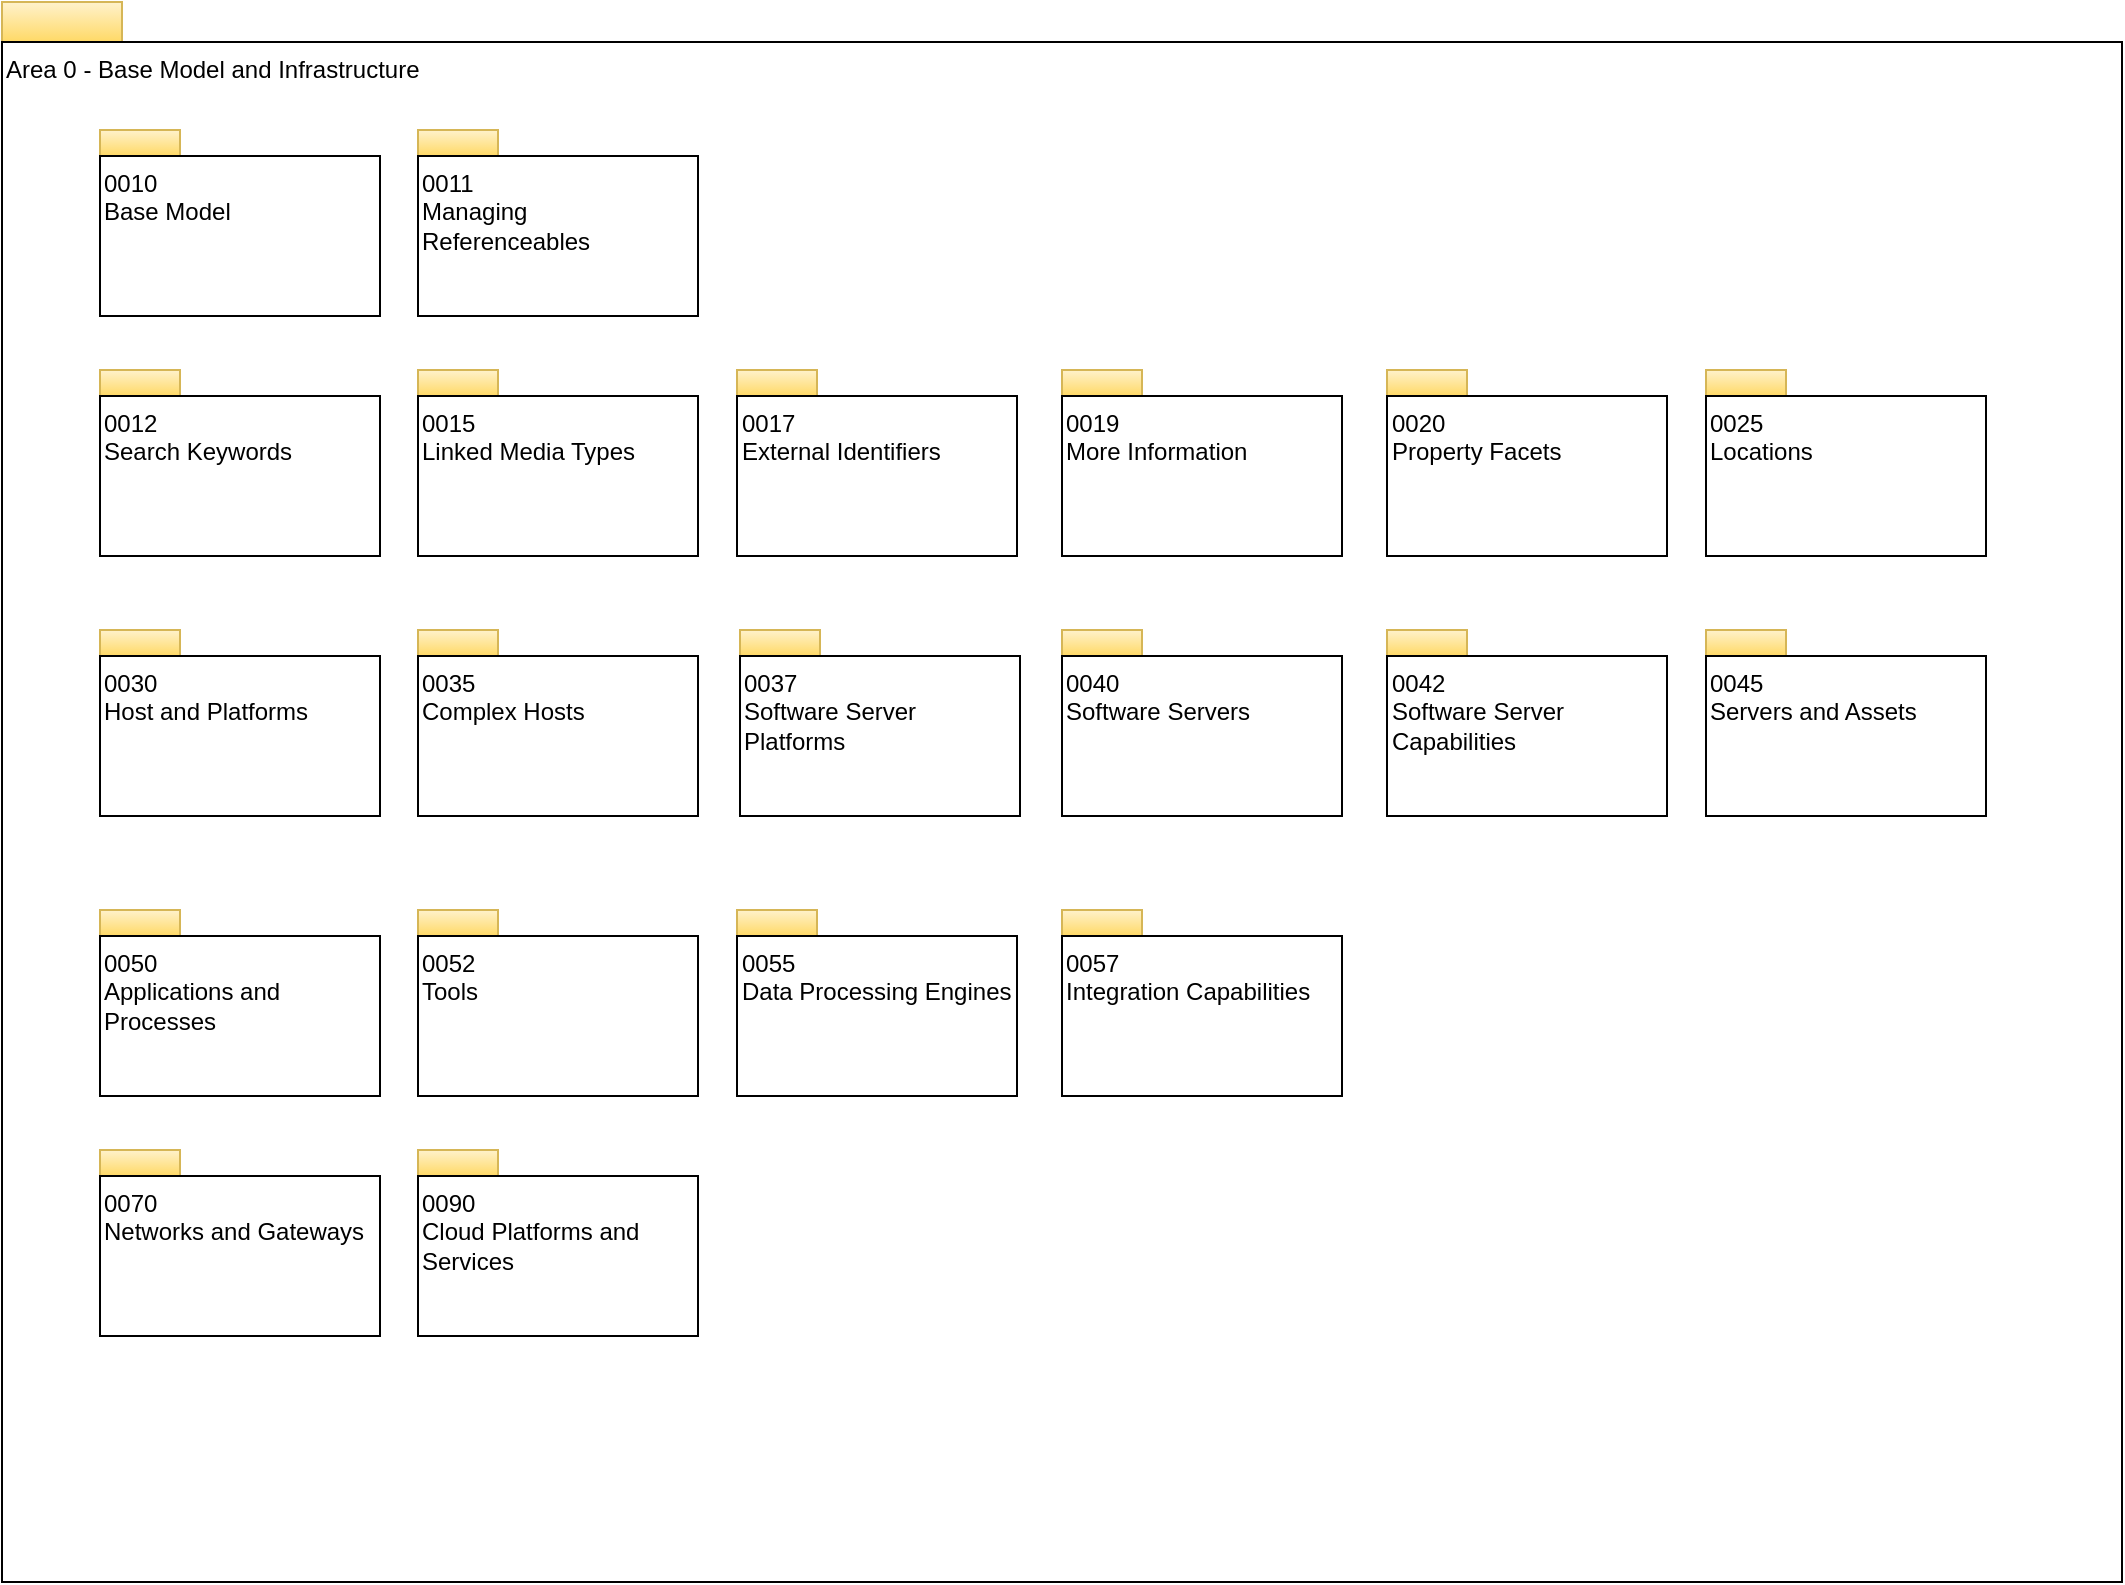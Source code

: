 <mxfile version="13.7.9" type="device" pages="20"><diagram id="jIWasjkcupAm6ooTX9ot" name="overview"><mxGraphModel dx="1106" dy="830" grid="1" gridSize="10" guides="1" tooltips="1" connect="1" arrows="1" fold="1" page="1" pageScale="1" pageWidth="1169" pageHeight="827" math="0" shadow="0"><root><mxCell id="0"/><mxCell id="1" parent="0"/><mxCell id="pT0M-4eVYAnerPmcR1z3-1" value="" style="rounded=0;whiteSpace=wrap;html=1;align=left;fillColor=#fff2cc;strokeColor=#d6b656;gradientColor=#ffd966;" parent="1" vertex="1"><mxGeometry x="13" y="26" width="60" height="20" as="geometry"/></mxCell><mxCell id="pT0M-4eVYAnerPmcR1z3-2" value="Area 0 - Base Model and Infrastructure" style="rounded=0;whiteSpace=wrap;html=1;align=left;verticalAlign=top;" parent="1" vertex="1"><mxGeometry x="13" y="46" width="1060" height="770" as="geometry"/></mxCell><mxCell id="pT0M-4eVYAnerPmcR1z3-3" value="" style="rounded=0;whiteSpace=wrap;html=1;align=left;fillColor=#fff2cc;strokeColor=#d6b656;gradientColor=#ffd966;" parent="1" vertex="1"><mxGeometry x="62" y="210" width="40" height="13" as="geometry"/></mxCell><mxCell id="pT0M-4eVYAnerPmcR1z3-4" value="0012&lt;br&gt;Search Keywords" style="rounded=0;whiteSpace=wrap;html=1;align=left;verticalAlign=top;" parent="1" vertex="1"><mxGeometry x="62" y="223" width="140" height="80" as="geometry"/></mxCell><mxCell id="pT0M-4eVYAnerPmcR1z3-5" value="" style="rounded=0;whiteSpace=wrap;html=1;align=left;fillColor=#fff2cc;strokeColor=#d6b656;gradientColor=#ffd966;" parent="1" vertex="1"><mxGeometry x="221" y="210" width="40" height="13" as="geometry"/></mxCell><mxCell id="pT0M-4eVYAnerPmcR1z3-6" value="0015&lt;br&gt;Linked Media Types" style="rounded=0;whiteSpace=wrap;html=1;align=left;verticalAlign=top;" parent="1" vertex="1"><mxGeometry x="221" y="223" width="140" height="80" as="geometry"/></mxCell><mxCell id="pT0M-4eVYAnerPmcR1z3-7" value="" style="rounded=0;whiteSpace=wrap;html=1;align=left;fillColor=#fff2cc;strokeColor=#d6b656;gradientColor=#ffd966;" parent="1" vertex="1"><mxGeometry x="380.5" y="210" width="40" height="13" as="geometry"/></mxCell><mxCell id="pT0M-4eVYAnerPmcR1z3-8" value="0017&lt;br&gt;External Identifiers&lt;br&gt;" style="rounded=0;whiteSpace=wrap;html=1;align=left;verticalAlign=top;" parent="1" vertex="1"><mxGeometry x="380.5" y="223" width="140" height="80" as="geometry"/></mxCell><mxCell id="pT0M-4eVYAnerPmcR1z3-9" value="" style="rounded=0;whiteSpace=wrap;html=1;align=left;fillColor=#fff2cc;strokeColor=#d6b656;gradientColor=#ffd966;" parent="1" vertex="1"><mxGeometry x="705.5" y="210" width="40" height="13" as="geometry"/></mxCell><mxCell id="pT0M-4eVYAnerPmcR1z3-10" value="0020&lt;br&gt;Property Facets&lt;br&gt;" style="rounded=0;whiteSpace=wrap;html=1;align=left;verticalAlign=top;" parent="1" vertex="1"><mxGeometry x="705.5" y="223" width="140" height="80" as="geometry"/></mxCell><mxCell id="pT0M-4eVYAnerPmcR1z3-11" value="" style="rounded=0;whiteSpace=wrap;html=1;align=left;fillColor=#fff2cc;strokeColor=#d6b656;gradientColor=#ffd966;" parent="1" vertex="1"><mxGeometry x="865" y="210" width="40" height="13" as="geometry"/></mxCell><mxCell id="pT0M-4eVYAnerPmcR1z3-12" value="0025&lt;br&gt;Locations&lt;br&gt;" style="rounded=0;whiteSpace=wrap;html=1;align=left;verticalAlign=top;" parent="1" vertex="1"><mxGeometry x="865" y="223" width="140" height="80" as="geometry"/></mxCell><mxCell id="pT0M-4eVYAnerPmcR1z3-13" value="" style="rounded=0;whiteSpace=wrap;html=1;align=left;fillColor=#fff2cc;strokeColor=#d6b656;gradientColor=#ffd966;" parent="1" vertex="1"><mxGeometry x="62" y="340" width="40" height="13" as="geometry"/></mxCell><mxCell id="pT0M-4eVYAnerPmcR1z3-14" value="0030&lt;br&gt;Host and Platforms&lt;br&gt;" style="rounded=0;whiteSpace=wrap;html=1;align=left;verticalAlign=top;" parent="1" vertex="1"><mxGeometry x="62" y="353" width="140" height="80" as="geometry"/></mxCell><mxCell id="pT0M-4eVYAnerPmcR1z3-15" value="" style="rounded=0;whiteSpace=wrap;html=1;align=left;fillColor=#fff2cc;strokeColor=#d6b656;gradientColor=#ffd966;" parent="1" vertex="1"><mxGeometry x="221" y="340" width="40" height="13" as="geometry"/></mxCell><mxCell id="pT0M-4eVYAnerPmcR1z3-16" value="0035&lt;br&gt;Complex Hosts&lt;br&gt;" style="rounded=0;whiteSpace=wrap;html=1;align=left;verticalAlign=top;" parent="1" vertex="1"><mxGeometry x="221" y="353" width="140" height="80" as="geometry"/></mxCell><mxCell id="pT0M-4eVYAnerPmcR1z3-17" value="" style="rounded=0;whiteSpace=wrap;html=1;align=left;fillColor=#fff2cc;strokeColor=#d6b656;gradientColor=#ffd966;" parent="1" vertex="1"><mxGeometry x="543" y="340" width="40" height="13" as="geometry"/></mxCell><mxCell id="pT0M-4eVYAnerPmcR1z3-18" value="0040&lt;br&gt;Software Servers&lt;br&gt;" style="rounded=0;whiteSpace=wrap;html=1;align=left;verticalAlign=top;" parent="1" vertex="1"><mxGeometry x="543" y="353" width="140" height="80" as="geometry"/></mxCell><mxCell id="pT0M-4eVYAnerPmcR1z3-19" value="" style="rounded=0;whiteSpace=wrap;html=1;align=left;fillColor=#fff2cc;strokeColor=#d6b656;gradientColor=#ffd966;" parent="1" vertex="1"><mxGeometry x="705.5" y="340" width="40" height="13" as="geometry"/></mxCell><mxCell id="pT0M-4eVYAnerPmcR1z3-20" value="0042&lt;br&gt;Software Server Capabilities&lt;br&gt;" style="rounded=0;whiteSpace=wrap;html=1;align=left;verticalAlign=top;" parent="1" vertex="1"><mxGeometry x="705.5" y="353" width="140" height="80" as="geometry"/></mxCell><mxCell id="pT0M-4eVYAnerPmcR1z3-23" value="" style="rounded=0;whiteSpace=wrap;html=1;align=left;fillColor=#fff2cc;strokeColor=#d6b656;gradientColor=#ffd966;" parent="1" vertex="1"><mxGeometry x="62" y="600" width="40" height="13" as="geometry"/></mxCell><mxCell id="pT0M-4eVYAnerPmcR1z3-24" value="0070&lt;br&gt;Networks and Gateways&lt;br&gt;" style="rounded=0;whiteSpace=wrap;html=1;align=left;verticalAlign=top;" parent="1" vertex="1"><mxGeometry x="62" y="613" width="140" height="80" as="geometry"/></mxCell><mxCell id="pT0M-4eVYAnerPmcR1z3-25" value="" style="rounded=0;whiteSpace=wrap;html=1;align=left;fillColor=#fff2cc;strokeColor=#d6b656;gradientColor=#ffd966;" parent="1" vertex="1"><mxGeometry x="221" y="600" width="40" height="13" as="geometry"/></mxCell><mxCell id="pT0M-4eVYAnerPmcR1z3-26" value="0090&lt;br&gt;Cloud Platforms and Services&lt;br&gt;" style="rounded=0;whiteSpace=wrap;html=1;align=left;verticalAlign=top;" parent="1" vertex="1"><mxGeometry x="221" y="613" width="140" height="80" as="geometry"/></mxCell><mxCell id="pT0M-4eVYAnerPmcR1z3-33" value="" style="rounded=0;whiteSpace=wrap;html=1;align=left;fillColor=#fff2cc;strokeColor=#d6b656;gradientColor=#ffd966;" parent="1" vertex="1"><mxGeometry x="62" y="480" width="40" height="13" as="geometry"/></mxCell><mxCell id="pT0M-4eVYAnerPmcR1z3-34" value="0050&lt;br&gt;Applications and&lt;br&gt;Processes&lt;br&gt;" style="rounded=0;whiteSpace=wrap;html=1;align=left;verticalAlign=top;" parent="1" vertex="1"><mxGeometry x="62" y="493" width="140" height="80" as="geometry"/></mxCell><mxCell id="pT0M-4eVYAnerPmcR1z3-35" value="" style="rounded=0;whiteSpace=wrap;html=1;align=left;fillColor=#fff2cc;strokeColor=#d6b656;gradientColor=#ffd966;" parent="1" vertex="1"><mxGeometry x="221" y="480" width="40" height="13" as="geometry"/></mxCell><mxCell id="pT0M-4eVYAnerPmcR1z3-36" value="0052&lt;br&gt;Tools&lt;br&gt;" style="rounded=0;whiteSpace=wrap;html=1;align=left;verticalAlign=top;" parent="1" vertex="1"><mxGeometry x="221" y="493" width="140" height="80" as="geometry"/></mxCell><mxCell id="pT0M-4eVYAnerPmcR1z3-37" value="" style="rounded=0;whiteSpace=wrap;html=1;align=left;fillColor=#fff2cc;strokeColor=#d6b656;gradientColor=#ffd966;" parent="1" vertex="1"><mxGeometry x="380.5" y="480" width="40" height="13" as="geometry"/></mxCell><mxCell id="pT0M-4eVYAnerPmcR1z3-38" value="0055&lt;br&gt;Data Processing Engines&lt;br&gt;" style="rounded=0;whiteSpace=wrap;html=1;align=left;verticalAlign=top;" parent="1" vertex="1"><mxGeometry x="380.5" y="493" width="140" height="80" as="geometry"/></mxCell><mxCell id="pT0M-4eVYAnerPmcR1z3-21" value="" style="rounded=0;whiteSpace=wrap;html=1;align=left;fillColor=#fff2cc;strokeColor=#d6b656;gradientColor=#ffd966;" parent="1" vertex="1"><mxGeometry x="382" y="340" width="40" height="13" as="geometry"/></mxCell><mxCell id="pT0M-4eVYAnerPmcR1z3-22" value="0037&lt;br&gt;Software Server Platforms" style="rounded=0;whiteSpace=wrap;html=1;align=left;verticalAlign=top;" parent="1" vertex="1"><mxGeometry x="382" y="353" width="140" height="80" as="geometry"/></mxCell><mxCell id="pT0M-4eVYAnerPmcR1z3-27" value="" style="rounded=0;whiteSpace=wrap;html=1;align=left;fillColor=#fff2cc;strokeColor=#d6b656;gradientColor=#ffd966;" parent="1" vertex="1"><mxGeometry x="865" y="340" width="40" height="13" as="geometry"/></mxCell><mxCell id="pT0M-4eVYAnerPmcR1z3-28" value="0045&lt;br&gt;Servers and Assets&lt;br&gt;" style="rounded=0;whiteSpace=wrap;html=1;align=left;verticalAlign=top;" parent="1" vertex="1"><mxGeometry x="865" y="353" width="140" height="80" as="geometry"/></mxCell><mxCell id="fgp80eQslt8vFv4RVZjD-2" value="" style="rounded=0;whiteSpace=wrap;html=1;align=left;fillColor=#fff2cc;strokeColor=#d6b656;gradientColor=#ffd966;" parent="1" vertex="1"><mxGeometry x="543" y="210" width="40" height="13" as="geometry"/></mxCell><mxCell id="fgp80eQslt8vFv4RVZjD-3" value="0019&lt;br&gt;More Information" style="rounded=0;whiteSpace=wrap;html=1;align=left;verticalAlign=top;" parent="1" vertex="1"><mxGeometry x="543" y="223" width="140" height="80" as="geometry"/></mxCell><mxCell id="RujNkuB3MQOBcl9npvRw-1" value="" style="rounded=0;whiteSpace=wrap;html=1;align=left;fillColor=#fff2cc;strokeColor=#d6b656;gradientColor=#ffd966;" parent="1" vertex="1"><mxGeometry x="543" y="480" width="40" height="13" as="geometry"/></mxCell><mxCell id="RujNkuB3MQOBcl9npvRw-2" value="0057&lt;br&gt;Integration Capabilities" style="rounded=0;whiteSpace=wrap;html=1;align=left;verticalAlign=top;" parent="1" vertex="1"><mxGeometry x="543" y="493" width="140" height="80" as="geometry"/></mxCell><mxCell id="fq2Bv6TiCBK1tDcxNQii-1" value="" style="rounded=0;whiteSpace=wrap;html=1;align=left;fillColor=#fff2cc;strokeColor=#d6b656;gradientColor=#ffd966;" parent="1" vertex="1"><mxGeometry x="62" y="90" width="40" height="13" as="geometry"/></mxCell><mxCell id="fq2Bv6TiCBK1tDcxNQii-2" value="0010&lt;br&gt;Base Model" style="rounded=0;whiteSpace=wrap;html=1;align=left;verticalAlign=top;" parent="1" vertex="1"><mxGeometry x="62" y="103" width="140" height="80" as="geometry"/></mxCell><mxCell id="UIH8sjtI2f8cbkWaX7Kz-1" value="" style="rounded=0;whiteSpace=wrap;html=1;align=left;fillColor=#fff2cc;strokeColor=#d6b656;gradientColor=#ffd966;" parent="1" vertex="1"><mxGeometry x="221" y="90" width="40" height="13" as="geometry"/></mxCell><mxCell id="UIH8sjtI2f8cbkWaX7Kz-2" value="0011&lt;br&gt;Managing Referenceables" style="rounded=0;whiteSpace=wrap;html=1;align=left;verticalAlign=top;" parent="1" vertex="1"><mxGeometry x="221" y="103" width="140" height="80" as="geometry"/></mxCell></root></mxGraphModel></diagram><diagram name="0010-Base-Model" id="DTKpO6vc9OAdTg62scCC"><mxGraphModel dx="932" dy="624" grid="1" gridSize="10" guides="1" tooltips="1" connect="1" arrows="1" fold="1" page="1" pageScale="1" pageWidth="1169" pageHeight="827" math="0" shadow="0"><root><mxCell id="pT0M-4eVYAnerPmcR1z3-0"/><mxCell id="pT0M-4eVYAnerPmcR1z3-1" parent="pT0M-4eVYAnerPmcR1z3-0"/><mxCell id="pT0M-4eVYAnerPmcR1z3-2" value="" style="rounded=0;whiteSpace=wrap;html=1;align=left;fillColor=#fff2cc;strokeColor=#d6b656;gradientColor=#ffd966;" parent="pT0M-4eVYAnerPmcR1z3-1" vertex="1"><mxGeometry x="13" y="37" width="60" height="20" as="geometry"/></mxCell><mxCell id="pT0M-4eVYAnerPmcR1z3-3" value="0010 - Base Model" style="rounded=0;whiteSpace=wrap;html=1;align=left;verticalAlign=top;" parent="pT0M-4eVYAnerPmcR1z3-1" vertex="1"><mxGeometry x="13" y="57" width="1060" height="770" as="geometry"/></mxCell><mxCell id="pT0M-4eVYAnerPmcR1z3-4" value="«entity»&lt;br&gt;&lt;b&gt;Referenceable&lt;/b&gt;" style="html=1;strokeColor=#d6b656;align=center;fillColor=#fff2cc;gradientColor=#ffd966;" parent="pT0M-4eVYAnerPmcR1z3-1" vertex="1"><mxGeometry x="343" y="120.5" width="240" height="50" as="geometry"/></mxCell><mxCell id="pT0M-4eVYAnerPmcR1z3-10" value="«entity»&lt;br&gt;&lt;b&gt;Infrastructure&lt;/b&gt;" style="html=1;strokeColor=#d6b656;align=center;fillColor=#fff2cc;gradientColor=#ffd966;" parent="pT0M-4eVYAnerPmcR1z3-1" vertex="1"><mxGeometry x="123" y="493.75" width="206" height="50" as="geometry"/></mxCell><mxCell id="pT0M-4eVYAnerPmcR1z3-11" value="" style="rounded=0;whiteSpace=wrap;html=1;strokeColor=#000000;gradientColor=#ffffff;align=center;" parent="pT0M-4eVYAnerPmcR1z3-1" vertex="1"><mxGeometry x="123" y="543.75" width="206" height="31" as="geometry"/></mxCell><mxCell id="pT0M-4eVYAnerPmcR1z3-29" style="edgeStyle=orthogonalEdgeStyle;rounded=0;html=1;exitX=0;exitY=0.5;entryX=0.5;entryY=0;jettySize=auto;orthogonalLoop=1;endArrow=none;endFill=0;" parent="pT0M-4eVYAnerPmcR1z3-1" source="pT0M-4eVYAnerPmcR1z3-13" target="pT0M-4eVYAnerPmcR1z3-25" edge="1"><mxGeometry relative="1" as="geometry"/></mxCell><mxCell id="pT0M-4eVYAnerPmcR1z3-13" value="" style="triangle;whiteSpace=wrap;html=1;strokeColor=#000000;gradientColor=#ffffff;align=center;rotation=-90;" parent="pT0M-4eVYAnerPmcR1z3-1" vertex="1"><mxGeometry x="454.5" y="208.5" width="17" height="21" as="geometry"/></mxCell><mxCell id="pT0M-4eVYAnerPmcR1z3-19" value="qualifiedName : string&lt;br&gt;additionalProperties : map&amp;lt;string, string&amp;gt;&lt;br&gt;&lt;div style=&quot;text-align: left&quot;&gt;&lt;/div&gt;" style="rounded=0;whiteSpace=wrap;html=1;strokeColor=#000000;gradientColor=#ffffff;align=left;" parent="pT0M-4eVYAnerPmcR1z3-1" vertex="1"><mxGeometry x="343" y="170.5" width="240" height="39" as="geometry"/></mxCell><mxCell id="pT0M-4eVYAnerPmcR1z3-25" value="«entity»&lt;br&gt;&lt;b&gt;Asset&lt;/b&gt;" style="html=1;strokeColor=#d6b656;align=center;fillColor=#fff2cc;gradientColor=#ffd966;" parent="pT0M-4eVYAnerPmcR1z3-1" vertex="1"><mxGeometry x="343" y="309.25" width="240" height="50" as="geometry"/></mxCell><mxCell id="pT0M-4eVYAnerPmcR1z3-34" style="edgeStyle=orthogonalEdgeStyle;rounded=0;html=1;exitX=0;exitY=0.5;entryX=0.5;entryY=0;endArrow=none;endFill=0;jettySize=auto;orthogonalLoop=1;" parent="pT0M-4eVYAnerPmcR1z3-1" source="pT0M-4eVYAnerPmcR1z3-26" target="pT0M-4eVYAnerPmcR1z3-10" edge="1"><mxGeometry relative="1" as="geometry"/></mxCell><mxCell id="pT0M-4eVYAnerPmcR1z3-35" style="edgeStyle=orthogonalEdgeStyle;rounded=0;html=1;exitX=0;exitY=0.5;endArrow=none;endFill=0;jettySize=auto;orthogonalLoop=1;" parent="pT0M-4eVYAnerPmcR1z3-1" source="pT0M-4eVYAnerPmcR1z3-26" target="pT0M-4eVYAnerPmcR1z3-30" edge="1"><mxGeometry relative="1" as="geometry"/></mxCell><mxCell id="pT0M-4eVYAnerPmcR1z3-36" style="edgeStyle=orthogonalEdgeStyle;rounded=0;html=1;exitX=0;exitY=0.5;entryX=0.5;entryY=0;endArrow=none;endFill=0;jettySize=auto;orthogonalLoop=1;" parent="pT0M-4eVYAnerPmcR1z3-1" source="pT0M-4eVYAnerPmcR1z3-26" target="pT0M-4eVYAnerPmcR1z3-32" edge="1"><mxGeometry relative="1" as="geometry"/></mxCell><mxCell id="pT0M-4eVYAnerPmcR1z3-26" value="" style="triangle;whiteSpace=wrap;html=1;strokeColor=#000000;gradientColor=#ffffff;align=center;rotation=-90;" parent="pT0M-4eVYAnerPmcR1z3-1" vertex="1"><mxGeometry x="454.5" y="397.25" width="17" height="21" as="geometry"/></mxCell><mxCell id="pT0M-4eVYAnerPmcR1z3-27" value="name : string&lt;br&gt;description : string&lt;br&gt;&lt;div style=&quot;text-align: left&quot;&gt;&lt;/div&gt;" style="rounded=0;whiteSpace=wrap;html=1;strokeColor=#000000;gradientColor=#ffffff;align=left;" parent="pT0M-4eVYAnerPmcR1z3-1" vertex="1"><mxGeometry x="343" y="359.25" width="240" height="40" as="geometry"/></mxCell><mxCell id="pT0M-4eVYAnerPmcR1z3-30" value="«entity»&lt;br&gt;&lt;b&gt;Process&lt;/b&gt;" style="html=1;strokeColor=#d6b656;align=center;fillColor=#fff2cc;gradientColor=#ffd966;" parent="pT0M-4eVYAnerPmcR1z3-1" vertex="1"><mxGeometry x="360" y="493.75" width="206" height="50" as="geometry"/></mxCell><mxCell id="pT0M-4eVYAnerPmcR1z3-31" value="" style="rounded=0;whiteSpace=wrap;html=1;strokeColor=#000000;gradientColor=#ffffff;align=center;" parent="pT0M-4eVYAnerPmcR1z3-1" vertex="1"><mxGeometry x="360" y="543.75" width="206" height="31" as="geometry"/></mxCell><mxCell id="pT0M-4eVYAnerPmcR1z3-32" value="«entity»&lt;br&gt;&lt;b&gt;DataSet&lt;/b&gt;" style="html=1;strokeColor=#d6b656;align=center;fillColor=#fff2cc;gradientColor=#ffd966;" parent="pT0M-4eVYAnerPmcR1z3-1" vertex="1"><mxGeometry x="593" y="493.75" width="206" height="50" as="geometry"/></mxCell><mxCell id="pT0M-4eVYAnerPmcR1z3-33" value="" style="rounded=0;whiteSpace=wrap;html=1;strokeColor=#000000;gradientColor=#ffffff;align=center;" parent="pT0M-4eVYAnerPmcR1z3-1" vertex="1"><mxGeometry x="593" y="543.75" width="206" height="31" as="geometry"/></mxCell></root></mxGraphModel></diagram><diagram name="0011-Managing-Referenceables" id="vxQgPqhZbHNzsHuqMvmY"><mxGraphModel dx="1172" dy="625" grid="1" gridSize="10" guides="1" tooltips="1" connect="1" arrows="1" fold="1" page="1" pageScale="1" pageWidth="1169" pageHeight="827" math="0" shadow="0"><root><mxCell id="Hnb-yI7sagTfC-MPkJIY-0"/><mxCell id="Hnb-yI7sagTfC-MPkJIY-1" parent="Hnb-yI7sagTfC-MPkJIY-0"/><mxCell id="Hnb-yI7sagTfC-MPkJIY-2" value="" style="rounded=0;whiteSpace=wrap;html=1;align=left;fillColor=#fff2cc;strokeColor=#d6b656;gradientColor=#ffd966;" parent="Hnb-yI7sagTfC-MPkJIY-1" vertex="1"><mxGeometry x="13" y="37" width="60" height="20" as="geometry"/></mxCell><mxCell id="Hnb-yI7sagTfC-MPkJIY-3" value="0011 - Managing Referenceables" style="rounded=0;whiteSpace=wrap;html=1;align=left;verticalAlign=top;" parent="Hnb-yI7sagTfC-MPkJIY-1" vertex="1"><mxGeometry x="13" y="57" width="1060" height="770" as="geometry"/></mxCell><mxCell id="Hnb-yI7sagTfC-MPkJIY-7" style="edgeStyle=orthogonalEdgeStyle;rounded=0;html=1;exitX=0.05;exitY=-0.125;jettySize=auto;orthogonalLoop=1;endArrow=none;endFill=0;exitDx=0;exitDy=0;exitPerimeter=0;" parent="Hnb-yI7sagTfC-MPkJIY-1" source="qI7--0sUyqLd9hHawoGD-4" target="Hnb-yI7sagTfC-MPkJIY-4" edge="1"><mxGeometry relative="1" as="geometry"><mxPoint x="440" y="210" as="sourcePoint"/><mxPoint x="560" y="210" as="targetPoint"/><Array as="points"><mxPoint x="440" y="168"/><mxPoint x="440" y="390"/><mxPoint x="560" y="390"/></Array></mxGeometry></mxCell><mxCell id="Hnb-yI7sagTfC-MPkJIY-10" style="edgeStyle=orthogonalEdgeStyle;rounded=0;orthogonalLoop=1;jettySize=auto;html=1;exitX=1;exitY=0.5;exitDx=0;exitDy=0;entryX=0;entryY=0.5;entryDx=0;entryDy=0;endArrow=none;endFill=0;" parent="Hnb-yI7sagTfC-MPkJIY-1" source="Hnb-yI7sagTfC-MPkJIY-4" target="Hnb-yI7sagTfC-MPkJIY-21" edge="1"><mxGeometry relative="1" as="geometry"><mxPoint x="721" y="146" as="targetPoint"/></mxGeometry></mxCell><mxCell id="Hnb-yI7sagTfC-MPkJIY-21" value="«classification»&lt;br&gt;&lt;b&gt;LatestChange&lt;/b&gt;" style="html=1;strokeColor=#d6b656;align=center;fillColor=#fff2cc;gradientColor=#ffd966;" parent="Hnb-yI7sagTfC-MPkJIY-1" vertex="1"><mxGeometry x="750" y="120.5" width="240" height="50" as="geometry"/></mxCell><mxCell id="Hnb-yI7sagTfC-MPkJIY-22" value="changeTarget : LatestChangeTarget&lt;br&gt;changeAction : LatestChangeAction&lt;br&gt;classificationName : string&lt;br&gt;attachmentGUID : string&lt;br&gt;attachmentType : string&lt;br&gt;relationshipType : string&lt;br&gt;user : string&lt;br&gt;description : string&lt;br&gt;&lt;div style=&quot;text-align: left&quot;&gt;&lt;/div&gt;" style="rounded=0;whiteSpace=wrap;html=1;strokeColor=#000000;gradientColor=#ffffff;align=left;" parent="Hnb-yI7sagTfC-MPkJIY-1" vertex="1"><mxGeometry x="750.25" y="170.5" width="240" height="130.5" as="geometry"/></mxCell><mxCell id="Hnb-yI7sagTfC-MPkJIY-23" style="edgeStyle=none;rounded=0;orthogonalLoop=1;jettySize=auto;html=1;exitX=1;exitY=0.25;exitDx=0;exitDy=0;entryX=0;entryY=0.5;entryDx=0;entryDy=0;endArrow=none;endFill=0;" parent="Hnb-yI7sagTfC-MPkJIY-1" source="Hnb-yI7sagTfC-MPkJIY-24" target="Hnb-yI7sagTfC-MPkJIY-4" edge="1"><mxGeometry relative="1" as="geometry"><mxPoint x="353" y="136" as="targetPoint"/></mxGeometry></mxCell><mxCell id="Hnb-yI7sagTfC-MPkJIY-24" value="«classification»&lt;br&gt;&lt;b&gt;Template&lt;/b&gt;" style="html=1;strokeColor=#d6b656;align=center;fillColor=#fff2cc;gradientColor=#ffd966;" parent="Hnb-yI7sagTfC-MPkJIY-1" vertex="1"><mxGeometry x="53" y="132.75" width="240" height="50" as="geometry"/></mxCell><mxCell id="Hnb-yI7sagTfC-MPkJIY-25" value="name : string&lt;br&gt;description : string&lt;br&gt;additionalProperties : map&amp;lt;string, string&amp;gt;&lt;br&gt;&lt;div style=&quot;text-align: left&quot;&gt;&lt;/div&gt;" style="rounded=0;whiteSpace=wrap;html=1;strokeColor=#000000;gradientColor=#ffffff;align=left;" parent="Hnb-yI7sagTfC-MPkJIY-1" vertex="1"><mxGeometry x="53" y="182.75" width="240" height="59.5" as="geometry"/></mxCell><mxCell id="Hnb-yI7sagTfC-MPkJIY-26" value="«enumeration»&lt;br&gt;&lt;b&gt;LatestChangeTarget&lt;/b&gt;" style="html=1;strokeColor=#d6b656;align=center;fillColor=#fff2cc;gradientColor=#ffd966;" parent="Hnb-yI7sagTfC-MPkJIY-1" vertex="1"><mxGeometry x="754" y="340" width="232" height="53" as="geometry"/></mxCell><mxCell id="Hnb-yI7sagTfC-MPkJIY-27" value="ENTITY_STATUS = 0&lt;br&gt;ENTITY_PROPERTY = 1&lt;br&gt;ENTITY_CLASSIFICATION = 2&lt;br&gt;ENTITY_RELATIONSHIP = 3&lt;br&gt;ATTACHMENT = 4&lt;br&gt;ATTACHMENT_STATUS = 5&lt;br&gt;ATTACHMENT_PROPERTY = 6&lt;br&gt;ATTACHMENT_CLASSIFICATION = 7&lt;br&gt;ATTACHMENT_RELATIONSHIP = 8&lt;br&gt;OTHER = 99" style="rounded=0;whiteSpace=wrap;html=1;strokeColor=#000000;gradientColor=#ffffff;align=left;" parent="Hnb-yI7sagTfC-MPkJIY-1" vertex="1"><mxGeometry x="754" y="394" width="232.5" height="156" as="geometry"/></mxCell><mxCell id="Hnb-yI7sagTfC-MPkJIY-28" value="«enumeration»&lt;br&gt;&lt;b&gt;LatestChangeAction&lt;/b&gt;" style="html=1;strokeColor=#d6b656;align=center;fillColor=#fff2cc;gradientColor=#ffd966;" parent="Hnb-yI7sagTfC-MPkJIY-1" vertex="1"><mxGeometry x="795" y="610" width="150" height="53" as="geometry"/></mxCell><mxCell id="Hnb-yI7sagTfC-MPkJIY-29" value="CREATED = 0&lt;br&gt;UPDATED = 1&lt;br&gt;DELETED = 2&lt;br&gt;OTHER = 99" style="rounded=0;whiteSpace=wrap;html=1;strokeColor=#000000;gradientColor=#ffffff;align=left;" parent="Hnb-yI7sagTfC-MPkJIY-1" vertex="1"><mxGeometry x="795.5" y="664" width="149.5" height="76.5" as="geometry"/></mxCell><mxCell id="Hnb-yI7sagTfC-MPkJIY-30" style="edgeStyle=none;rounded=0;orthogonalLoop=1;jettySize=auto;html=1;exitX=1;exitY=0.25;exitDx=0;exitDy=0;entryX=0;entryY=0.75;entryDx=0;entryDy=0;endArrow=none;endFill=0;" parent="Hnb-yI7sagTfC-MPkJIY-1" source="Hnb-yI7sagTfC-MPkJIY-31" target="Hnb-yI7sagTfC-MPkJIY-4" edge="1"><mxGeometry relative="1" as="geometry"><mxPoint x="343" y="272.75" as="targetPoint"/><Array as="points"><mxPoint x="310" y="273"/><mxPoint x="310" y="158"/></Array></mxGeometry></mxCell><mxCell id="Hnb-yI7sagTfC-MPkJIY-31" value="«classification»&lt;br&gt;&lt;b&gt;Anchors&lt;/b&gt;" style="html=1;strokeColor=#d6b656;align=center;fillColor=#fff2cc;gradientColor=#ffd966;" parent="Hnb-yI7sagTfC-MPkJIY-1" vertex="1"><mxGeometry x="53" y="260" width="240" height="50" as="geometry"/></mxCell><mxCell id="Hnb-yI7sagTfC-MPkJIY-32" value="anchorGUID : string&lt;br&gt;&lt;div style=&quot;text-align: left&quot;&gt;&lt;/div&gt;" style="rounded=0;whiteSpace=wrap;html=1;strokeColor=#000000;gradientColor=#ffffff;align=left;" parent="Hnb-yI7sagTfC-MPkJIY-1" vertex="1"><mxGeometry x="53" y="310" width="240" height="40" as="geometry"/></mxCell><mxCell id="qI7--0sUyqLd9hHawoGD-0" style="edgeStyle=orthogonalEdgeStyle;rounded=0;html=1;exitX=1;exitY=0.5;dashed=1;endArrow=none;endFill=0;jettySize=auto;orthogonalLoop=1;" parent="Hnb-yI7sagTfC-MPkJIY-1" source="qI7--0sUyqLd9hHawoGD-1" edge="1"><mxGeometry relative="1" as="geometry"><mxPoint x="457" y="390" as="targetPoint"/></mxGeometry></mxCell><mxCell id="qI7--0sUyqLd9hHawoGD-1" value="«relationship»&lt;br&gt;&lt;b&gt;SourcedFrom&lt;/b&gt;" style="html=1;strokeColor=#d6b656;align=center;fillColor=#fff2cc;gradientColor=#ffd966;" parent="Hnb-yI7sagTfC-MPkJIY-1" vertex="1"><mxGeometry x="150" y="451.5" width="206" height="50" as="geometry"/></mxCell><mxCell id="qI7--0sUyqLd9hHawoGD-2" value="" style="rounded=0;whiteSpace=wrap;html=1;strokeColor=#000000;gradientColor=#ffffff;align=left;" parent="Hnb-yI7sagTfC-MPkJIY-1" vertex="1"><mxGeometry x="150.5" y="501.5" width="206" height="27.5" as="geometry"/></mxCell><mxCell id="qI7--0sUyqLd9hHawoGD-4" value="sourceElement" style="text;html=1;resizable=0;points=[];autosize=1;align=center;verticalAlign=top;spacingTop=-4;" parent="Hnb-yI7sagTfC-MPkJIY-1" vertex="1"><mxGeometry x="437" y="170.5" width="100" height="20" as="geometry"/></mxCell><mxCell id="qI7--0sUyqLd9hHawoGD-5" value="0..1" style="text;html=1;resizable=0;points=[];autosize=1;align=center;verticalAlign=top;spacingTop=-4;" parent="Hnb-yI7sagTfC-MPkJIY-1" vertex="1"><mxGeometry x="407" y="170.5" width="40" height="20" as="geometry"/></mxCell><mxCell id="qI7--0sUyqLd9hHawoGD-6" value="*" style="text;html=1;resizable=0;points=[];autosize=1;align=center;verticalAlign=top;spacingTop=-4;" parent="Hnb-yI7sagTfC-MPkJIY-1" vertex="1"><mxGeometry x="547" y="173.5" width="15" height="14" as="geometry"/></mxCell><mxCell id="qI7--0sUyqLd9hHawoGD-7" value="resultingElement" style="text;html=1;resizable=0;points=[];autosize=1;align=center;verticalAlign=top;spacingTop=-4;" parent="Hnb-yI7sagTfC-MPkJIY-1" vertex="1"><mxGeometry x="562" y="170.5" width="100" height="20" as="geometry"/></mxCell><mxCell id="Hnb-yI7sagTfC-MPkJIY-4" value="«entity»&lt;br&gt;&lt;b&gt;Referenceable&lt;/b&gt;" style="html=1;strokeColor=#d6b656;align=center;fillColor=#fff2cc;gradientColor=#ffd966;" parent="Hnb-yI7sagTfC-MPkJIY-1" vertex="1"><mxGeometry x="380" y="120.5" width="240" height="50" as="geometry"/></mxCell></root></mxGraphModel></diagram><diagram name="0012-Search-Keywords" id="rm3g7wsGNbU9-IhBznXc"><mxGraphModel dx="1172" dy="626" grid="1" gridSize="10" guides="1" tooltips="1" connect="1" arrows="1" fold="1" page="1" pageScale="1" pageWidth="1169" pageHeight="827" math="0" shadow="0"><root><mxCell id="NJOMS3Z6H43_rIkWO7PQ-0"/><mxCell id="NJOMS3Z6H43_rIkWO7PQ-1" parent="NJOMS3Z6H43_rIkWO7PQ-0"/><mxCell id="NJOMS3Z6H43_rIkWO7PQ-2" value="" style="rounded=0;whiteSpace=wrap;html=1;align=left;fillColor=#fff2cc;strokeColor=#d6b656;gradientColor=#ffd966;" parent="NJOMS3Z6H43_rIkWO7PQ-1" vertex="1"><mxGeometry x="13" y="37" width="60" height="20" as="geometry"/></mxCell><mxCell id="NJOMS3Z6H43_rIkWO7PQ-3" value="0012 - Search Keywords" style="rounded=0;whiteSpace=wrap;html=1;align=left;verticalAlign=top;" parent="NJOMS3Z6H43_rIkWO7PQ-1" vertex="1"><mxGeometry x="13" y="57" width="1060" height="770" as="geometry"/></mxCell><mxCell id="NJOMS3Z6H43_rIkWO7PQ-4" style="edgeStyle=orthogonalEdgeStyle;rounded=0;html=1;exitX=0.05;exitY=-0.125;jettySize=auto;orthogonalLoop=1;endArrow=none;endFill=0;exitDx=0;exitDy=0;exitPerimeter=0;" parent="NJOMS3Z6H43_rIkWO7PQ-1" source="NJOMS3Z6H43_rIkWO7PQ-21" edge="1"><mxGeometry relative="1" as="geometry"><mxPoint x="533" y="462" as="sourcePoint"/><mxPoint x="653" y="422.5" as="targetPoint"/><Array as="points"><mxPoint x="533" y="420"/><mxPoint x="533" y="530"/><mxPoint x="653" y="530"/></Array></mxGeometry></mxCell><mxCell id="NJOMS3Z6H43_rIkWO7PQ-18" style="edgeStyle=orthogonalEdgeStyle;rounded=0;html=1;exitX=1;exitY=0.5;dashed=1;endArrow=none;endFill=0;jettySize=auto;orthogonalLoop=1;" parent="NJOMS3Z6H43_rIkWO7PQ-1" source="NJOMS3Z6H43_rIkWO7PQ-19" edge="1"><mxGeometry relative="1" as="geometry"><mxPoint x="597" y="530" as="targetPoint"/></mxGeometry></mxCell><mxCell id="NJOMS3Z6H43_rIkWO7PQ-19" value="«relationship»&lt;br&gt;&lt;b&gt;RelatedKeyword&lt;/b&gt;" style="html=1;strokeColor=#d6b656;align=center;fillColor=#fff2cc;gradientColor=#ffd966;" parent="NJOMS3Z6H43_rIkWO7PQ-1" vertex="1"><mxGeometry x="290" y="591.5" width="206" height="50" as="geometry"/></mxCell><mxCell id="NJOMS3Z6H43_rIkWO7PQ-20" value="" style="rounded=0;whiteSpace=wrap;html=1;strokeColor=#000000;gradientColor=#ffffff;align=left;" parent="NJOMS3Z6H43_rIkWO7PQ-1" vertex="1"><mxGeometry x="290.5" y="641.5" width="206" height="27.5" as="geometry"/></mxCell><mxCell id="NJOMS3Z6H43_rIkWO7PQ-21" value="relatedKeyword" style="text;html=1;resizable=0;points=[];autosize=1;align=center;verticalAlign=top;spacingTop=-4;" parent="NJOMS3Z6H43_rIkWO7PQ-1" vertex="1"><mxGeometry x="530" y="422.5" width="100" height="20" as="geometry"/></mxCell><mxCell id="NJOMS3Z6H43_rIkWO7PQ-22" value="*" style="text;html=1;resizable=0;points=[];autosize=1;align=center;verticalAlign=top;spacingTop=-4;" parent="NJOMS3Z6H43_rIkWO7PQ-1" vertex="1"><mxGeometry x="510" y="422.5" width="20" height="20" as="geometry"/></mxCell><mxCell id="NJOMS3Z6H43_rIkWO7PQ-23" value="*" style="text;html=1;resizable=0;points=[];autosize=1;align=center;verticalAlign=top;spacingTop=-4;" parent="NJOMS3Z6H43_rIkWO7PQ-1" vertex="1"><mxGeometry x="636" y="424.5" width="15" height="14" as="geometry"/></mxCell><mxCell id="NJOMS3Z6H43_rIkWO7PQ-24" value="relatedKeyword" style="text;html=1;resizable=0;points=[];autosize=1;align=center;verticalAlign=top;spacingTop=-4;" parent="NJOMS3Z6H43_rIkWO7PQ-1" vertex="1"><mxGeometry x="655" y="422.5" width="100" height="20" as="geometry"/></mxCell><mxCell id="NJOMS3Z6H43_rIkWO7PQ-25" style="edgeStyle=orthogonalEdgeStyle;rounded=0;orthogonalLoop=1;jettySize=auto;html=1;exitX=0.5;exitY=1;exitDx=0;exitDy=0;entryX=0.5;entryY=0;entryDx=0;entryDy=0;endArrow=none;endFill=0;" parent="NJOMS3Z6H43_rIkWO7PQ-1" source="NJOMS3Z6H43_rIkWO7PQ-26" target="NJOMS3Z6H43_rIkWO7PQ-27" edge="1"><mxGeometry relative="1" as="geometry"/></mxCell><mxCell id="NJOMS3Z6H43_rIkWO7PQ-26" value="«entity»&lt;br&gt;&lt;b&gt;Referenceable&lt;/b&gt;" style="html=1;strokeColor=#d6b656;align=center;fillColor=#fff2cc;gradientColor=#ffd966;" parent="NJOMS3Z6H43_rIkWO7PQ-1" vertex="1"><mxGeometry x="490" y="120.5" width="211" height="50" as="geometry"/></mxCell><mxCell id="NJOMS3Z6H43_rIkWO7PQ-27" value="«entity»&lt;br&gt;&lt;b&gt;SearchKeyword&lt;/b&gt;" style="html=1;strokeColor=#d6b656;align=center;fillColor=#fff2cc;gradientColor=#ffd966;" parent="NJOMS3Z6H43_rIkWO7PQ-1" vertex="1"><mxGeometry x="489" y="320" width="214" height="50" as="geometry"/></mxCell><mxCell id="NJOMS3Z6H43_rIkWO7PQ-28" value="keyword : string&lt;br&gt;description : string&lt;br&gt;&lt;div style=&quot;text-align: left&quot;&gt;&lt;/div&gt;" style="rounded=0;whiteSpace=wrap;html=1;strokeColor=#000000;gradientColor=#ffffff;align=left;" parent="NJOMS3Z6H43_rIkWO7PQ-1" vertex="1"><mxGeometry x="489" y="369" width="214" height="51" as="geometry"/></mxCell><mxCell id="NJOMS3Z6H43_rIkWO7PQ-29" style="edgeStyle=orthogonalEdgeStyle;rounded=0;html=1;exitX=1;exitY=0.5;dashed=1;endArrow=none;endFill=0;jettySize=auto;orthogonalLoop=1;" parent="NJOMS3Z6H43_rIkWO7PQ-1" source="NJOMS3Z6H43_rIkWO7PQ-30" edge="1"><mxGeometry relative="1" as="geometry"><mxPoint x="595" y="248" as="targetPoint"/><Array as="points"><mxPoint x="515" y="248"/><mxPoint x="515" y="248"/></Array></mxGeometry></mxCell><mxCell id="NJOMS3Z6H43_rIkWO7PQ-30" value="«relationship»&lt;br&gt;&lt;b&gt;SearchKeywordLink&lt;/b&gt;" style="html=1;strokeColor=#d6b656;align=center;fillColor=#fff2cc;gradientColor=#ffd966;" parent="NJOMS3Z6H43_rIkWO7PQ-1" vertex="1"><mxGeometry x="155" y="222.5" width="206" height="50" as="geometry"/></mxCell><mxCell id="NJOMS3Z6H43_rIkWO7PQ-31" value="" style="rounded=0;whiteSpace=wrap;html=1;strokeColor=#000000;gradientColor=#ffffff;align=left;" parent="NJOMS3Z6H43_rIkWO7PQ-1" vertex="1"><mxGeometry x="155.5" y="272.5" width="206" height="27.5" as="geometry"/></mxCell><mxCell id="FMEs5RlFF52rg5_gZWRm-0" value="linkedElements" style="text;html=1;resizable=0;points=[];autosize=1;align=center;verticalAlign=top;spacingTop=-4;" parent="NJOMS3Z6H43_rIkWO7PQ-1" vertex="1"><mxGeometry x="620" y="180" width="100" height="20" as="geometry"/></mxCell><mxCell id="FMEs5RlFF52rg5_gZWRm-1" value="*" style="text;html=1;resizable=0;points=[];autosize=1;align=center;verticalAlign=top;spacingTop=-4;" parent="NJOMS3Z6H43_rIkWO7PQ-1" vertex="1"><mxGeometry x="600" y="180" width="20" height="20" as="geometry"/></mxCell><mxCell id="FMEs5RlFF52rg5_gZWRm-2" value="*" style="text;html=1;resizable=0;points=[];autosize=1;align=center;verticalAlign=top;spacingTop=-4;" parent="NJOMS3Z6H43_rIkWO7PQ-1" vertex="1"><mxGeometry x="601" y="292" width="15" height="14" as="geometry"/></mxCell><mxCell id="FMEs5RlFF52rg5_gZWRm-3" value="searchKeywords" style="text;html=1;resizable=0;points=[];autosize=1;align=center;verticalAlign=top;spacingTop=-4;" parent="NJOMS3Z6H43_rIkWO7PQ-1" vertex="1"><mxGeometry x="620" y="290" width="100" height="20" as="geometry"/></mxCell></root></mxGraphModel></diagram><diagram name="0015-Linked-Media-Types" id="wMyRBIsWARY0L8_7qSEC"><mxGraphModel dx="1106" dy="830" grid="0" gridSize="10" guides="1" tooltips="1" connect="1" arrows="1" fold="1" page="1" pageScale="1" pageWidth="1169" pageHeight="827" math="0" shadow="0"><root><mxCell id="pT0M-4eVYAnerPmcR1z3-0"/><mxCell id="pT0M-4eVYAnerPmcR1z3-1" parent="pT0M-4eVYAnerPmcR1z3-0"/><mxCell id="pT0M-4eVYAnerPmcR1z3-2" value="" style="rounded=0;whiteSpace=wrap;html=1;align=left;fillColor=#fff2cc;strokeColor=#d6b656;gradientColor=#ffd966;" parent="pT0M-4eVYAnerPmcR1z3-1" vertex="1"><mxGeometry x="13" y="37" width="60" height="20" as="geometry"/></mxCell><mxCell id="pT0M-4eVYAnerPmcR1z3-3" value="0015 - Linked Media Types" style="rounded=0;whiteSpace=wrap;html=1;align=left;verticalAlign=top;" parent="pT0M-4eVYAnerPmcR1z3-1" vertex="1"><mxGeometry x="13" y="57" width="1060" height="770" as="geometry"/></mxCell><mxCell id="pT0M-4eVYAnerPmcR1z3-4" value="«entity»&lt;br&gt;&lt;b&gt;Referenceable&lt;/b&gt;" style="html=1;strokeColor=#d6b656;align=center;fillColor=#fff2cc;gradientColor=#ffd966;" parent="pT0M-4eVYAnerPmcR1z3-1" vertex="1"><mxGeometry x="378.5" y="99.5" width="240" height="50" as="geometry"/></mxCell><mxCell id="pT0M-4eVYAnerPmcR1z3-39" style="edgeStyle=orthogonalEdgeStyle;rounded=0;html=1;exitX=1;exitY=0.5;dashed=1;endArrow=none;endFill=0;jettySize=auto;orthogonalLoop=1;" parent="pT0M-4eVYAnerPmcR1z3-1" source="pT0M-4eVYAnerPmcR1z3-5" edge="1"><mxGeometry relative="1" as="geometry"><mxPoint x="361" y="185" as="targetPoint"/></mxGeometry></mxCell><mxCell id="pT0M-4eVYAnerPmcR1z3-5" value="«relationship»&lt;br&gt;&lt;b&gt;ExternalReferenceLink&lt;/b&gt;" style="html=1;strokeColor=#d6b656;align=center;fillColor=#fff2cc;gradientColor=#ffd966;" parent="pT0M-4eVYAnerPmcR1z3-1" vertex="1"><mxGeometry x="54.5" y="160" width="206" height="50" as="geometry"/></mxCell><mxCell id="pT0M-4eVYAnerPmcR1z3-6" value="referenceId : string&lt;br&gt;description : string&lt;br&gt;" style="rounded=0;whiteSpace=wrap;html=1;strokeColor=#000000;gradientColor=#ffffff;align=left;" parent="pT0M-4eVYAnerPmcR1z3-1" vertex="1"><mxGeometry x="55" y="210" width="206" height="42" as="geometry"/></mxCell><mxCell id="pT0M-4eVYAnerPmcR1z3-7" style="edgeStyle=orthogonalEdgeStyle;rounded=0;html=1;exitX=0;exitY=0.5;entryX=0.5;entryY=0;jettySize=auto;orthogonalLoop=1;endArrow=none;endFill=0;" parent="pT0M-4eVYAnerPmcR1z3-1" source="pT0M-4eVYAnerPmcR1z3-8" target="pT0M-4eVYAnerPmcR1z3-10" edge="1"><mxGeometry relative="1" as="geometry"/></mxCell><mxCell id="pT0M-4eVYAnerPmcR1z3-8" value="" style="triangle;whiteSpace=wrap;html=1;strokeColor=#000000;gradientColor=#ffffff;align=center;rotation=-90;" parent="pT0M-4eVYAnerPmcR1z3-1" vertex="1"><mxGeometry x="490" y="149.5" width="17" height="21" as="geometry"/></mxCell><mxCell id="pT0M-4eVYAnerPmcR1z3-10" value="«entity»&lt;br&gt;&lt;b&gt;ExternalReference&lt;/b&gt;" style="html=1;strokeColor=#d6b656;align=center;fillColor=#fff2cc;gradientColor=#ffd966;" parent="pT0M-4eVYAnerPmcR1z3-1" vertex="1"><mxGeometry x="378.5" y="230" width="240" height="50" as="geometry"/></mxCell><mxCell id="pT0M-4eVYAnerPmcR1z3-12" style="edgeStyle=orthogonalEdgeStyle;rounded=0;html=1;exitX=0;exitY=0.5;endArrow=none;endFill=0;jettySize=auto;orthogonalLoop=1;" parent="pT0M-4eVYAnerPmcR1z3-1" source="pT0M-4eVYAnerPmcR1z3-14" target="pT0M-4eVYAnerPmcR1z3-16" edge="1"><mxGeometry relative="1" as="geometry"/></mxCell><mxCell id="pT0M-4eVYAnerPmcR1z3-14" value="" style="triangle;whiteSpace=wrap;html=1;strokeColor=#000000;gradientColor=#ffffff;align=center;rotation=-90;" parent="pT0M-4eVYAnerPmcR1z3-1" vertex="1"><mxGeometry x="490" y="368" width="17" height="21" as="geometry"/></mxCell><mxCell id="pT0M-4eVYAnerPmcR1z3-24" style="edgeStyle=orthogonalEdgeStyle;rounded=0;html=1;exitX=0;exitY=0.25;entryX=0;entryY=0.5;endArrow=none;endFill=0;jettySize=auto;orthogonalLoop=1;" parent="pT0M-4eVYAnerPmcR1z3-1" source="pT0M-4eVYAnerPmcR1z3-15" target="pT0M-4eVYAnerPmcR1z3-4" edge="1"><mxGeometry relative="1" as="geometry"/></mxCell><mxCell id="pT0M-4eVYAnerPmcR1z3-15" value="displayName : string&lt;br&gt;url : string&lt;br&gt;referenceVersion : string&lt;br&gt;description : string&lt;br&gt;organization : string&lt;br&gt;&lt;div style=&quot;text-align: left&quot;&gt;&lt;/div&gt;" style="rounded=0;whiteSpace=wrap;html=1;strokeColor=#000000;gradientColor=#ffffff;align=left;" parent="pT0M-4eVYAnerPmcR1z3-1" vertex="1"><mxGeometry x="378.5" y="280" width="240" height="90" as="geometry"/></mxCell><mxCell id="pT0M-4eVYAnerPmcR1z3-16" value="«entity»&lt;br&gt;&lt;b&gt;RelatedMedia&lt;/b&gt;" style="html=1;strokeColor=#d6b656;align=center;fillColor=#fff2cc;gradientColor=#ffd966;" parent="pT0M-4eVYAnerPmcR1z3-1" vertex="1"><mxGeometry x="378.5" y="455.5" width="240" height="50" as="geometry"/></mxCell><mxCell id="pT0M-4eVYAnerPmcR1z3-27" style="edgeStyle=orthogonalEdgeStyle;rounded=0;html=1;exitX=1;exitY=0.25;entryX=1;entryY=0.5;endArrow=none;endFill=0;jettySize=auto;orthogonalLoop=1;" parent="pT0M-4eVYAnerPmcR1z3-1" source="pT0M-4eVYAnerPmcR1z3-17" target="pT0M-4eVYAnerPmcR1z3-4" edge="1"><mxGeometry relative="1" as="geometry"/></mxCell><mxCell id="pT0M-4eVYAnerPmcR1z3-17" value="mediaType : MediaType&lt;br&gt;mediaUsage : array&amp;lt;MediaUsage&amp;gt;&lt;br&gt;" style="rounded=0;whiteSpace=wrap;html=1;strokeColor=#000000;gradientColor=#ffffff;align=left;" parent="pT0M-4eVYAnerPmcR1z3-1" vertex="1"><mxGeometry x="378.5" y="505.5" width="240" height="42" as="geometry"/></mxCell><mxCell id="pT0M-4eVYAnerPmcR1z3-38" style="edgeStyle=orthogonalEdgeStyle;rounded=0;html=1;exitX=0;exitY=0.5;endArrow=none;endFill=0;jettySize=auto;orthogonalLoop=1;dashed=1;" parent="pT0M-4eVYAnerPmcR1z3-1" source="pT0M-4eVYAnerPmcR1z3-18" edge="1"><mxGeometry relative="1" as="geometry"><mxPoint x="640" y="255" as="targetPoint"/></mxGeometry></mxCell><mxCell id="pT0M-4eVYAnerPmcR1z3-18" value="«relationship»&lt;br&gt;&lt;b&gt;MediaReference&lt;/b&gt;" style="html=1;strokeColor=#d6b656;align=center;fillColor=#fff2cc;gradientColor=#ffd966;" parent="pT0M-4eVYAnerPmcR1z3-1" vertex="1"><mxGeometry x="762.5" y="230" width="206" height="50" as="geometry"/></mxCell><mxCell id="pT0M-4eVYAnerPmcR1z3-19" value="mediaId : string&lt;br&gt;description : string" style="rounded=0;whiteSpace=wrap;html=1;strokeColor=#000000;gradientColor=#ffffff;align=left;" parent="pT0M-4eVYAnerPmcR1z3-1" vertex="1"><mxGeometry x="763" y="280" width="206" height="40" as="geometry"/></mxCell><mxCell id="pT0M-4eVYAnerPmcR1z3-20" value="«enumeration»&lt;br&gt;&lt;b&gt;MediaType&lt;/b&gt;" style="html=1;strokeColor=#d6b656;align=center;fillColor=#fff2cc;gradientColor=#ffd966;" parent="pT0M-4eVYAnerPmcR1z3-1" vertex="1"><mxGeometry x="507.5" y="598.5" width="182" height="53" as="geometry"/></mxCell><mxCell id="pT0M-4eVYAnerPmcR1z3-21" value="IMAGE = 0&lt;br&gt;AUDIO = 1&lt;br&gt;DOCUMENT = 2&lt;br&gt;VIDEO = 3&lt;br&gt;OTHER = 99&lt;br&gt;" style="rounded=0;whiteSpace=wrap;html=1;strokeColor=#000000;gradientColor=#ffffff;align=left;" parent="pT0M-4eVYAnerPmcR1z3-1" vertex="1"><mxGeometry x="508" y="652" width="182" height="90" as="geometry"/></mxCell><mxCell id="pT0M-4eVYAnerPmcR1z3-22" value="«enumeration»&lt;br&gt;&lt;b&gt;MediaUsage&lt;/b&gt;" style="html=1;strokeColor=#d6b656;align=center;fillColor=#fff2cc;gradientColor=#ffd966;" parent="pT0M-4eVYAnerPmcR1z3-1" vertex="1"><mxGeometry x="304.5" y="601" width="182" height="53" as="geometry"/></mxCell><mxCell id="pT0M-4eVYAnerPmcR1z3-23" value="ICON = 0&lt;br&gt;THUMBNAIL = 1&lt;br&gt;ILLUSTRATION = 2&lt;br&gt;USAGE_GUIDANCE = 3&lt;br&gt;OTHER = 99&lt;br&gt;" style="rounded=0;whiteSpace=wrap;html=1;strokeColor=#000000;gradientColor=#ffffff;align=left;" parent="pT0M-4eVYAnerPmcR1z3-1" vertex="1"><mxGeometry x="305" y="655" width="182" height="90" as="geometry"/></mxCell><mxCell id="pT0M-4eVYAnerPmcR1z3-28" value="relatedItem" style="text;html=1;resizable=0;points=[];autosize=1;align=center;verticalAlign=top;spacingTop=-4;" parent="pT0M-4eVYAnerPmcR1z3-1" vertex="1"><mxGeometry x="308.5" y="107.5" width="70" height="14" as="geometry"/></mxCell><mxCell id="pT0M-4eVYAnerPmcR1z3-29" value="*" style="text;html=1;resizable=0;points=[];autosize=1;align=center;verticalAlign=top;spacingTop=-4;" parent="pT0M-4eVYAnerPmcR1z3-1" vertex="1"><mxGeometry x="336" y="124.5" width="15" height="14" as="geometry"/></mxCell><mxCell id="pT0M-4eVYAnerPmcR1z3-30" value="*" style="text;html=1;resizable=0;points=[];autosize=1;align=center;verticalAlign=top;spacingTop=-4;" parent="pT0M-4eVYAnerPmcR1z3-1" vertex="1"><mxGeometry x="646" y="124.5" width="15" height="14" as="geometry"/></mxCell><mxCell id="pT0M-4eVYAnerPmcR1z3-31" value="*" style="text;html=1;resizable=0;points=[];autosize=1;align=center;verticalAlign=top;spacingTop=-4;" parent="pT0M-4eVYAnerPmcR1z3-1" vertex="1"><mxGeometry x="336" y="288.5" width="15" height="14" as="geometry"/></mxCell><mxCell id="pT0M-4eVYAnerPmcR1z3-32" value="*" style="text;html=1;resizable=0;points=[];autosize=1;align=center;verticalAlign=top;spacingTop=-4;" parent="pT0M-4eVYAnerPmcR1z3-1" vertex="1"><mxGeometry x="649" y="501.5" width="15" height="14" as="geometry"/></mxCell><mxCell id="pT0M-4eVYAnerPmcR1z3-33" value="externalReference" style="text;html=1;resizable=0;points=[];autosize=1;align=center;verticalAlign=top;spacingTop=-4;" parent="pT0M-4eVYAnerPmcR1z3-1" vertex="1"><mxGeometry x="270.5" y="304" width="108" height="14" as="geometry"/></mxCell><mxCell id="pT0M-4eVYAnerPmcR1z3-34" value="consumingItem" style="text;html=1;resizable=0;points=[];autosize=1;align=center;verticalAlign=top;spacingTop=-4;" parent="pT0M-4eVYAnerPmcR1z3-1" vertex="1"><mxGeometry x="618.5" y="107.5" width="91" height="14" as="geometry"/></mxCell><mxCell id="pT0M-4eVYAnerPmcR1z3-35" value="relatedMedia" style="text;html=1;resizable=0;points=[];autosize=1;align=center;verticalAlign=top;spacingTop=-4;" parent="pT0M-4eVYAnerPmcR1z3-1" vertex="1"><mxGeometry x="618.5" y="519.5" width="79" height="14" as="geometry"/></mxCell></root></mxGraphModel></diagram><diagram name="0017-External-Identifiers" id="mbVw-xi7A_ywMrhoMX4m"><mxGraphModel dx="932" dy="624" grid="0" gridSize="10" guides="1" tooltips="1" connect="1" arrows="1" fold="1" page="1" pageScale="1" pageWidth="1169" pageHeight="827" math="0" shadow="0"><root><mxCell id="pT0M-4eVYAnerPmcR1z3-0"/><mxCell id="pT0M-4eVYAnerPmcR1z3-1" parent="pT0M-4eVYAnerPmcR1z3-0"/><mxCell id="pT0M-4eVYAnerPmcR1z3-2" value="" style="rounded=0;whiteSpace=wrap;html=1;align=left;fillColor=#fff2cc;strokeColor=#d6b656;gradientColor=#ffd966;" parent="pT0M-4eVYAnerPmcR1z3-1" vertex="1"><mxGeometry x="13" y="37" width="60" height="20" as="geometry"/></mxCell><mxCell id="pT0M-4eVYAnerPmcR1z3-3" value="0017 - External Identifiers" style="rounded=0;whiteSpace=wrap;html=1;align=left;verticalAlign=top;" parent="pT0M-4eVYAnerPmcR1z3-1" vertex="1"><mxGeometry x="13" y="57" width="1060" height="770" as="geometry"/></mxCell><mxCell id="pT0M-4eVYAnerPmcR1z3-4" value="«entity»&lt;br&gt;&lt;b&gt;Referenceable&lt;/b&gt;" style="html=1;strokeColor=#d6b656;align=center;fillColor=#fff2cc;gradientColor=#ffd966;" parent="pT0M-4eVYAnerPmcR1z3-1" vertex="1"><mxGeometry x="378.5" y="99.5" width="240" height="50" as="geometry"/></mxCell><mxCell id="pT0M-4eVYAnerPmcR1z3-5" style="edgeStyle=orthogonalEdgeStyle;rounded=0;html=1;exitX=1;exitY=0.5;dashed=1;endArrow=none;endFill=0;jettySize=auto;orthogonalLoop=1;" parent="pT0M-4eVYAnerPmcR1z3-1" source="pT0M-4eVYAnerPmcR1z3-6" edge="1"><mxGeometry relative="1" as="geometry"><mxPoint x="361" y="185" as="targetPoint"/></mxGeometry></mxCell><mxCell id="pT0M-4eVYAnerPmcR1z3-6" value="«entity»&lt;br&gt;&lt;b&gt;ExternalIdLink&lt;/b&gt;" style="html=1;strokeColor=#d6b656;align=center;fillColor=#fff2cc;gradientColor=#ffd966;" parent="pT0M-4eVYAnerPmcR1z3-1" vertex="1"><mxGeometry x="54.5" y="160" width="206" height="50" as="geometry"/></mxCell><mxCell id="pT0M-4eVYAnerPmcR1z3-7" value="description : string&lt;br&gt;usage : string&lt;br&gt;source : string&lt;br&gt;" style="rounded=0;whiteSpace=wrap;html=1;strokeColor=#000000;gradientColor=#ffffff;align=left;" parent="pT0M-4eVYAnerPmcR1z3-1" vertex="1"><mxGeometry x="55" y="210" width="206" height="63" as="geometry"/></mxCell><mxCell id="pT0M-4eVYAnerPmcR1z3-10" value="«entity»&lt;br&gt;&lt;b&gt;ExternalId&lt;/b&gt;" style="html=1;strokeColor=#d6b656;align=center;fillColor=#fff2cc;gradientColor=#ffd966;" parent="pT0M-4eVYAnerPmcR1z3-1" vertex="1"><mxGeometry x="378.5" y="230" width="240" height="50" as="geometry"/></mxCell><mxCell id="pT0M-4eVYAnerPmcR1z3-13" style="edgeStyle=orthogonalEdgeStyle;rounded=0;html=1;exitX=0;exitY=0.25;entryX=0;entryY=0.5;endArrow=none;endFill=0;jettySize=auto;orthogonalLoop=1;" parent="pT0M-4eVYAnerPmcR1z3-1" source="pT0M-4eVYAnerPmcR1z3-14" target="pT0M-4eVYAnerPmcR1z3-4" edge="1"><mxGeometry relative="1" as="geometry"/></mxCell><mxCell id="pT0M-4eVYAnerPmcR1z3-14" value="identifier : string&lt;br&gt;keyPattern : KeyPattern&lt;br&gt;&lt;div style=&quot;text-align: left&quot;&gt;&lt;/div&gt;" style="rounded=0;whiteSpace=wrap;html=1;strokeColor=#000000;gradientColor=#ffffff;align=left;" parent="pT0M-4eVYAnerPmcR1z3-1" vertex="1"><mxGeometry x="379" y="280" width="240" height="53" as="geometry"/></mxCell><mxCell id="pT0M-4eVYAnerPmcR1z3-16" style="edgeStyle=orthogonalEdgeStyle;rounded=0;html=1;exitX=1;exitY=0.75;entryX=1;entryY=0.5;endArrow=none;endFill=0;jettySize=auto;orthogonalLoop=1;" parent="pT0M-4eVYAnerPmcR1z3-1" source="pT0M-4eVYAnerPmcR1z3-14" target="pT0M-4eVYAnerPmcR1z3-4" edge="1"><mxGeometry relative="1" as="geometry"/></mxCell><mxCell id="pT0M-4eVYAnerPmcR1z3-18" style="edgeStyle=orthogonalEdgeStyle;rounded=0;html=1;exitX=0;exitY=0.5;endArrow=none;endFill=0;jettySize=auto;orthogonalLoop=1;dashed=1;" parent="pT0M-4eVYAnerPmcR1z3-1" source="pT0M-4eVYAnerPmcR1z3-19" edge="1"><mxGeometry relative="1" as="geometry"><mxPoint x="640" y="255" as="targetPoint"/></mxGeometry></mxCell><mxCell id="pT0M-4eVYAnerPmcR1z3-19" value="«relationship»&lt;br&gt;&lt;b&gt;ExternalIdScope&lt;/b&gt;" style="html=1;strokeColor=#d6b656;align=center;fillColor=#fff2cc;gradientColor=#ffd966;" parent="pT0M-4eVYAnerPmcR1z3-1" vertex="1"><mxGeometry x="762.5" y="230" width="206" height="50" as="geometry"/></mxCell><mxCell id="pT0M-4eVYAnerPmcR1z3-20" value="description : string&lt;br&gt;" style="rounded=0;whiteSpace=wrap;html=1;strokeColor=#000000;gradientColor=#ffffff;align=left;" parent="pT0M-4eVYAnerPmcR1z3-1" vertex="1"><mxGeometry x="763" y="280" width="206" height="34" as="geometry"/></mxCell><mxCell id="pT0M-4eVYAnerPmcR1z3-23" value="«enumeration»&lt;br&gt;&lt;b&gt;KeyPattern&lt;/b&gt;" style="html=1;strokeColor=#d6b656;align=center;fillColor=#fff2cc;gradientColor=#ffd966;" parent="pT0M-4eVYAnerPmcR1z3-1" vertex="1"><mxGeometry x="402" y="380" width="182" height="53" as="geometry"/></mxCell><mxCell id="pT0M-4eVYAnerPmcR1z3-24" value="LOCAL_KEY = 0&lt;br&gt;RECYCLED_KEY = 1&lt;br&gt;NATURAL_KEY = 2&lt;br&gt;MIRROR_KEY = 3&lt;br&gt;AGGREGATE_KEY = 4&lt;br&gt;CALLERS_KEY = 5&lt;br&gt;STABLE_KEY = 6&lt;br&gt;OTHER = 99&lt;br&gt;" style="rounded=0;whiteSpace=wrap;html=1;strokeColor=#000000;gradientColor=#ffffff;align=left;" parent="pT0M-4eVYAnerPmcR1z3-1" vertex="1"><mxGeometry x="402.5" y="434" width="182" height="130" as="geometry"/></mxCell><mxCell id="pT0M-4eVYAnerPmcR1z3-25" value="resource" style="text;html=1;resizable=0;points=[];autosize=1;align=center;verticalAlign=top;spacingTop=-4;" parent="pT0M-4eVYAnerPmcR1z3-1" vertex="1"><mxGeometry x="321.5" y="107.5" width="57" height="14" as="geometry"/></mxCell><mxCell id="pT0M-4eVYAnerPmcR1z3-26" value="0..1" style="text;html=1;resizable=0;points=[];autosize=1;align=center;verticalAlign=top;spacingTop=-4;" parent="pT0M-4eVYAnerPmcR1z3-1" vertex="1"><mxGeometry x="330" y="124.5" width="30" height="14" as="geometry"/></mxCell><mxCell id="pT0M-4eVYAnerPmcR1z3-27" value="*" style="text;html=1;resizable=0;points=[];autosize=1;align=center;verticalAlign=top;spacingTop=-4;" parent="pT0M-4eVYAnerPmcR1z3-1" vertex="1"><mxGeometry x="646" y="124.5" width="15" height="14" as="geometry"/></mxCell><mxCell id="pT0M-4eVYAnerPmcR1z3-28" value="*" style="text;html=1;resizable=0;points=[];autosize=1;align=center;verticalAlign=top;spacingTop=-4;" parent="pT0M-4eVYAnerPmcR1z3-1" vertex="1"><mxGeometry x="336" y="288.5" width="15" height="14" as="geometry"/></mxCell><mxCell id="pT0M-4eVYAnerPmcR1z3-29" value="*" style="text;html=1;resizable=0;points=[];autosize=1;align=center;verticalAlign=top;spacingTop=-4;" parent="pT0M-4eVYAnerPmcR1z3-1" vertex="1"><mxGeometry x="646" y="299.5" width="15" height="14" as="geometry"/></mxCell><mxCell id="pT0M-4eVYAnerPmcR1z3-30" value="alsoKnownAs" style="text;html=1;resizable=0;points=[];autosize=1;align=center;verticalAlign=top;spacingTop=-4;" parent="pT0M-4eVYAnerPmcR1z3-1" vertex="1"><mxGeometry x="294.5" y="304" width="83" height="14" as="geometry"/></mxCell><mxCell id="pT0M-4eVYAnerPmcR1z3-31" value="scopedTo" style="text;html=1;resizable=0;points=[];autosize=1;align=center;verticalAlign=top;spacingTop=-4;" parent="pT0M-4eVYAnerPmcR1z3-1" vertex="1"><mxGeometry x="618.5" y="107.5" width="61" height="14" as="geometry"/></mxCell><mxCell id="pT0M-4eVYAnerPmcR1z3-32" value="managedResources" style="text;html=1;resizable=0;points=[];autosize=1;align=center;verticalAlign=top;spacingTop=-4;" parent="pT0M-4eVYAnerPmcR1z3-1" vertex="1"><mxGeometry x="618.5" y="321" width="117" height="14" as="geometry"/></mxCell></root></mxGraphModel></diagram><diagram name="0019-More-Information" id="L_ZK9CwTQRs7Ys8NB7tM"><mxGraphModel dx="1172" dy="625" grid="0" gridSize="10" guides="1" tooltips="1" connect="1" arrows="1" fold="1" page="1" pageScale="1" pageWidth="1169" pageHeight="827" math="0" shadow="0"><root><mxCell id="C3myF5QpWyiuHsT5GhCU-0"/><mxCell id="C3myF5QpWyiuHsT5GhCU-1" parent="C3myF5QpWyiuHsT5GhCU-0"/><mxCell id="C3myF5QpWyiuHsT5GhCU-2" value="" style="rounded=0;whiteSpace=wrap;html=1;align=left;fillColor=#fff2cc;strokeColor=#d6b656;gradientColor=#ffd966;" parent="C3myF5QpWyiuHsT5GhCU-1" vertex="1"><mxGeometry x="13" y="37" width="60" height="20" as="geometry"/></mxCell><mxCell id="C3myF5QpWyiuHsT5GhCU-3" value="0019 - More Information" style="rounded=0;whiteSpace=wrap;html=1;align=left;verticalAlign=top;" parent="C3myF5QpWyiuHsT5GhCU-1" vertex="1"><mxGeometry x="13" y="57" width="1060" height="770" as="geometry"/></mxCell><mxCell id="C3myF5QpWyiuHsT5GhCU-4" value="«entity»&lt;br&gt;&lt;b&gt;Referenceable&lt;/b&gt;" style="html=1;strokeColor=#d6b656;align=center;fillColor=#fff2cc;gradientColor=#ffd966;" parent="C3myF5QpWyiuHsT5GhCU-1" vertex="1"><mxGeometry x="476.5" y="249.5" width="240" height="50" as="geometry"/></mxCell><mxCell id="C3myF5QpWyiuHsT5GhCU-5" style="edgeStyle=orthogonalEdgeStyle;rounded=0;html=1;exitX=1;exitY=0.5;dashed=1;endArrow=none;endFill=0;jettySize=auto;orthogonalLoop=1;" parent="C3myF5QpWyiuHsT5GhCU-1" source="C3myF5QpWyiuHsT5GhCU-6" edge="1"><mxGeometry relative="1" as="geometry"><mxPoint x="598" y="335" as="targetPoint"/></mxGeometry></mxCell><mxCell id="C3myF5QpWyiuHsT5GhCU-6" value="«entity»&lt;br&gt;&lt;b&gt;MoreInformation&lt;/b&gt;" style="html=1;strokeColor=#d6b656;align=center;fillColor=#fff2cc;gradientColor=#ffd966;" parent="C3myF5QpWyiuHsT5GhCU-1" vertex="1"><mxGeometry x="152.5" y="310" width="206" height="50" as="geometry"/></mxCell><mxCell id="C3myF5QpWyiuHsT5GhCU-7" value="" style="rounded=0;whiteSpace=wrap;html=1;strokeColor=#000000;gradientColor=#ffffff;align=left;" parent="C3myF5QpWyiuHsT5GhCU-1" vertex="1"><mxGeometry x="153" y="360" width="206" height="26" as="geometry"/></mxCell><mxCell id="C3myF5QpWyiuHsT5GhCU-8" value="«entity»&lt;br&gt;&lt;b&gt;Referenceable&lt;/b&gt;" style="html=1;strokeColor=#d6b656;align=center;fillColor=#fff2cc;gradientColor=#ffd966;" parent="C3myF5QpWyiuHsT5GhCU-1" vertex="1"><mxGeometry x="476.5" y="420.5" width="240" height="50" as="geometry"/></mxCell><mxCell id="C3myF5QpWyiuHsT5GhCU-9" style="edgeStyle=orthogonalEdgeStyle;rounded=0;html=1;exitX=0.5;exitY=0;entryX=0.5;entryY=1;endArrow=none;endFill=0;jettySize=auto;orthogonalLoop=1;exitDx=0;exitDy=0;entryDx=0;entryDy=0;" parent="C3myF5QpWyiuHsT5GhCU-1" source="C3myF5QpWyiuHsT5GhCU-8" target="C3myF5QpWyiuHsT5GhCU-4" edge="1"><mxGeometry relative="1" as="geometry"/></mxCell><mxCell id="C3myF5QpWyiuHsT5GhCU-17" value="describes" style="text;html=1;resizable=0;points=[];autosize=1;align=center;verticalAlign=top;spacingTop=-4;" parent="C3myF5QpWyiuHsT5GhCU-1" vertex="1"><mxGeometry x="607" y="310" width="61" height="14" as="geometry"/></mxCell><mxCell id="C3myF5QpWyiuHsT5GhCU-18" value="*" style="text;html=1;resizable=0;points=[];autosize=1;align=center;verticalAlign=top;spacingTop=-4;" parent="C3myF5QpWyiuHsT5GhCU-1" vertex="1"><mxGeometry x="569" y="310" width="15" height="14" as="geometry"/></mxCell><mxCell id="C3myF5QpWyiuHsT5GhCU-20" value="*" style="text;html=1;resizable=0;points=[];autosize=1;align=center;verticalAlign=top;spacingTop=-4;" parent="C3myF5QpWyiuHsT5GhCU-1" vertex="1"><mxGeometry x="569" y="399" width="15" height="14" as="geometry"/></mxCell><mxCell id="C3myF5QpWyiuHsT5GhCU-22" value="providesMoreInformation" style="text;html=1;resizable=0;points=[];autosize=1;align=center;verticalAlign=top;spacingTop=-4;" parent="C3myF5QpWyiuHsT5GhCU-1" vertex="1"><mxGeometry x="607" y="399" width="143" height="14" as="geometry"/></mxCell></root></mxGraphModel></diagram><diagram name="0020-Property-Facets" id="qvQHwSkmA509tnbpMurs"><mxGraphModel dx="1106" dy="830" grid="0" gridSize="10" guides="1" tooltips="1" connect="1" arrows="1" fold="1" page="1" pageScale="1" pageWidth="1169" pageHeight="827" math="0" shadow="0"><root><mxCell id="pT0M-4eVYAnerPmcR1z3-0"/><mxCell id="pT0M-4eVYAnerPmcR1z3-1" parent="pT0M-4eVYAnerPmcR1z3-0"/><mxCell id="pT0M-4eVYAnerPmcR1z3-2" value="" style="rounded=0;whiteSpace=wrap;html=1;align=left;fillColor=#fff2cc;strokeColor=#d6b656;gradientColor=#ffd966;" parent="pT0M-4eVYAnerPmcR1z3-1" vertex="1"><mxGeometry x="13" y="37" width="60" height="20" as="geometry"/></mxCell><mxCell id="pT0M-4eVYAnerPmcR1z3-3" value="0020 - Property Facets" style="rounded=0;whiteSpace=wrap;html=1;align=left;verticalAlign=top;" parent="pT0M-4eVYAnerPmcR1z3-1" vertex="1"><mxGeometry x="13" y="57" width="1060" height="770" as="geometry"/></mxCell><mxCell id="pT0M-4eVYAnerPmcR1z3-4" value="«entity»&lt;br&gt;&lt;b&gt;Referenceable&lt;/b&gt;" style="html=1;strokeColor=#d6b656;align=center;fillColor=#fff2cc;gradientColor=#ffd966;" parent="pT0M-4eVYAnerPmcR1z3-1" vertex="1"><mxGeometry x="378.5" y="99.5" width="240" height="50" as="geometry"/></mxCell><mxCell id="pT0M-4eVYAnerPmcR1z3-5" style="edgeStyle=orthogonalEdgeStyle;rounded=0;html=1;exitX=1;exitY=0.5;dashed=1;endArrow=none;endFill=0;jettySize=auto;orthogonalLoop=1;" parent="pT0M-4eVYAnerPmcR1z3-1" source="pT0M-4eVYAnerPmcR1z3-6" edge="1"><mxGeometry relative="1" as="geometry"><mxPoint x="361" y="185" as="targetPoint"/></mxGeometry></mxCell><mxCell id="pT0M-4eVYAnerPmcR1z3-6" value="«entity»&lt;br&gt;&lt;b&gt;ReferenceableFacet&lt;/b&gt;" style="html=1;strokeColor=#d6b656;align=center;fillColor=#fff2cc;gradientColor=#ffd966;" parent="pT0M-4eVYAnerPmcR1z3-1" vertex="1"><mxGeometry x="54.5" y="160" width="206" height="50" as="geometry"/></mxCell><mxCell id="pT0M-4eVYAnerPmcR1z3-7" value="source : string&lt;br&gt;" style="rounded=0;whiteSpace=wrap;html=1;strokeColor=#000000;gradientColor=#ffffff;align=left;" parent="pT0M-4eVYAnerPmcR1z3-1" vertex="1"><mxGeometry x="55" y="210" width="206" height="35" as="geometry"/></mxCell><mxCell id="pT0M-4eVYAnerPmcR1z3-8" style="edgeStyle=orthogonalEdgeStyle;rounded=0;html=1;exitX=0;exitY=0.5;entryX=0.5;entryY=0;jettySize=auto;orthogonalLoop=1;endArrow=none;endFill=0;" parent="pT0M-4eVYAnerPmcR1z3-1" source="pT0M-4eVYAnerPmcR1z3-9" target="pT0M-4eVYAnerPmcR1z3-10" edge="1"><mxGeometry relative="1" as="geometry"/></mxCell><mxCell id="pT0M-4eVYAnerPmcR1z3-9" value="" style="triangle;whiteSpace=wrap;html=1;strokeColor=#000000;gradientColor=#ffffff;align=center;rotation=-90;" parent="pT0M-4eVYAnerPmcR1z3-1" vertex="1"><mxGeometry x="490" y="149.5" width="17" height="21" as="geometry"/></mxCell><mxCell id="pT0M-4eVYAnerPmcR1z3-10" value="«entity»&lt;br&gt;&lt;b&gt;PropertyFacet&lt;/b&gt;" style="html=1;strokeColor=#d6b656;align=center;fillColor=#fff2cc;gradientColor=#ffd966;" parent="pT0M-4eVYAnerPmcR1z3-1" vertex="1"><mxGeometry x="378.5" y="230" width="240" height="50" as="geometry"/></mxCell><mxCell id="pT0M-4eVYAnerPmcR1z3-13" style="edgeStyle=orthogonalEdgeStyle;rounded=0;html=1;exitX=0;exitY=0.25;entryX=0;entryY=0.5;endArrow=none;endFill=0;jettySize=auto;orthogonalLoop=1;" parent="pT0M-4eVYAnerPmcR1z3-1" source="pT0M-4eVYAnerPmcR1z3-14" target="pT0M-4eVYAnerPmcR1z3-4" edge="1"><mxGeometry relative="1" as="geometry"/></mxCell><mxCell id="pT0M-4eVYAnerPmcR1z3-14" value="schemaVersion : string&lt;br&gt;description : string&lt;br&gt;properties : map&amp;lt;string, string&amp;gt;&lt;br&gt;&lt;div style=&quot;text-align: left&quot;&gt;&lt;/div&gt;" style="rounded=0;whiteSpace=wrap;html=1;strokeColor=#000000;gradientColor=#ffffff;align=left;" parent="pT0M-4eVYAnerPmcR1z3-1" vertex="1"><mxGeometry x="378.5" y="280" width="240" height="90" as="geometry"/></mxCell><mxCell id="pT0M-4eVYAnerPmcR1z3-25" value="facetAnchor" style="text;html=1;resizable=0;points=[];autosize=1;align=center;verticalAlign=top;spacingTop=-4;" parent="pT0M-4eVYAnerPmcR1z3-1" vertex="1"><mxGeometry x="304.5" y="106.5" width="74" height="14" as="geometry"/></mxCell><mxCell id="pT0M-4eVYAnerPmcR1z3-26" value="0..1" style="text;html=1;resizable=0;points=[];autosize=1;align=center;verticalAlign=top;spacingTop=-4;" parent="pT0M-4eVYAnerPmcR1z3-1" vertex="1"><mxGeometry x="328.5" y="124.5" width="30" height="14" as="geometry"/></mxCell><mxCell id="pT0M-4eVYAnerPmcR1z3-28" value="*" style="text;html=1;resizable=0;points=[];autosize=1;align=center;verticalAlign=top;spacingTop=-4;" parent="pT0M-4eVYAnerPmcR1z3-1" vertex="1"><mxGeometry x="336" y="288.5" width="15" height="14" as="geometry"/></mxCell><mxCell id="pT0M-4eVYAnerPmcR1z3-30" value="facets" style="text;html=1;resizable=0;points=[];autosize=1;align=center;verticalAlign=top;spacingTop=-4;" parent="pT0M-4eVYAnerPmcR1z3-1" vertex="1"><mxGeometry x="330" y="311" width="42" height="14" as="geometry"/></mxCell></root></mxGraphModel></diagram><diagram name="0025-Locations" id="1lTOc6uW2uqO4IernboL"><mxGraphModel dx="1172" dy="625" grid="0" gridSize="10" guides="1" tooltips="1" connect="1" arrows="1" fold="1" page="1" pageScale="1" pageWidth="1169" pageHeight="827" math="0" shadow="0"><root><mxCell id="pT0M-4eVYAnerPmcR1z3-0"/><mxCell id="pT0M-4eVYAnerPmcR1z3-1" parent="pT0M-4eVYAnerPmcR1z3-0"/><mxCell id="pT0M-4eVYAnerPmcR1z3-2" value="" style="rounded=0;whiteSpace=wrap;html=1;align=left;fillColor=#fff2cc;strokeColor=#d6b656;gradientColor=#ffd966;" parent="pT0M-4eVYAnerPmcR1z3-1" vertex="1"><mxGeometry x="13" y="37" width="60" height="20" as="geometry"/></mxCell><mxCell id="pT0M-4eVYAnerPmcR1z3-3" value="0025 - Locations" style="rounded=0;whiteSpace=wrap;html=1;align=left;verticalAlign=top;" parent="pT0M-4eVYAnerPmcR1z3-1" vertex="1"><mxGeometry x="13" y="57" width="1060" height="770" as="geometry"/></mxCell><mxCell id="pT0M-4eVYAnerPmcR1z3-4" style="edgeStyle=orthogonalEdgeStyle;rounded=0;html=1;exitX=0.5;exitY=1;entryX=0.5;entryY=0;endArrow=none;endFill=0;jettySize=auto;orthogonalLoop=1;" parent="pT0M-4eVYAnerPmcR1z3-1" source="pT0M-4eVYAnerPmcR1z3-16" target="pT0M-4eVYAnerPmcR1z3-6" edge="1"><mxGeometry relative="1" as="geometry"><mxPoint x="513.167" y="374.833" as="sourcePoint"/></mxGeometry></mxCell><mxCell id="pT0M-4eVYAnerPmcR1z3-5" value="«entity»&lt;br&gt;&lt;b&gt;Location&lt;/b&gt;" style="html=1;strokeColor=#d6b656;align=center;fillColor=#fff2cc;gradientColor=#ffd966;" parent="pT0M-4eVYAnerPmcR1z3-1" vertex="1"><mxGeometry x="410" y="287" width="205" height="50" as="geometry"/></mxCell><mxCell id="pT0M-4eVYAnerPmcR1z3-6" value="«entity»&lt;br&gt;&lt;b&gt;Asset&lt;/b&gt;" style="html=1;strokeColor=#d6b656;align=center;fillColor=#fff2cc;gradientColor=#ffd966;" parent="pT0M-4eVYAnerPmcR1z3-1" vertex="1"><mxGeometry x="410" y="569.5" width="206" height="50" as="geometry"/></mxCell><mxCell id="pT0M-4eVYAnerPmcR1z3-7" style="edgeStyle=orthogonalEdgeStyle;rounded=0;html=1;exitX=0;exitY=0.5;endArrow=none;endFill=0;jettySize=auto;orthogonalLoop=1;dashed=1;" parent="pT0M-4eVYAnerPmcR1z3-1" source="pT0M-4eVYAnerPmcR1z3-8" edge="1"><mxGeometry relative="1" as="geometry"><mxPoint x="514" y="460.667" as="targetPoint"/></mxGeometry></mxCell><mxCell id="pT0M-4eVYAnerPmcR1z3-8" value="«relationship»&lt;br&gt;&lt;b&gt;AssetLocation&lt;/b&gt;" style="html=1;strokeColor=#d6b656;align=center;fillColor=#fff2cc;gradientColor=#ffd966;" parent="pT0M-4eVYAnerPmcR1z3-1" vertex="1"><mxGeometry x="557" y="435.5" width="206" height="50" as="geometry"/></mxCell><mxCell id="pT0M-4eVYAnerPmcR1z3-9" value="useType : ServerAssetUseType&lt;br&gt;description : string&lt;br&gt;" style="rounded=0;whiteSpace=wrap;html=1;strokeColor=#000000;gradientColor=#ffffff;align=left;" parent="pT0M-4eVYAnerPmcR1z3-1" vertex="1"><mxGeometry x="557" y="485.5" width="206" height="40" as="geometry"/></mxCell><mxCell id="pT0M-4eVYAnerPmcR1z3-10" value="*" style="text;html=1;resizable=0;points=[];autosize=1;align=center;verticalAlign=top;spacingTop=-4;" parent="pT0M-4eVYAnerPmcR1z3-1" vertex="1"><mxGeometry x="497.5" y="382" width="15" height="14" as="geometry"/></mxCell><mxCell id="pT0M-4eVYAnerPmcR1z3-11" value="*" style="text;html=1;resizable=0;points=[];autosize=1;align=center;verticalAlign=top;spacingTop=-4;" parent="pT0M-4eVYAnerPmcR1z3-1" vertex="1"><mxGeometry x="515" y="555.5" width="15" height="14" as="geometry"/></mxCell><mxCell id="pT0M-4eVYAnerPmcR1z3-12" value="knownLocations" style="text;html=1;resizable=0;points=[];autosize=1;align=center;verticalAlign=top;spacingTop=-4;" parent="pT0M-4eVYAnerPmcR1z3-1" vertex="1"><mxGeometry x="515" y="381" width="96" height="14" as="geometry"/></mxCell><mxCell id="pT0M-4eVYAnerPmcR1z3-13" value="localAssets" style="text;html=1;resizable=0;points=[];autosize=1;align=center;verticalAlign=top;spacingTop=-4;" parent="pT0M-4eVYAnerPmcR1z3-1" vertex="1"><mxGeometry x="441.5" y="550.5" width="71" height="14" as="geometry"/></mxCell><mxCell id="pT0M-4eVYAnerPmcR1z3-14" value="«classification»&lt;br&gt;&lt;b&gt;FixedLocation&lt;/b&gt;" style="html=1;strokeColor=#d6b656;align=center;fillColor=#fff2cc;gradientColor=#ffd966;" parent="pT0M-4eVYAnerPmcR1z3-1" vertex="1"><mxGeometry x="832.5" y="116.5" width="182" height="53" as="geometry"/></mxCell><mxCell id="pT0M-4eVYAnerPmcR1z3-34" style="edgeStyle=orthogonalEdgeStyle;rounded=0;html=1;exitX=0;exitY=0.5;entryX=1;entryY=0.5;endArrow=none;endFill=0;jettySize=auto;orthogonalLoop=1;" parent="pT0M-4eVYAnerPmcR1z3-1" source="pT0M-4eVYAnerPmcR1z3-14" target="pT0M-4eVYAnerPmcR1z3-5" edge="1"><mxGeometry relative="1" as="geometry"/></mxCell><mxCell id="pT0M-4eVYAnerPmcR1z3-15" value="coordinates : string&lt;br&gt;address : string&lt;br&gt;timeZone : string&lt;br&gt;" style="rounded=0;whiteSpace=wrap;html=1;strokeColor=#000000;gradientColor=#ffffff;align=left;" parent="pT0M-4eVYAnerPmcR1z3-1" vertex="1"><mxGeometry x="832" y="170" width="182" height="56" as="geometry"/></mxCell><mxCell id="pT0M-4eVYAnerPmcR1z3-20" style="edgeStyle=orthogonalEdgeStyle;rounded=0;html=1;exitX=0;exitY=0.5;entryX=0.5;entryY=1;endArrow=none;endFill=0;jettySize=auto;orthogonalLoop=1;" parent="pT0M-4eVYAnerPmcR1z3-1" source="pT0M-4eVYAnerPmcR1z3-16" target="pT0M-4eVYAnerPmcR1z3-17" edge="1"><mxGeometry relative="1" as="geometry"/></mxCell><mxCell id="pT0M-4eVYAnerPmcR1z3-16" value="displayName : string&lt;br&gt;description : string&lt;br&gt;" style="rounded=0;whiteSpace=wrap;html=1;strokeColor=#000000;gradientColor=#ffffff;align=left;" parent="pT0M-4eVYAnerPmcR1z3-1" vertex="1"><mxGeometry x="410" y="337" width="205" height="40" as="geometry"/></mxCell><mxCell id="pT0M-4eVYAnerPmcR1z3-18" style="edgeStyle=orthogonalEdgeStyle;rounded=0;html=1;exitX=1;exitY=0.5;entryX=0;entryY=0.5;endArrow=none;endFill=0;jettySize=auto;orthogonalLoop=1;" parent="pT0M-4eVYAnerPmcR1z3-1" source="pT0M-4eVYAnerPmcR1z3-17" target="pT0M-4eVYAnerPmcR1z3-5" edge="1"><mxGeometry relative="1" as="geometry"/></mxCell><mxCell id="pT0M-4eVYAnerPmcR1z3-17" value="«entity»&lt;br&gt;&lt;b&gt;Location&lt;/b&gt;" style="html=1;strokeColor=#d6b656;align=center;fillColor=#fff2cc;gradientColor=#ffd966;" parent="pT0M-4eVYAnerPmcR1z3-1" vertex="1"><mxGeometry x="43" y="287" width="205" height="50" as="geometry"/></mxCell><mxCell id="pT0M-4eVYAnerPmcR1z3-21" value="*" style="text;html=1;resizable=0;points=[];autosize=1;align=center;verticalAlign=top;spacingTop=-4;" parent="pT0M-4eVYAnerPmcR1z3-1" vertex="1"><mxGeometry x="395" y="337" width="15" height="14" as="geometry"/></mxCell><mxCell id="pT0M-4eVYAnerPmcR1z3-22" value="*" style="text;html=1;resizable=0;points=[];autosize=1;align=center;verticalAlign=top;spacingTop=-4;" parent="pT0M-4eVYAnerPmcR1z3-1" vertex="1"><mxGeometry x="150.5" y="337" width="15" height="14" as="geometry"/></mxCell><mxCell id="pT0M-4eVYAnerPmcR1z3-23" value="*" style="text;html=1;resizable=0;points=[];autosize=1;align=center;verticalAlign=top;spacingTop=-4;" parent="pT0M-4eVYAnerPmcR1z3-1" vertex="1"><mxGeometry x="248" y="312" width="15" height="14" as="geometry"/></mxCell><mxCell id="pT0M-4eVYAnerPmcR1z3-24" value="*" style="text;html=1;resizable=0;points=[];autosize=1;align=center;verticalAlign=top;spacingTop=-4;" parent="pT0M-4eVYAnerPmcR1z3-1" vertex="1"><mxGeometry x="395" y="298" width="15" height="14" as="geometry"/></mxCell><mxCell id="pT0M-4eVYAnerPmcR1z3-26" value="groupingLocations" style="text;html=1;resizable=0;points=[];autosize=1;align=center;verticalAlign=top;spacingTop=-4;" parent="pT0M-4eVYAnerPmcR1z3-1" vertex="1"><mxGeometry x="302" y="312" width="108" height="14" as="geometry"/></mxCell><mxCell id="pT0M-4eVYAnerPmcR1z3-27" value="nestedLocations" style="text;html=1;resizable=0;points=[];autosize=1;align=center;verticalAlign=top;spacingTop=-4;" parent="pT0M-4eVYAnerPmcR1z3-1" vertex="1"><mxGeometry x="248" y="295" width="97" height="14" as="geometry"/></mxCell><mxCell id="pT0M-4eVYAnerPmcR1z3-28" value="peerLocations" style="text;html=1;resizable=0;points=[];autosize=1;align=center;verticalAlign=top;spacingTop=-4;" parent="pT0M-4eVYAnerPmcR1z3-1" vertex="1"><mxGeometry x="325" y="357" width="85" height="14" as="geometry"/></mxCell><mxCell id="pT0M-4eVYAnerPmcR1z3-29" value="peerLocations" style="text;html=1;resizable=0;points=[];autosize=1;align=center;verticalAlign=top;spacingTop=-4;" parent="pT0M-4eVYAnerPmcR1z3-1" vertex="1"><mxGeometry x="170.5" y="339" width="85" height="14" as="geometry"/></mxCell><mxCell id="pT0M-4eVYAnerPmcR1z3-35" style="edgeStyle=orthogonalEdgeStyle;rounded=0;html=1;exitX=0;exitY=0.5;entryX=1;entryY=0.5;endArrow=none;endFill=0;jettySize=auto;orthogonalLoop=1;" parent="pT0M-4eVYAnerPmcR1z3-1" source="pT0M-4eVYAnerPmcR1z3-30" target="pT0M-4eVYAnerPmcR1z3-5" edge="1"><mxGeometry relative="1" as="geometry"/></mxCell><mxCell id="pT0M-4eVYAnerPmcR1z3-30" value="«classification»&lt;br&gt;&lt;b&gt;SecureLocation&lt;/b&gt;" style="html=1;strokeColor=#d6b656;align=center;fillColor=#fff2cc;gradientColor=#ffd966;" parent="pT0M-4eVYAnerPmcR1z3-1" vertex="1"><mxGeometry x="832" y="240.5" width="182" height="53" as="geometry"/></mxCell><mxCell id="pT0M-4eVYAnerPmcR1z3-31" value="description : string&lt;br&gt;level : string&lt;br&gt;" style="rounded=0;whiteSpace=wrap;html=1;strokeColor=#000000;gradientColor=#ffffff;align=left;" parent="pT0M-4eVYAnerPmcR1z3-1" vertex="1"><mxGeometry x="832" y="294" width="182" height="45" as="geometry"/></mxCell><mxCell id="pT0M-4eVYAnerPmcR1z3-36" style="edgeStyle=orthogonalEdgeStyle;rounded=0;html=1;exitX=0;exitY=0.5;entryX=1;entryY=0.5;endArrow=none;endFill=0;jettySize=auto;orthogonalLoop=1;" parent="pT0M-4eVYAnerPmcR1z3-1" source="pT0M-4eVYAnerPmcR1z3-32" target="pT0M-4eVYAnerPmcR1z3-5" edge="1"><mxGeometry relative="1" as="geometry"/></mxCell><mxCell id="pT0M-4eVYAnerPmcR1z3-32" value="«classification»&lt;br&gt;&lt;b&gt;CyberLocation&lt;/b&gt;" style="html=1;strokeColor=#d6b656;align=center;fillColor=#fff2cc;gradientColor=#ffd966;" parent="pT0M-4eVYAnerPmcR1z3-1" vertex="1"><mxGeometry x="832" y="353" width="182" height="53" as="geometry"/></mxCell><mxCell id="pT0M-4eVYAnerPmcR1z3-33" value="address : string&lt;br&gt;" style="rounded=0;whiteSpace=wrap;html=1;strokeColor=#000000;gradientColor=#ffffff;align=left;" parent="pT0M-4eVYAnerPmcR1z3-1" vertex="1"><mxGeometry x="832" y="407" width="182" height="32" as="geometry"/></mxCell><mxCell id="pT0M-4eVYAnerPmcR1z3-39" style="edgeStyle=orthogonalEdgeStyle;rounded=0;html=1;exitX=0;exitY=0.5;endArrow=none;endFill=0;jettySize=auto;orthogonalLoop=1;" parent="pT0M-4eVYAnerPmcR1z3-1" source="pT0M-4eVYAnerPmcR1z3-37" target="pT0M-4eVYAnerPmcR1z3-6" edge="1"><mxGeometry relative="1" as="geometry"/></mxCell><mxCell id="pT0M-4eVYAnerPmcR1z3-37" value="«classification»&lt;br&gt;&lt;b&gt;MobileAsset&lt;/b&gt;" style="html=1;strokeColor=#d6b656;align=center;fillColor=#fff2cc;gradientColor=#ffd966;" parent="pT0M-4eVYAnerPmcR1z3-1" vertex="1"><mxGeometry x="763.5" y="568.5" width="182" height="53" as="geometry"/></mxCell><mxCell id="pT0M-4eVYAnerPmcR1z3-38" value="" style="rounded=0;whiteSpace=wrap;html=1;strokeColor=#000000;gradientColor=#ffffff;align=left;" parent="pT0M-4eVYAnerPmcR1z3-1" vertex="1"><mxGeometry x="763" y="622" width="182" height="23" as="geometry"/></mxCell><mxCell id="pT0M-4eVYAnerPmcR1z3-19" value="«entity»&lt;br&gt;&lt;b&gt;Referenceable&lt;/b&gt;" style="html=1;strokeColor=#d6b656;align=center;fillColor=#fff2cc;gradientColor=#ffd966;" parent="pT0M-4eVYAnerPmcR1z3-1" vertex="1"><mxGeometry x="392.5" y="156.5" width="240" height="50" as="geometry"/></mxCell><mxCell id="pT0M-4eVYAnerPmcR1z3-25" style="edgeStyle=orthogonalEdgeStyle;rounded=0;html=1;exitX=0;exitY=0.5;entryX=0.5;entryY=0;jettySize=auto;orthogonalLoop=1;endArrow=none;endFill=0;" parent="pT0M-4eVYAnerPmcR1z3-1" source="pT0M-4eVYAnerPmcR1z3-40" edge="1"><mxGeometry relative="1" as="geometry"><mxPoint x="513" y="287" as="targetPoint"/></mxGeometry></mxCell><mxCell id="pT0M-4eVYAnerPmcR1z3-40" value="" style="triangle;whiteSpace=wrap;html=1;strokeColor=#000000;gradientColor=#ffffff;align=center;rotation=-90;" parent="pT0M-4eVYAnerPmcR1z3-1" vertex="1"><mxGeometry x="504" y="206.5" width="17" height="21" as="geometry"/></mxCell><mxCell id="pT0M-4eVYAnerPmcR1z3-41" style="edgeStyle=orthogonalEdgeStyle;rounded=0;html=1;exitX=1;exitY=0.5;endArrow=none;endFill=0;jettySize=auto;orthogonalLoop=1;dashed=1;entryX=0.784;entryY=1.214;entryPerimeter=0;" parent="pT0M-4eVYAnerPmcR1z3-1" source="pT0M-4eVYAnerPmcR1z3-42" target="pT0M-4eVYAnerPmcR1z3-27" edge="1"><mxGeometry relative="1" as="geometry"><mxPoint x="439" y="116.667" as="targetPoint"/></mxGeometry></mxCell><mxCell id="pT0M-4eVYAnerPmcR1z3-42" value="«relationship»&lt;br&gt;&lt;b&gt;NestedLocation&lt;/b&gt;" style="html=1;strokeColor=#d6b656;align=center;fillColor=#fff2cc;gradientColor=#ffd966;" parent="pT0M-4eVYAnerPmcR1z3-1" vertex="1"><mxGeometry x="83" y="141.5" width="206" height="50" as="geometry"/></mxCell><mxCell id="pT0M-4eVYAnerPmcR1z3-43" value="" style="rounded=0;whiteSpace=wrap;html=1;strokeColor=#000000;gradientColor=#ffffff;align=left;" parent="pT0M-4eVYAnerPmcR1z3-1" vertex="1"><mxGeometry x="83" y="192" width="206" height="31" as="geometry"/></mxCell><mxCell id="pT0M-4eVYAnerPmcR1z3-44" style="edgeStyle=orthogonalEdgeStyle;rounded=0;html=1;exitX=0.5;exitY=0;endArrow=none;endFill=0;jettySize=auto;orthogonalLoop=1;dashed=1;" parent="pT0M-4eVYAnerPmcR1z3-1" source="pT0M-4eVYAnerPmcR1z3-45" edge="1"><mxGeometry relative="1" as="geometry"><mxPoint x="287" y="358" as="targetPoint"/></mxGeometry></mxCell><mxCell id="pT0M-4eVYAnerPmcR1z3-45" value="«relationship»&lt;br&gt;&lt;b&gt;AdjacentLocation&lt;/b&gt;" style="html=1;strokeColor=#d6b656;align=center;fillColor=#fff2cc;gradientColor=#ffd966;" parent="pT0M-4eVYAnerPmcR1z3-1" vertex="1"><mxGeometry x="165" y="439" width="206" height="50" as="geometry"/></mxCell><mxCell id="pT0M-4eVYAnerPmcR1z3-46" value="" style="rounded=0;whiteSpace=wrap;html=1;strokeColor=#000000;gradientColor=#ffffff;align=left;" parent="pT0M-4eVYAnerPmcR1z3-1" vertex="1"><mxGeometry x="165" y="489" width="206" height="28" as="geometry"/></mxCell></root></mxGraphModel></diagram><diagram name="0030-Hosts-and-Platforms" id="-Q6-UHetWqPYT9Yoyr69"><mxGraphModel dx="1172" dy="625" grid="0" gridSize="10" guides="1" tooltips="1" connect="1" arrows="1" fold="1" page="1" pageScale="1" pageWidth="1169" pageHeight="827" math="0" shadow="0"><root><mxCell id="pT0M-4eVYAnerPmcR1z3-0"/><mxCell id="pT0M-4eVYAnerPmcR1z3-1" parent="pT0M-4eVYAnerPmcR1z3-0"/><mxCell id="pT0M-4eVYAnerPmcR1z3-2" value="" style="rounded=0;whiteSpace=wrap;html=1;align=left;fillColor=#fff2cc;strokeColor=#d6b656;gradientColor=#ffd966;" parent="pT0M-4eVYAnerPmcR1z3-1" vertex="1"><mxGeometry x="13" y="37" width="60" height="20" as="geometry"/></mxCell><mxCell id="pT0M-4eVYAnerPmcR1z3-3" value="0030 - Hosts and Operating Platforms" style="rounded=0;whiteSpace=wrap;html=1;align=left;verticalAlign=top;" parent="pT0M-4eVYAnerPmcR1z3-1" vertex="1"><mxGeometry x="13" y="57" width="1060" height="770" as="geometry"/></mxCell><mxCell id="pT0M-4eVYAnerPmcR1z3-4" style="edgeStyle=orthogonalEdgeStyle;rounded=0;html=1;exitX=0.5;exitY=1;entryX=0.5;entryY=0;endArrow=none;endFill=0;jettySize=auto;orthogonalLoop=1;" parent="pT0M-4eVYAnerPmcR1z3-1" source="pT0M-4eVYAnerPmcR1z3-18" target="pT0M-4eVYAnerPmcR1z3-6" edge="1"><mxGeometry relative="1" as="geometry"><mxPoint x="513.167" y="413.333" as="sourcePoint"/></mxGeometry></mxCell><mxCell id="pT0M-4eVYAnerPmcR1z3-5" value="«entity»&lt;br&gt;&lt;b&gt;Host&lt;/b&gt;" style="html=1;strokeColor=#d6b656;align=center;fillColor=#fff2cc;gradientColor=#ffd966;" parent="pT0M-4eVYAnerPmcR1z3-1" vertex="1"><mxGeometry x="410" y="342.5" width="205" height="50" as="geometry"/></mxCell><mxCell id="pT0M-4eVYAnerPmcR1z3-6" value="«entity»&lt;br&gt;&lt;b&gt;OperatingPlatform&lt;/b&gt;" style="html=1;strokeColor=#d6b656;align=center;fillColor=#fff2cc;gradientColor=#ffd966;" parent="pT0M-4eVYAnerPmcR1z3-1" vertex="1"><mxGeometry x="410" y="608" width="206" height="50" as="geometry"/></mxCell><mxCell id="pT0M-4eVYAnerPmcR1z3-7" style="edgeStyle=orthogonalEdgeStyle;rounded=0;html=1;exitX=0;exitY=0.5;endArrow=none;endFill=0;jettySize=auto;orthogonalLoop=1;dashed=1;" parent="pT0M-4eVYAnerPmcR1z3-1" source="pT0M-4eVYAnerPmcR1z3-8" edge="1"><mxGeometry relative="1" as="geometry"><mxPoint x="514" y="499.167" as="targetPoint"/></mxGeometry></mxCell><mxCell id="pT0M-4eVYAnerPmcR1z3-8" value="«relationship»&lt;br&gt;&lt;b&gt;HostOperatingPlatform&lt;/b&gt;" style="html=1;strokeColor=#d6b656;align=center;fillColor=#fff2cc;gradientColor=#ffd966;" parent="pT0M-4eVYAnerPmcR1z3-1" vertex="1"><mxGeometry x="557" y="474" width="206" height="50" as="geometry"/></mxCell><mxCell id="pT0M-4eVYAnerPmcR1z3-9" value="" style="rounded=0;whiteSpace=wrap;html=1;strokeColor=#000000;gradientColor=#ffffff;align=left;" parent="pT0M-4eVYAnerPmcR1z3-1" vertex="1"><mxGeometry x="557" y="524.5" width="206" height="24" as="geometry"/></mxCell><mxCell id="pT0M-4eVYAnerPmcR1z3-10" value="*" style="text;html=1;resizable=0;points=[];autosize=1;align=center;verticalAlign=top;spacingTop=-4;" parent="pT0M-4eVYAnerPmcR1z3-1" vertex="1"><mxGeometry x="497.5" y="420.5" width="15" height="14" as="geometry"/></mxCell><mxCell id="pT0M-4eVYAnerPmcR1z3-11" value="0..1" style="text;html=1;resizable=0;points=[];autosize=1;align=center;verticalAlign=top;spacingTop=-4;" parent="pT0M-4eVYAnerPmcR1z3-1" vertex="1"><mxGeometry x="515" y="588" width="30" height="14" as="geometry"/></mxCell><mxCell id="pT0M-4eVYAnerPmcR1z3-12" value="hosts" style="text;html=1;resizable=0;points=[];autosize=1;align=center;verticalAlign=top;spacingTop=-4;" parent="pT0M-4eVYAnerPmcR1z3-1" vertex="1"><mxGeometry x="515" y="419.5" width="39" height="14" as="geometry"/></mxCell><mxCell id="pT0M-4eVYAnerPmcR1z3-13" value="operatingPlatform" style="text;html=1;resizable=0;points=[];autosize=1;align=center;verticalAlign=top;spacingTop=-4;" parent="pT0M-4eVYAnerPmcR1z3-1" vertex="1"><mxGeometry x="400.5" y="589" width="105" height="14" as="geometry"/></mxCell><mxCell id="pT0M-4eVYAnerPmcR1z3-17" style="edgeStyle=orthogonalEdgeStyle;rounded=0;html=1;exitX=0;exitY=0.5;entryX=0.5;entryY=1;endArrow=none;endFill=0;jettySize=auto;orthogonalLoop=1;" parent="pT0M-4eVYAnerPmcR1z3-1" source="pT0M-4eVYAnerPmcR1z3-18" target="pT0M-4eVYAnerPmcR1z3-20" edge="1"><mxGeometry relative="1" as="geometry"/></mxCell><mxCell id="pT0M-4eVYAnerPmcR1z3-18" value="" style="rounded=0;whiteSpace=wrap;html=1;strokeColor=#000000;gradientColor=#ffffff;align=left;" parent="pT0M-4eVYAnerPmcR1z3-1" vertex="1"><mxGeometry x="410" y="392.5" width="205" height="23" as="geometry"/></mxCell><mxCell id="pT0M-4eVYAnerPmcR1z3-20" value="«entity»&lt;br&gt;&lt;b&gt;Location&lt;/b&gt;" style="html=1;strokeColor=#d6b656;align=center;fillColor=#fff2cc;gradientColor=#ffd966;" parent="pT0M-4eVYAnerPmcR1z3-1" vertex="1"><mxGeometry x="43" y="325.5" width="205" height="50" as="geometry"/></mxCell><mxCell id="pT0M-4eVYAnerPmcR1z3-21" value="*" style="text;html=1;resizable=0;points=[];autosize=1;align=center;verticalAlign=top;spacingTop=-4;" parent="pT0M-4eVYAnerPmcR1z3-1" vertex="1"><mxGeometry x="392.5" y="385.5" width="15" height="14" as="geometry"/></mxCell><mxCell id="pT0M-4eVYAnerPmcR1z3-22" value="*" style="text;html=1;resizable=0;points=[];autosize=1;align=center;verticalAlign=top;spacingTop=-4;" parent="pT0M-4eVYAnerPmcR1z3-1" vertex="1"><mxGeometry x="150.5" y="375.5" width="15" height="14" as="geometry"/></mxCell><mxCell id="pT0M-4eVYAnerPmcR1z3-27" value="localHosts" style="text;html=1;resizable=0;points=[];autosize=1;align=center;verticalAlign=top;spacingTop=-4;" parent="pT0M-4eVYAnerPmcR1z3-1" vertex="1"><mxGeometry x="344" y="404.5" width="65" height="14" as="geometry"/></mxCell><mxCell id="pT0M-4eVYAnerPmcR1z3-28" value="locations" style="text;html=1;resizable=0;points=[];autosize=1;align=center;verticalAlign=top;spacingTop=-4;" parent="pT0M-4eVYAnerPmcR1z3-1" vertex="1"><mxGeometry x="170.5" y="377.5" width="57" height="14" as="geometry"/></mxCell><mxCell id="pT0M-4eVYAnerPmcR1z3-51" style="edgeStyle=orthogonalEdgeStyle;rounded=0;html=1;exitX=0.5;exitY=0;entryX=0;entryY=0.5;endArrow=none;endFill=0;jettySize=auto;orthogonalLoop=1;" parent="pT0M-4eVYAnerPmcR1z3-1" source="pT0M-4eVYAnerPmcR1z3-38" target="pT0M-4eVYAnerPmcR1z3-49" edge="1"><mxGeometry relative="1" as="geometry"/></mxCell><mxCell id="pT0M-4eVYAnerPmcR1z3-38" value="«entity»&lt;br&gt;&lt;b&gt;ITInfrastructure&lt;/b&gt;" style="html=1;strokeColor=#d6b656;align=center;fillColor=#fff2cc;gradientColor=#ffd966;" parent="pT0M-4eVYAnerPmcR1z3-1" vertex="1"><mxGeometry x="392.5" y="219" width="240" height="50" as="geometry"/></mxCell><mxCell id="pT0M-4eVYAnerPmcR1z3-39" style="edgeStyle=orthogonalEdgeStyle;rounded=0;html=1;exitX=0;exitY=0.5;entryX=0.5;entryY=0;jettySize=auto;orthogonalLoop=1;endArrow=none;endFill=0;" parent="pT0M-4eVYAnerPmcR1z3-1" source="pT0M-4eVYAnerPmcR1z3-40" target="pT0M-4eVYAnerPmcR1z3-5" edge="1"><mxGeometry relative="1" as="geometry"><mxPoint x="513" y="325.5" as="targetPoint"/></mxGeometry></mxCell><mxCell id="pT0M-4eVYAnerPmcR1z3-40" value="" style="triangle;whiteSpace=wrap;html=1;strokeColor=#000000;gradientColor=#ffffff;align=center;rotation=-90;" parent="pT0M-4eVYAnerPmcR1z3-1" vertex="1"><mxGeometry x="504" y="290" width="17" height="21" as="geometry"/></mxCell><mxCell id="pT0M-4eVYAnerPmcR1z3-43" value="name : string&lt;br&gt;description : string&lt;br&gt;operatingSystem : string&lt;br&gt;byteOrdering : Endianness" style="rounded=0;whiteSpace=wrap;html=1;strokeColor=#000000;gradientColor=#ffffff;align=left;" parent="pT0M-4eVYAnerPmcR1z3-1" vertex="1"><mxGeometry x="410" y="656.5" width="206" height="73" as="geometry"/></mxCell><mxCell id="pT0M-4eVYAnerPmcR1z3-44" style="edgeStyle=orthogonalEdgeStyle;rounded=0;html=1;exitX=0.5;exitY=1;endArrow=none;endFill=0;jettySize=auto;orthogonalLoop=1;dashed=1;" parent="pT0M-4eVYAnerPmcR1z3-1" source="pT0M-4eVYAnerPmcR1z3-46" edge="1"><mxGeometry relative="1" as="geometry"><mxPoint x="287" y="405.5" as="targetPoint"/><Array as="points"><mxPoint x="236" y="299.5"/><mxPoint x="287" y="299.5"/></Array></mxGeometry></mxCell><mxCell id="pT0M-4eVYAnerPmcR1z3-45" value="«relationship»&lt;br&gt;&lt;b&gt;HostLocation&lt;/b&gt;" style="html=1;strokeColor=#d6b656;align=center;fillColor=#fff2cc;gradientColor=#ffd966;" parent="pT0M-4eVYAnerPmcR1z3-1" vertex="1"><mxGeometry x="133" y="191.5" width="206" height="50" as="geometry"/></mxCell><mxCell id="pT0M-4eVYAnerPmcR1z3-46" value="" style="rounded=0;whiteSpace=wrap;html=1;strokeColor=#000000;gradientColor=#ffffff;align=left;" parent="pT0M-4eVYAnerPmcR1z3-1" vertex="1"><mxGeometry x="133" y="241.5" width="206" height="28" as="geometry"/></mxCell><mxCell id="pT0M-4eVYAnerPmcR1z3-47" value="«entity»&lt;br&gt;&lt;b&gt;Infrastructure&lt;/b&gt;" style="html=1;strokeColor=#d6b656;align=center;fillColor=#fff2cc;gradientColor=#ffd966;" parent="pT0M-4eVYAnerPmcR1z3-1" vertex="1"><mxGeometry x="393" y="116.5" width="240" height="50" as="geometry"/></mxCell><mxCell id="pT0M-4eVYAnerPmcR1z3-49" value="" style="triangle;whiteSpace=wrap;html=1;strokeColor=#000000;gradientColor=#ffffff;align=center;rotation=-90;" parent="pT0M-4eVYAnerPmcR1z3-1" vertex="1"><mxGeometry x="504.5" y="166.5" width="17" height="21" as="geometry"/></mxCell><mxCell id="pT0M-4eVYAnerPmcR1z3-52" value="" style="rounded=0;whiteSpace=wrap;html=1;strokeColor=#000000;gradientColor=#ffffff;align=left;" parent="pT0M-4eVYAnerPmcR1z3-1" vertex="1"><mxGeometry x="393" y="269.5" width="239" height="23" as="geometry"/></mxCell><mxCell id="pT0M-4eVYAnerPmcR1z3-55" style="edgeStyle=orthogonalEdgeStyle;rounded=0;html=1;exitX=0;exitY=0.5;entryX=0;entryY=0.5;endArrow=none;endFill=0;jettySize=auto;orthogonalLoop=1;" parent="pT0M-4eVYAnerPmcR1z3-1" source="pT0M-4eVYAnerPmcR1z3-6" target="pT0M-4eVYAnerPmcR1z3-57" edge="1"><mxGeometry relative="1" as="geometry"><mxPoint x="236" y="589" as="sourcePoint"/></mxGeometry></mxCell><mxCell id="pT0M-4eVYAnerPmcR1z3-56" value="«entity»&lt;br&gt;&lt;b&gt;Referenceable&lt;/b&gt;" style="html=1;strokeColor=#d6b656;align=center;fillColor=#fff2cc;gradientColor=#ffd966;" parent="pT0M-4eVYAnerPmcR1z3-1" vertex="1"><mxGeometry x="116" y="486" width="240" height="50" as="geometry"/></mxCell><mxCell id="pT0M-4eVYAnerPmcR1z3-57" value="" style="triangle;whiteSpace=wrap;html=1;strokeColor=#000000;gradientColor=#ffffff;align=center;rotation=-90;" parent="pT0M-4eVYAnerPmcR1z3-1" vertex="1"><mxGeometry x="227.5" y="536" width="17" height="21" as="geometry"/></mxCell><mxCell id="pT0M-4eVYAnerPmcR1z3-14" value="«enumeration»&lt;br&gt;&lt;b&gt;Endianness&lt;/b&gt;" style="html=1;strokeColor=#d6b656;align=center;fillColor=#fff2cc;gradientColor=#ffd966;" parent="pT0M-4eVYAnerPmcR1z3-1" vertex="1"><mxGeometry x="694.5" y="603" width="182" height="53" as="geometry"/></mxCell><mxCell id="pT0M-4eVYAnerPmcR1z3-15" value="BIG_ENDIAN = 0&lt;br&gt;LITTLE_ENDIAN = 1&lt;br&gt;" style="rounded=0;whiteSpace=wrap;html=1;strokeColor=#000000;gradientColor=#ffffff;align=left;" parent="pT0M-4eVYAnerPmcR1z3-1" vertex="1"><mxGeometry x="695" y="657" width="182" height="59" as="geometry"/></mxCell></root></mxGraphModel></diagram><diagram name="0035-Complex-Hosts" id="yUmaWqohCtcrns1yNbHH"><mxGraphModel dx="1106" dy="830" grid="0" gridSize="10" guides="1" tooltips="1" connect="1" arrows="1" fold="1" page="1" pageScale="1" pageWidth="1169" pageHeight="827" math="0" shadow="0"><root><mxCell id="pT0M-4eVYAnerPmcR1z3-0"/><mxCell id="pT0M-4eVYAnerPmcR1z3-1" parent="pT0M-4eVYAnerPmcR1z3-0"/><mxCell id="pT0M-4eVYAnerPmcR1z3-2" value="" style="rounded=0;whiteSpace=wrap;html=1;align=left;fillColor=#fff2cc;strokeColor=#d6b656;gradientColor=#ffd966;" parent="pT0M-4eVYAnerPmcR1z3-1" vertex="1"><mxGeometry x="13" y="37" width="60" height="20" as="geometry"/></mxCell><mxCell id="pT0M-4eVYAnerPmcR1z3-3" value="0035 - Complex Hosts" style="rounded=0;whiteSpace=wrap;html=1;align=left;verticalAlign=top;" parent="pT0M-4eVYAnerPmcR1z3-1" vertex="1"><mxGeometry x="13" y="57" width="1060" height="770" as="geometry"/></mxCell><mxCell id="pT0M-4eVYAnerPmcR1z3-42" style="edgeStyle=orthogonalEdgeStyle;rounded=0;html=1;exitX=1;exitY=0.5;entryX=1;entryY=0.5;endArrow=none;endFill=0;jettySize=auto;orthogonalLoop=1;" parent="pT0M-4eVYAnerPmcR1z3-1" source="pT0M-4eVYAnerPmcR1z3-5" target="pT0M-4eVYAnerPmcR1z3-29" edge="1"><mxGeometry relative="1" as="geometry"/></mxCell><mxCell id="pT0M-4eVYAnerPmcR1z3-5" value="«entity»&lt;br&gt;&lt;b&gt;VirtualContainer&lt;/b&gt;" style="html=1;strokeColor=#d6b656;align=center;fillColor=#fff2cc;gradientColor=#ffd966;" parent="pT0M-4eVYAnerPmcR1z3-1" vertex="1"><mxGeometry x="564" y="269.5" width="205" height="50" as="geometry"/></mxCell><mxCell id="pT0M-4eVYAnerPmcR1z3-10" value="*" style="text;html=1;resizable=0;points=[];autosize=1;align=center;verticalAlign=top;spacingTop=-4;" parent="pT0M-4eVYAnerPmcR1z3-1" vertex="1"><mxGeometry x="638.5" y="120" width="15" height="14" as="geometry"/></mxCell><mxCell id="pT0M-4eVYAnerPmcR1z3-11" value="0..1" style="text;html=1;resizable=0;points=[];autosize=1;align=center;verticalAlign=top;spacingTop=-4;" parent="pT0M-4eVYAnerPmcR1z3-1" vertex="1"><mxGeometry x="257.5" y="299.5" width="30" height="14" as="geometry"/></mxCell><mxCell id="pT0M-4eVYAnerPmcR1z3-12" value="managedHosts" style="text;html=1;resizable=0;points=[];autosize=1;align=center;verticalAlign=top;spacingTop=-4;" parent="pT0M-4eVYAnerPmcR1z3-1" vertex="1"><mxGeometry x="304.5" y="138" width="91" height="14" as="geometry"/></mxCell><mxCell id="pT0M-4eVYAnerPmcR1z3-13" value="hostedContainers" style="text;html=1;resizable=0;points=[];autosize=1;align=center;verticalAlign=top;spacingTop=-4;" parent="pT0M-4eVYAnerPmcR1z3-1" vertex="1"><mxGeometry x="773" y="299.5" width="104" height="14" as="geometry"/></mxCell><mxCell id="pT0M-4eVYAnerPmcR1z3-17" value="*" style="text;html=1;resizable=0;points=[];autosize=1;align=center;verticalAlign=top;spacingTop=-4;" parent="pT0M-4eVYAnerPmcR1z3-1" vertex="1"><mxGeometry x="376.5" y="120" width="15" height="14" as="geometry"/></mxCell><mxCell id="pT0M-4eVYAnerPmcR1z3-18" value="*" style="text;html=1;resizable=0;points=[];autosize=1;align=center;verticalAlign=top;spacingTop=-4;" parent="pT0M-4eVYAnerPmcR1z3-1" vertex="1"><mxGeometry x="792" y="280.5" width="15" height="14" as="geometry"/></mxCell><mxCell id="pT0M-4eVYAnerPmcR1z3-19" value="hostCluster" style="text;html=1;resizable=0;points=[];autosize=1;align=center;verticalAlign=top;spacingTop=-4;" parent="pT0M-4eVYAnerPmcR1z3-1" vertex="1"><mxGeometry x="216.5" y="317.5" width="71" height="14" as="geometry"/></mxCell><mxCell id="pT0M-4eVYAnerPmcR1z3-37" style="edgeStyle=orthogonalEdgeStyle;rounded=0;html=1;exitX=0;exitY=0.5;entryX=0;entryY=0.5;endArrow=none;endFill=0;jettySize=auto;orthogonalLoop=1;" parent="pT0M-4eVYAnerPmcR1z3-1" source="pT0M-4eVYAnerPmcR1z3-22" target="pT0M-4eVYAnerPmcR1z3-29" edge="1"><mxGeometry relative="1" as="geometry"/></mxCell><mxCell id="pT0M-4eVYAnerPmcR1z3-22" value="«entity»&lt;br&gt;&lt;b&gt;HostCluster&lt;/b&gt;" style="html=1;strokeColor=#d6b656;align=center;fillColor=#fff2cc;gradientColor=#ffd966;" parent="pT0M-4eVYAnerPmcR1z3-1" vertex="1"><mxGeometry x="291" y="269.5" width="205" height="50" as="geometry"/></mxCell><mxCell id="pT0M-4eVYAnerPmcR1z3-26" style="edgeStyle=orthogonalEdgeStyle;rounded=0;html=1;exitX=1;exitY=0.5;endArrow=none;endFill=0;jettySize=auto;orthogonalLoop=1;dashed=1;" parent="pT0M-4eVYAnerPmcR1z3-1" source="pT0M-4eVYAnerPmcR1z3-27" edge="1"><mxGeometry relative="1" as="geometry"><mxPoint x="268" y="181.5" as="targetPoint"/><Array as="points"><mxPoint x="226" y="184.5"/><mxPoint x="226" y="181.5"/></Array></mxGeometry></mxCell><mxCell id="pT0M-4eVYAnerPmcR1z3-27" value="«relationship»&lt;br&gt;&lt;b&gt;HostClusterMember&lt;/b&gt;" style="html=1;strokeColor=#d6b656;align=center;fillColor=#fff2cc;gradientColor=#ffd966;" parent="pT0M-4eVYAnerPmcR1z3-1" vertex="1"><mxGeometry x="49" y="152" width="180" height="50" as="geometry"/></mxCell><mxCell id="pT0M-4eVYAnerPmcR1z3-28" value="" style="rounded=0;whiteSpace=wrap;html=1;strokeColor=#000000;gradientColor=#ffffff;align=left;" parent="pT0M-4eVYAnerPmcR1z3-1" vertex="1"><mxGeometry x="50" y="202" width="179" height="28" as="geometry"/></mxCell><mxCell id="pT0M-4eVYAnerPmcR1z3-29" value="«entity»&lt;br&gt;&lt;b&gt;Host&lt;/b&gt;" style="html=1;strokeColor=#d6b656;align=center;fillColor=#fff2cc;gradientColor=#ffd966;" parent="pT0M-4eVYAnerPmcR1z3-1" vertex="1"><mxGeometry x="393.5" y="109" width="240" height="50" as="geometry"/></mxCell><mxCell id="pT0M-4eVYAnerPmcR1z3-39" style="edgeStyle=orthogonalEdgeStyle;rounded=0;html=1;exitX=0;exitY=0.5;endArrow=none;endFill=0;jettySize=auto;orthogonalLoop=1;" parent="pT0M-4eVYAnerPmcR1z3-1" source="pT0M-4eVYAnerPmcR1z3-30" target="pT0M-4eVYAnerPmcR1z3-5" edge="1"><mxGeometry relative="1" as="geometry"/></mxCell><mxCell id="pT0M-4eVYAnerPmcR1z3-40" style="edgeStyle=orthogonalEdgeStyle;rounded=0;html=1;exitX=0;exitY=0.5;entryX=0.5;entryY=0;endArrow=none;endFill=0;jettySize=auto;orthogonalLoop=1;" parent="pT0M-4eVYAnerPmcR1z3-1" source="pT0M-4eVYAnerPmcR1z3-30" target="pT0M-4eVYAnerPmcR1z3-22" edge="1"><mxGeometry relative="1" as="geometry"/></mxCell><mxCell id="pT0M-4eVYAnerPmcR1z3-30" value="" style="triangle;whiteSpace=wrap;html=1;strokeColor=#000000;gradientColor=#ffffff;align=center;rotation=-90;" parent="pT0M-4eVYAnerPmcR1z3-1" vertex="1"><mxGeometry x="505.5" y="159" width="17" height="21" as="geometry"/></mxCell><mxCell id="pT0M-4eVYAnerPmcR1z3-31" value="" style="rounded=0;whiteSpace=wrap;html=1;strokeColor=#000000;gradientColor=#ffffff;align=left;" parent="pT0M-4eVYAnerPmcR1z3-1" vertex="1"><mxGeometry x="291" y="320.5" width="205" height="23" as="geometry"/></mxCell><mxCell id="pT0M-4eVYAnerPmcR1z3-41" value="" style="rounded=0;whiteSpace=wrap;html=1;strokeColor=#000000;gradientColor=#ffffff;align=left;" parent="pT0M-4eVYAnerPmcR1z3-1" vertex="1"><mxGeometry x="564" y="320" width="205" height="23" as="geometry"/></mxCell><mxCell id="pT0M-4eVYAnerPmcR1z3-43" value="hosts" style="text;html=1;resizable=0;points=[];autosize=1;align=center;verticalAlign=top;spacingTop=-4;" parent="pT0M-4eVYAnerPmcR1z3-1" vertex="1"><mxGeometry x="638.5" y="138" width="39" height="14" as="geometry"/></mxCell><mxCell id="pT0M-4eVYAnerPmcR1z3-45" style="edgeStyle=orthogonalEdgeStyle;rounded=0;html=1;endArrow=none;endFill=0;jettySize=auto;orthogonalLoop=1;dashed=1;" parent="pT0M-4eVYAnerPmcR1z3-1" source="pT0M-4eVYAnerPmcR1z3-46" edge="1"><mxGeometry relative="1" as="geometry"><mxPoint x="789" y="153" as="targetPoint"/><Array as="points"/></mxGeometry></mxCell><mxCell id="pT0M-4eVYAnerPmcR1z3-46" value="«relationship»&lt;br&gt;&lt;b&gt;DeployedVirtualContainer&lt;/b&gt;" style="html=1;strokeColor=#d6b656;align=center;fillColor=#fff2cc;gradientColor=#ffd966;" parent="pT0M-4eVYAnerPmcR1z3-1" vertex="1"><mxGeometry x="827.5" y="128" width="180" height="50" as="geometry"/></mxCell><mxCell id="pT0M-4eVYAnerPmcR1z3-47" value="" style="rounded=0;whiteSpace=wrap;html=1;strokeColor=#000000;gradientColor=#ffffff;align=left;" parent="pT0M-4eVYAnerPmcR1z3-1" vertex="1"><mxGeometry x="828.5" y="178" width="179" height="28" as="geometry"/></mxCell></root></mxGraphModel></diagram><diagram name="0037-Software-Server-Platforms" id="vF_R4PcaRmRcbSo7xFx_"><mxGraphModel dx="1106" dy="830" grid="0" gridSize="10" guides="1" tooltips="1" connect="1" arrows="1" fold="1" page="1" pageScale="1" pageWidth="1169" pageHeight="827" math="0" shadow="0"><root><mxCell id="pT0M-4eVYAnerPmcR1z3-0"/><mxCell id="pT0M-4eVYAnerPmcR1z3-1" parent="pT0M-4eVYAnerPmcR1z3-0"/><mxCell id="pT0M-4eVYAnerPmcR1z3-2" value="" style="rounded=0;whiteSpace=wrap;html=1;align=left;fillColor=#fff2cc;strokeColor=#d6b656;gradientColor=#ffd966;" parent="pT0M-4eVYAnerPmcR1z3-1" vertex="1"><mxGeometry x="13" y="37" width="60" height="20" as="geometry"/></mxCell><mxCell id="pT0M-4eVYAnerPmcR1z3-3" value="0037 - Software Server Platforms" style="rounded=0;whiteSpace=wrap;html=1;align=left;verticalAlign=top;" parent="pT0M-4eVYAnerPmcR1z3-1" vertex="1"><mxGeometry x="13" y="57" width="1060" height="770" as="geometry"/></mxCell><mxCell id="pT0M-4eVYAnerPmcR1z3-4" value="«entity»&lt;br&gt;&lt;b&gt;Host&lt;/b&gt;" style="html=1;strokeColor=#d6b656;align=center;fillColor=#fff2cc;gradientColor=#ffd966;" parent="pT0M-4eVYAnerPmcR1z3-1" vertex="1"><mxGeometry x="148" y="242.5" width="110" height="50" as="geometry"/></mxCell><mxCell id="pT0M-4eVYAnerPmcR1z3-7" value="" style="endArrow=none;html=1;entryX=1;entryY=0.5;exitX=0;exitY=0.5;" parent="pT0M-4eVYAnerPmcR1z3-1" source="pT0M-4eVYAnerPmcR1z3-10" target="pT0M-4eVYAnerPmcR1z3-4" edge="1"><mxGeometry width="50" height="50" relative="1" as="geometry"><mxPoint x="-33" y="820.5" as="sourcePoint"/><mxPoint x="17" y="770.5" as="targetPoint"/></mxGeometry></mxCell><mxCell id="pT0M-4eVYAnerPmcR1z3-8" value="«relationship»&lt;br&gt;&lt;b&gt;SoftwareServerPlatformDeployment&lt;/b&gt;" style="html=1;strokeColor=#d6b656;align=center;fillColor=#fff2cc;gradientColor=#ffd966;" parent="pT0M-4eVYAnerPmcR1z3-1" vertex="1"><mxGeometry x="340" y="413.5" width="236" height="50" as="geometry"/></mxCell><mxCell id="pT0M-4eVYAnerPmcR1z3-9" value="" style="endArrow=none;dashed=1;html=1;entryX=0.5;entryY=0;" parent="pT0M-4eVYAnerPmcR1z3-1" target="pT0M-4eVYAnerPmcR1z3-8" edge="1"><mxGeometry width="50" height="50" relative="1" as="geometry"><mxPoint x="458" y="270" as="sourcePoint"/><mxPoint x="357" y="285.5" as="targetPoint"/></mxGeometry></mxCell><mxCell id="pT0M-4eVYAnerPmcR1z3-10" value="«entity»&lt;br&gt;&lt;b&gt;SoftwareServerPlatform&lt;/b&gt;" style="html=1;strokeColor=#d6b656;align=center;fillColor=#fff2cc;gradientColor=#ffd966;" parent="pT0M-4eVYAnerPmcR1z3-1" vertex="1"><mxGeometry x="620" y="242.5" width="206" height="50" as="geometry"/></mxCell><mxCell id="pT0M-4eVYAnerPmcR1z3-11" value="deployedImplementationType : string&lt;br&gt;platformVersion : string&lt;br&gt;source : string&lt;br&gt;userId : string" style="rounded=0;whiteSpace=wrap;html=1;strokeColor=#000000;gradientColor=#ffffff;align=left;" parent="pT0M-4eVYAnerPmcR1z3-1" vertex="1"><mxGeometry x="620" y="293.5" width="206" height="74" as="geometry"/></mxCell><mxCell id="pT0M-4eVYAnerPmcR1z3-22" style="edgeStyle=orthogonalEdgeStyle;rounded=0;html=1;exitX=0;exitY=0.5;entryX=0.5;entryY=0;endArrow=none;endFill=0;jettySize=auto;orthogonalLoop=1;" parent="pT0M-4eVYAnerPmcR1z3-1" source="pT0M-4eVYAnerPmcR1z3-13" target="pT0M-4eVYAnerPmcR1z3-10" edge="1"><mxGeometry relative="1" as="geometry"/></mxCell><mxCell id="pT0M-4eVYAnerPmcR1z3-13" value="" style="triangle;whiteSpace=wrap;html=1;strokeColor=#000000;gradientColor=#ffffff;align=center;rotation=-90;" parent="pT0M-4eVYAnerPmcR1z3-1" vertex="1"><mxGeometry x="714" y="182.5" width="17" height="21" as="geometry"/></mxCell><mxCell id="pT0M-4eVYAnerPmcR1z3-14" value="0..1" style="text;html=1;strokeColor=none;fillColor=none;align=center;verticalAlign=middle;whiteSpace=wrap;rounded=0;" parent="pT0M-4eVYAnerPmcR1z3-1" vertex="1"><mxGeometry x="258" y="247.5" width="40" height="20" as="geometry"/></mxCell><mxCell id="pT0M-4eVYAnerPmcR1z3-15" value="*" style="text;html=1;strokeColor=none;fillColor=none;align=center;verticalAlign=middle;whiteSpace=wrap;rounded=0;" parent="pT0M-4eVYAnerPmcR1z3-1" vertex="1"><mxGeometry x="576" y="268" width="40" height="20" as="geometry"/></mxCell><mxCell id="pT0M-4eVYAnerPmcR1z3-16" value="host" style="text;html=1;strokeColor=none;fillColor=none;align=center;verticalAlign=middle;whiteSpace=wrap;rounded=0;" parent="pT0M-4eVYAnerPmcR1z3-1" vertex="1"><mxGeometry x="258" y="273" width="43" height="20" as="geometry"/></mxCell><mxCell id="pT0M-4eVYAnerPmcR1z3-17" value="deployedSoftwareServerPlatforms" style="text;html=1;strokeColor=none;fillColor=none;align=center;verticalAlign=middle;whiteSpace=wrap;rounded=0;" parent="pT0M-4eVYAnerPmcR1z3-1" vertex="1"><mxGeometry x="430" y="248" width="189" height="20" as="geometry"/></mxCell><mxCell id="pT0M-4eVYAnerPmcR1z3-18" value="«entity»&lt;br&gt;&lt;b&gt;ITInfrastructure&lt;/b&gt;" style="html=1;strokeColor=#d6b656;align=center;fillColor=#fff2cc;gradientColor=#ffd966;" parent="pT0M-4eVYAnerPmcR1z3-1" vertex="1"><mxGeometry x="643" y="134.5" width="160" height="50" as="geometry"/></mxCell><mxCell id="pT0M-4eVYAnerPmcR1z3-23" value="deploymentTime : date&lt;br&gt;deployer : string&lt;br&gt;platformStatus : OperationalStatus&lt;br&gt;" style="rounded=0;whiteSpace=wrap;html=1;strokeColor=#000000;gradientColor=#ffffff;align=left;" parent="pT0M-4eVYAnerPmcR1z3-1" vertex="1"><mxGeometry x="340" y="464" width="236" height="60" as="geometry"/></mxCell><mxCell id="pT0M-4eVYAnerPmcR1z3-5" value="«enumeration»&lt;br&gt;&lt;b&gt;OperationalStatus&lt;/b&gt;" style="html=1;strokeColor=#d6b656;align=center;fillColor=#fff2cc;gradientColor=#ffd966;" parent="pT0M-4eVYAnerPmcR1z3-1" vertex="1"><mxGeometry x="673" y="422" width="182" height="53" as="geometry"/></mxCell><mxCell id="pT0M-4eVYAnerPmcR1z3-12" value="DISABLED = 0&lt;br&gt;ENABLED = 1&lt;br&gt;" style="rounded=0;whiteSpace=wrap;html=1;strokeColor=#000000;gradientColor=#ffffff;align=left;" parent="pT0M-4eVYAnerPmcR1z3-1" vertex="1"><mxGeometry x="673" y="475" width="182" height="48" as="geometry"/></mxCell></root></mxGraphModel></diagram><diagram name="0040-Software-Servers" id="lfqEIPJUk9AMPRh-RU71"><mxGraphModel dx="1106" dy="830" grid="0" gridSize="10" guides="1" tooltips="1" connect="1" arrows="1" fold="1" page="1" pageScale="1" pageWidth="1169" pageHeight="827" math="0" shadow="0"><root><mxCell id="pT0M-4eVYAnerPmcR1z3-0"/><mxCell id="pT0M-4eVYAnerPmcR1z3-1" parent="pT0M-4eVYAnerPmcR1z3-0"/><mxCell id="pT0M-4eVYAnerPmcR1z3-2" value="" style="rounded=0;whiteSpace=wrap;html=1;align=left;fillColor=#fff2cc;strokeColor=#d6b656;gradientColor=#ffd966;" parent="pT0M-4eVYAnerPmcR1z3-1" vertex="1"><mxGeometry x="13" y="37" width="60" height="20" as="geometry"/></mxCell><mxCell id="pT0M-4eVYAnerPmcR1z3-3" value="0040 - Software Servers" style="rounded=0;whiteSpace=wrap;html=1;align=left;verticalAlign=top;" parent="pT0M-4eVYAnerPmcR1z3-1" vertex="1"><mxGeometry x="13" y="57" width="1060" height="770" as="geometry"/></mxCell><mxCell id="pT0M-4eVYAnerPmcR1z3-4" value="«entity»&lt;br&gt;&lt;b&gt;SoftwareServerPlatform&lt;/b&gt;" style="html=1;strokeColor=#d6b656;align=center;fillColor=#fff2cc;gradientColor=#ffd966;" parent="pT0M-4eVYAnerPmcR1z3-1" vertex="1"><mxGeometry x="34" y="244.5" width="186" height="50" as="geometry"/></mxCell><mxCell id="pT0M-4eVYAnerPmcR1z3-5" value="" style="endArrow=none;html=1;entryX=1;entryY=0.5;exitX=0;exitY=0.5;" parent="pT0M-4eVYAnerPmcR1z3-1" source="pT0M-4eVYAnerPmcR1z3-8" target="pT0M-4eVYAnerPmcR1z3-4" edge="1"><mxGeometry width="50" height="50" relative="1" as="geometry"><mxPoint x="-71" y="822" as="sourcePoint"/><mxPoint x="-21" y="772" as="targetPoint"/></mxGeometry></mxCell><mxCell id="pT0M-4eVYAnerPmcR1z3-6" value="«relationship»&lt;br&gt;&lt;b&gt;SoftwareServerDeployment&lt;/b&gt;" style="html=1;strokeColor=#d6b656;align=center;fillColor=#fff2cc;gradientColor=#ffd966;" parent="pT0M-4eVYAnerPmcR1z3-1" vertex="1"><mxGeometry x="214" y="416.5" width="236" height="50" as="geometry"/></mxCell><mxCell id="pT0M-4eVYAnerPmcR1z3-7" value="" style="endArrow=none;dashed=1;html=1;entryX=0.5;entryY=0;exitX=0.314;exitY=1.1;exitPerimeter=0;" parent="pT0M-4eVYAnerPmcR1z3-1" source="pT0M-4eVYAnerPmcR1z3-15" target="pT0M-4eVYAnerPmcR1z3-6" edge="1"><mxGeometry width="50" height="50" relative="1" as="geometry"><mxPoint x="280" y="273" as="sourcePoint"/><mxPoint x="179" y="288.5" as="targetPoint"/></mxGeometry></mxCell><mxCell id="pT0M-4eVYAnerPmcR1z3-8" value="«entity»&lt;br&gt;&lt;b&gt;SoftwareServer&lt;/b&gt;" style="html=1;strokeColor=#d6b656;align=center;fillColor=#fff2cc;gradientColor=#ffd966;" parent="pT0M-4eVYAnerPmcR1z3-1" vertex="1"><mxGeometry x="442" y="246" width="205" height="50" as="geometry"/></mxCell><mxCell id="pT0M-4eVYAnerPmcR1z3-9" value="deployedImplementationType : string&lt;br&gt;serverVersion : string&lt;br&gt;source : string&lt;br&gt;userId : string" style="rounded=0;whiteSpace=wrap;html=1;strokeColor=#000000;gradientColor=#ffffff;align=left;" parent="pT0M-4eVYAnerPmcR1z3-1" vertex="1"><mxGeometry x="442" y="297" width="205" height="74" as="geometry"/></mxCell><mxCell id="pT0M-4eVYAnerPmcR1z3-10" style="edgeStyle=orthogonalEdgeStyle;rounded=0;html=1;exitX=0;exitY=0.5;entryX=0.5;entryY=0;endArrow=none;endFill=0;jettySize=auto;orthogonalLoop=1;" parent="pT0M-4eVYAnerPmcR1z3-1" source="pT0M-4eVYAnerPmcR1z3-11" target="pT0M-4eVYAnerPmcR1z3-8" edge="1"><mxGeometry relative="1" as="geometry"/></mxCell><mxCell id="pT0M-4eVYAnerPmcR1z3-11" value="" style="triangle;whiteSpace=wrap;html=1;strokeColor=#000000;gradientColor=#ffffff;align=center;rotation=-90;" parent="pT0M-4eVYAnerPmcR1z3-1" vertex="1"><mxGeometry x="536" y="186.5" width="17" height="21" as="geometry"/></mxCell><mxCell id="pT0M-4eVYAnerPmcR1z3-12" value="0..1" style="text;html=1;strokeColor=none;fillColor=none;align=center;verticalAlign=middle;whiteSpace=wrap;rounded=0;" parent="pT0M-4eVYAnerPmcR1z3-1" vertex="1"><mxGeometry x="220" y="249" width="40" height="20" as="geometry"/></mxCell><mxCell id="pT0M-4eVYAnerPmcR1z3-13" value="*" style="text;html=1;strokeColor=none;fillColor=none;align=center;verticalAlign=middle;whiteSpace=wrap;rounded=0;" parent="pT0M-4eVYAnerPmcR1z3-1" vertex="1"><mxGeometry x="398" y="271" width="40" height="20" as="geometry"/></mxCell><mxCell id="pT0M-4eVYAnerPmcR1z3-14" value="hostingPlatform" style="text;html=1;strokeColor=none;fillColor=none;align=center;verticalAlign=middle;whiteSpace=wrap;rounded=0;" parent="pT0M-4eVYAnerPmcR1z3-1" vertex="1"><mxGeometry x="220" y="274.5" width="98" height="20" as="geometry"/></mxCell><mxCell id="pT0M-4eVYAnerPmcR1z3-15" value="deployedSoftwareServers" style="text;html=1;strokeColor=none;fillColor=none;align=center;verticalAlign=middle;whiteSpace=wrap;rounded=0;" parent="pT0M-4eVYAnerPmcR1z3-1" vertex="1"><mxGeometry x="282" y="251" width="159" height="20" as="geometry"/></mxCell><mxCell id="pT0M-4eVYAnerPmcR1z3-16" value="«entity»&lt;br&gt;&lt;b&gt;ITInfrastructure&lt;/b&gt;" style="html=1;strokeColor=#d6b656;align=center;fillColor=#fff2cc;gradientColor=#ffd966;" parent="pT0M-4eVYAnerPmcR1z3-1" vertex="1"><mxGeometry x="442" y="138" width="193" height="50" as="geometry"/></mxCell><mxCell id="pT0M-4eVYAnerPmcR1z3-17" value="deploymentTime : date&lt;br&gt;deployer : string&lt;br&gt;serverStatus : OperationalStatus&lt;br&gt;" style="rounded=0;whiteSpace=wrap;html=1;strokeColor=#000000;gradientColor=#ffffff;align=left;" parent="pT0M-4eVYAnerPmcR1z3-1" vertex="1"><mxGeometry x="214" y="467" width="236" height="60" as="geometry"/></mxCell><mxCell id="pT0M-4eVYAnerPmcR1z3-21" value="" style="endArrow=none;html=1;exitX=0;exitY=0.5;" parent="pT0M-4eVYAnerPmcR1z3-1" source="pT0M-4eVYAnerPmcR1z3-24" edge="1" target="pT0M-4eVYAnerPmcR1z3-8"><mxGeometry width="50" height="50" relative="1" as="geometry"><mxPoint x="348.5" y="823.5" as="sourcePoint"/><mxPoint x="639.5" y="271.5" as="targetPoint"/></mxGeometry></mxCell><mxCell id="pT0M-4eVYAnerPmcR1z3-22" value="«relationship»&lt;br&gt;&lt;b&gt;ServerEndpoint&lt;/b&gt;" style="html=1;strokeColor=#d6b656;align=center;fillColor=#fff2cc;gradientColor=#ffd966;" parent="pT0M-4eVYAnerPmcR1z3-1" vertex="1"><mxGeometry x="670" y="418" width="148" height="50" as="geometry"/></mxCell><mxCell id="pT0M-4eVYAnerPmcR1z3-23" value="" style="endArrow=none;dashed=1;html=1;entryX=0.5;entryY=0;" parent="pT0M-4eVYAnerPmcR1z3-1" target="pT0M-4eVYAnerPmcR1z3-22" edge="1"><mxGeometry width="50" height="50" relative="1" as="geometry"><mxPoint x="744" y="275" as="sourcePoint"/><mxPoint x="598.5" y="290" as="targetPoint"/></mxGeometry></mxCell><mxCell id="pT0M-4eVYAnerPmcR1z3-24" value="«entity»&lt;br&gt;&lt;b&gt;Endpoint&lt;/b&gt;" style="html=1;strokeColor=#d6b656;align=center;fillColor=#fff2cc;gradientColor=#ffd966;" parent="pT0M-4eVYAnerPmcR1z3-1" vertex="1"><mxGeometry x="840.5" y="247" width="206" height="50" as="geometry"/></mxCell><mxCell id="pT0M-4eVYAnerPmcR1z3-25" value="name : string&lt;br&gt;description : string&lt;br&gt;networkAddress : string&lt;br&gt;protocol : string&lt;br&gt;encryptionMethod : string" style="rounded=0;whiteSpace=wrap;html=1;strokeColor=#000000;gradientColor=#ffffff;align=left;" parent="pT0M-4eVYAnerPmcR1z3-1" vertex="1"><mxGeometry x="840.5" y="298" width="206" height="90" as="geometry"/></mxCell><mxCell id="pT0M-4eVYAnerPmcR1z3-26" style="edgeStyle=orthogonalEdgeStyle;rounded=0;html=1;exitX=0;exitY=0.5;entryX=0.5;entryY=0;endArrow=none;endFill=0;jettySize=auto;orthogonalLoop=1;" parent="pT0M-4eVYAnerPmcR1z3-1" source="pT0M-4eVYAnerPmcR1z3-27" target="pT0M-4eVYAnerPmcR1z3-24" edge="1"><mxGeometry relative="1" as="geometry"/></mxCell><mxCell id="pT0M-4eVYAnerPmcR1z3-27" value="" style="triangle;whiteSpace=wrap;html=1;strokeColor=#000000;gradientColor=#ffffff;align=center;rotation=-90;" parent="pT0M-4eVYAnerPmcR1z3-1" vertex="1"><mxGeometry x="935.5" y="187" width="17" height="21" as="geometry"/></mxCell><mxCell id="pT0M-4eVYAnerPmcR1z3-28" value="0..1" style="text;html=1;strokeColor=none;fillColor=none;align=center;verticalAlign=middle;whiteSpace=wrap;rounded=0;" parent="pT0M-4eVYAnerPmcR1z3-1" vertex="1"><mxGeometry x="649.5" y="250.5" width="40" height="20" as="geometry"/></mxCell><mxCell id="pT0M-4eVYAnerPmcR1z3-29" value="*" style="text;html=1;strokeColor=none;fillColor=none;align=center;verticalAlign=middle;whiteSpace=wrap;rounded=0;" parent="pT0M-4eVYAnerPmcR1z3-1" vertex="1"><mxGeometry x="796.5" y="272.5" width="40" height="20" as="geometry"/></mxCell><mxCell id="pT0M-4eVYAnerPmcR1z3-30" value="servers" style="text;html=1;strokeColor=none;fillColor=none;align=center;verticalAlign=middle;whiteSpace=wrap;rounded=0;" parent="pT0M-4eVYAnerPmcR1z3-1" vertex="1"><mxGeometry x="640" y="276" width="66" height="20" as="geometry"/></mxCell><mxCell id="pT0M-4eVYAnerPmcR1z3-31" value="endpoints" style="text;html=1;strokeColor=none;fillColor=none;align=center;verticalAlign=middle;whiteSpace=wrap;rounded=0;" parent="pT0M-4eVYAnerPmcR1z3-1" vertex="1"><mxGeometry x="767" y="253" width="73" height="20" as="geometry"/></mxCell><mxCell id="pT0M-4eVYAnerPmcR1z3-32" value="«entity»&lt;br&gt;&lt;b&gt;Referenceable&lt;/b&gt;" style="html=1;strokeColor=#d6b656;align=center;fillColor=#fff2cc;gradientColor=#ffd966;" parent="pT0M-4eVYAnerPmcR1z3-1" vertex="1"><mxGeometry x="863.5" y="139" width="160" height="50" as="geometry"/></mxCell><mxCell id="pT0M-4eVYAnerPmcR1z3-33" value="" style="rounded=0;whiteSpace=wrap;html=1;strokeColor=#000000;gradientColor=#ffffff;align=left;" parent="pT0M-4eVYAnerPmcR1z3-1" vertex="1"><mxGeometry x="670" y="469" width="148" height="22" as="geometry"/></mxCell></root></mxGraphModel></diagram><diagram name="0042-Software-Server-Capabilities" id="OiCybCL1xdhdr78GSs1J"><mxGraphModel dx="1106" dy="830" grid="0" gridSize="10" guides="1" tooltips="1" connect="1" arrows="1" fold="1" page="1" pageScale="1" pageWidth="1169" pageHeight="827" math="0" shadow="0"><root><mxCell id="pT0M-4eVYAnerPmcR1z3-0"/><mxCell id="pT0M-4eVYAnerPmcR1z3-1" parent="pT0M-4eVYAnerPmcR1z3-0"/><mxCell id="pT0M-4eVYAnerPmcR1z3-2" value="" style="rounded=0;whiteSpace=wrap;html=1;align=left;fillColor=#fff2cc;strokeColor=#d6b656;gradientColor=#ffd966;" parent="pT0M-4eVYAnerPmcR1z3-1" vertex="1"><mxGeometry x="13" y="37" width="60" height="20" as="geometry"/></mxCell><mxCell id="pT0M-4eVYAnerPmcR1z3-3" value="0042 - Software Server Capabilities" style="rounded=0;whiteSpace=wrap;html=1;align=left;verticalAlign=top;" parent="pT0M-4eVYAnerPmcR1z3-1" vertex="1"><mxGeometry x="13" y="57" width="1060" height="770" as="geometry"/></mxCell><mxCell id="pT0M-4eVYAnerPmcR1z3-4" value="«entity»&lt;br&gt;&lt;b&gt;SoftwareServer&lt;/b&gt;" style="html=1;strokeColor=#d6b656;align=center;fillColor=#fff2cc;gradientColor=#ffd966;" parent="pT0M-4eVYAnerPmcR1z3-1" vertex="1"><mxGeometry x="117" y="221.5" width="195" height="50" as="geometry"/></mxCell><mxCell id="pT0M-4eVYAnerPmcR1z3-5" value="" style="edgeStyle=orthogonalEdgeStyle;rounded=0;html=1;endArrow=none;endFill=0;jettySize=auto;orthogonalLoop=1;exitX=0;exitY=0.5;" parent="pT0M-4eVYAnerPmcR1z3-1" source="pT0M-4eVYAnerPmcR1z3-13" target="pT0M-4eVYAnerPmcR1z3-10" edge="1"><mxGeometry relative="1" as="geometry"><mxPoint x="203" y="354.5" as="sourcePoint"/></mxGeometry></mxCell><mxCell id="pT0M-4eVYAnerPmcR1z3-7" value="" style="endArrow=none;html=1;" parent="pT0M-4eVYAnerPmcR1z3-1" source="pT0M-4eVYAnerPmcR1z3-10" target="pT0M-4eVYAnerPmcR1z3-4" edge="1"><mxGeometry width="50" height="50" relative="1" as="geometry"><mxPoint x="203" y="318" as="sourcePoint"/><mxPoint x="17" y="770.5" as="targetPoint"/></mxGeometry></mxCell><mxCell id="pT0M-4eVYAnerPmcR1z3-8" value="«relationship»&lt;br&gt;&lt;b&gt;SoftwareServerSupportedCapability&lt;/b&gt;" style="html=1;strokeColor=#d6b656;align=center;fillColor=#fff2cc;gradientColor=#ffd966;" parent="pT0M-4eVYAnerPmcR1z3-1" vertex="1"><mxGeometry x="369" y="322.5" width="253" height="50" as="geometry"/></mxCell><mxCell id="pT0M-4eVYAnerPmcR1z3-9" value="" style="endArrow=none;dashed=1;html=1;entryX=0.5;entryY=0;" parent="pT0M-4eVYAnerPmcR1z3-1" target="pT0M-4eVYAnerPmcR1z3-8" edge="1"><mxGeometry width="50" height="50" relative="1" as="geometry"><mxPoint x="496" y="248" as="sourcePoint"/><mxPoint x="369" y="376" as="targetPoint"/></mxGeometry></mxCell><mxCell id="pT0M-4eVYAnerPmcR1z3-10" value="«entity»&lt;br&gt;&lt;b&gt;SoftwareServerCapability&lt;/b&gt;&lt;br&gt;" style="html=1;strokeColor=#d6b656;align=center;fillColor=#fff2cc;gradientColor=#ffd966;" parent="pT0M-4eVYAnerPmcR1z3-1" vertex="1"><mxGeometry x="727" y="221.5" width="206" height="50" as="geometry"/></mxCell><mxCell id="pT0M-4eVYAnerPmcR1z3-11" value="name : string&lt;br&gt;description : string&lt;br&gt;deployedImplementationType : string&lt;br&gt;capabilityVersion : string&lt;br&gt;patchLevel : string&lt;br&gt;source : string" style="rounded=0;whiteSpace=wrap;html=1;strokeColor=#000000;gradientColor=#ffffff;align=left;" parent="pT0M-4eVYAnerPmcR1z3-1" vertex="1"><mxGeometry x="727" y="272" width="206" height="97" as="geometry"/></mxCell><mxCell id="pT0M-4eVYAnerPmcR1z3-13" value="" style="triangle;whiteSpace=wrap;html=1;strokeColor=#000000;gradientColor=#ffffff;align=center;rotation=-90;" parent="pT0M-4eVYAnerPmcR1z3-1" vertex="1"><mxGeometry x="821" y="161.5" width="17" height="21" as="geometry"/></mxCell><mxCell id="pT0M-4eVYAnerPmcR1z3-14" value="*" style="text;html=1;strokeColor=none;fillColor=none;align=center;verticalAlign=middle;whiteSpace=wrap;rounded=0;" parent="pT0M-4eVYAnerPmcR1z3-1" vertex="1"><mxGeometry x="312" y="251.5" width="40" height="20" as="geometry"/></mxCell><mxCell id="pT0M-4eVYAnerPmcR1z3-15" value="*" style="text;html=1;strokeColor=none;fillColor=none;align=center;verticalAlign=middle;whiteSpace=wrap;rounded=0;" parent="pT0M-4eVYAnerPmcR1z3-1" vertex="1"><mxGeometry x="687" y="226.5" width="40" height="20" as="geometry"/></mxCell><mxCell id="pT0M-4eVYAnerPmcR1z3-16" value="servers" style="text;html=1;strokeColor=none;fillColor=none;align=center;verticalAlign=middle;whiteSpace=wrap;rounded=0;" parent="pT0M-4eVYAnerPmcR1z3-1" vertex="1"><mxGeometry x="312" y="226.5" width="76" height="20" as="geometry"/></mxCell><mxCell id="pT0M-4eVYAnerPmcR1z3-17" value="capabilities" style="text;html=1;strokeColor=none;fillColor=none;align=center;verticalAlign=middle;whiteSpace=wrap;rounded=0;" parent="pT0M-4eVYAnerPmcR1z3-1" vertex="1"><mxGeometry x="649" y="251.5" width="76" height="20" as="geometry"/></mxCell><mxCell id="pT0M-4eVYAnerPmcR1z3-18" value="«entity»&lt;br&gt;&lt;b&gt;Referenceable&lt;/b&gt;" style="html=1;strokeColor=#d6b656;align=center;fillColor=#fff2cc;gradientColor=#ffd966;" parent="pT0M-4eVYAnerPmcR1z3-1" vertex="1"><mxGeometry x="727" y="114" width="210" height="50" as="geometry"/></mxCell><mxCell id="pT0M-4eVYAnerPmcR1z3-19" value="deploymentTime : date&lt;br&gt;deployer : string&lt;br&gt;serverCapabilityStatus : OperationalStatus&lt;br&gt;" style="rounded=0;whiteSpace=wrap;html=1;strokeColor=#000000;gradientColor=#ffffff;align=left;" parent="pT0M-4eVYAnerPmcR1z3-1" vertex="1"><mxGeometry x="369" y="372.5" width="253" height="58" as="geometry"/></mxCell></root></mxGraphModel></diagram><diagram name="0045-Servers-and-Assets" id="REh5CcIFVhLpyAzUTGy-"><mxGraphModel dx="1106" dy="830" grid="0" gridSize="10" guides="1" tooltips="1" connect="1" arrows="1" fold="1" page="1" pageScale="1" pageWidth="1169" pageHeight="827" math="0" shadow="0"><root><mxCell id="pT0M-4eVYAnerPmcR1z3-0"/><mxCell id="pT0M-4eVYAnerPmcR1z3-1" parent="pT0M-4eVYAnerPmcR1z3-0"/><mxCell id="pT0M-4eVYAnerPmcR1z3-2" value="" style="rounded=0;whiteSpace=wrap;html=1;align=left;fillColor=#fff2cc;strokeColor=#d6b656;gradientColor=#ffd966;" parent="pT0M-4eVYAnerPmcR1z3-1" vertex="1"><mxGeometry x="13" y="37" width="60" height="20" as="geometry"/></mxCell><mxCell id="pT0M-4eVYAnerPmcR1z3-3" value="0045 - Servers and Assets" style="rounded=0;whiteSpace=wrap;html=1;align=left;verticalAlign=top;" parent="pT0M-4eVYAnerPmcR1z3-1" vertex="1"><mxGeometry x="13" y="57" width="1060" height="770" as="geometry"/></mxCell><mxCell id="pT0M-4eVYAnerPmcR1z3-9" style="edgeStyle=orthogonalEdgeStyle;rounded=0;html=1;exitX=0.5;exitY=1;entryX=0.5;entryY=0;endArrow=none;endFill=0;jettySize=auto;orthogonalLoop=1;" parent="pT0M-4eVYAnerPmcR1z3-1" target="pT0M-4eVYAnerPmcR1z3-21" edge="1"><mxGeometry relative="1" as="geometry"><mxPoint x="204.167" y="181.833" as="sourcePoint"/></mxGeometry></mxCell><mxCell id="pT0M-4eVYAnerPmcR1z3-18" value="«entity»&lt;br&gt;&lt;b&gt;SoftwareServerCapability&lt;/b&gt;" style="html=1;strokeColor=#d6b656;align=center;fillColor=#fff2cc;gradientColor=#ffd966;" parent="pT0M-4eVYAnerPmcR1z3-1" vertex="1"><mxGeometry x="102" y="132" width="205" height="50" as="geometry"/></mxCell><mxCell id="pT0M-4eVYAnerPmcR1z3-21" value="«entity»&lt;br&gt;&lt;b&gt;Asset&lt;/b&gt;" style="html=1;strokeColor=#d6b656;align=center;fillColor=#fff2cc;gradientColor=#ffd966;" parent="pT0M-4eVYAnerPmcR1z3-1" vertex="1"><mxGeometry x="101" y="376.5" width="206" height="50" as="geometry"/></mxCell><mxCell id="pT0M-4eVYAnerPmcR1z3-12" style="edgeStyle=orthogonalEdgeStyle;rounded=0;html=1;exitX=0;exitY=0.5;endArrow=none;endFill=0;jettySize=auto;orthogonalLoop=1;dashed=1;" parent="pT0M-4eVYAnerPmcR1z3-1" source="pT0M-4eVYAnerPmcR1z3-26" edge="1"><mxGeometry relative="1" as="geometry"><mxPoint x="205" y="267.667" as="targetPoint"/></mxGeometry></mxCell><mxCell id="pT0M-4eVYAnerPmcR1z3-26" value="«relationship»&lt;br&gt;&lt;b&gt;ServerAssetUse&lt;/b&gt;" style="html=1;strokeColor=#d6b656;align=center;fillColor=#fff2cc;gradientColor=#ffd966;" parent="pT0M-4eVYAnerPmcR1z3-1" vertex="1"><mxGeometry x="331" y="242.5" width="206" height="50" as="geometry"/></mxCell><mxCell id="pT0M-4eVYAnerPmcR1z3-27" value="useType : ServerAssetUseType&lt;br&gt;description : string&lt;br&gt;" style="rounded=0;whiteSpace=wrap;html=1;strokeColor=#000000;gradientColor=#ffffff;align=left;" parent="pT0M-4eVYAnerPmcR1z3-1" vertex="1"><mxGeometry x="331" y="292.5" width="206" height="40" as="geometry"/></mxCell><mxCell id="pT0M-4eVYAnerPmcR1z3-14" value="*" style="text;html=1;resizable=0;points=[];autosize=1;align=center;verticalAlign=top;spacingTop=-4;" parent="pT0M-4eVYAnerPmcR1z3-1" vertex="1"><mxGeometry x="188.5" y="182" width="15" height="14" as="geometry"/></mxCell><mxCell id="pT0M-4eVYAnerPmcR1z3-15" value="*" style="text;html=1;resizable=0;points=[];autosize=1;align=center;verticalAlign=top;spacingTop=-4;" parent="pT0M-4eVYAnerPmcR1z3-1" vertex="1"><mxGeometry x="206" y="362.5" width="15" height="14" as="geometry"/></mxCell><mxCell id="pT0M-4eVYAnerPmcR1z3-16" value="consumedBy" style="text;html=1;resizable=0;points=[];autosize=1;align=center;verticalAlign=top;spacingTop=-4;" parent="pT0M-4eVYAnerPmcR1z3-1" vertex="1"><mxGeometry x="206" y="188" width="79" height="14" as="geometry"/></mxCell><mxCell id="pT0M-4eVYAnerPmcR1z3-17" value="consumedAsset" style="text;html=1;resizable=0;points=[];autosize=1;align=center;verticalAlign=top;spacingTop=-4;" parent="pT0M-4eVYAnerPmcR1z3-1" vertex="1"><mxGeometry x="101" y="355.5" width="95" height="14" as="geometry"/></mxCell><mxCell id="pT0M-4eVYAnerPmcR1z3-4" value="«enumeration»&lt;br&gt;&lt;b&gt;ServerAssetUseType&lt;/b&gt;" style="html=1;strokeColor=#d6b656;align=center;fillColor=#fff2cc;gradientColor=#ffd966;" parent="pT0M-4eVYAnerPmcR1z3-1" vertex="1"><mxGeometry x="673.5" y="129.5" width="182" height="53" as="geometry"/></mxCell><mxCell id="pT0M-4eVYAnerPmcR1z3-6" value="OWNS = 0&lt;br&gt;GOVERNS = 1&lt;br&gt;MAINTAINS = 2&lt;br&gt;USES = 3&lt;br&gt;OTHER = 99&lt;br&gt;" style="rounded=0;whiteSpace=wrap;html=1;strokeColor=#000000;gradientColor=#ffffff;align=left;" parent="pT0M-4eVYAnerPmcR1z3-1" vertex="1"><mxGeometry x="674" y="183.5" width="182" height="90" as="geometry"/></mxCell></root></mxGraphModel></diagram><diagram name="0050-Applications-and-Processes" id="NKFG5CXjUVxoFujmTkyt"><mxGraphModel dx="1106" dy="830" grid="0" gridSize="10" guides="1" tooltips="1" connect="1" arrows="1" fold="1" page="1" pageScale="1" pageWidth="1169" pageHeight="827" math="0" shadow="0"><root><mxCell id="pT0M-4eVYAnerPmcR1z3-0"/><mxCell id="pT0M-4eVYAnerPmcR1z3-1" parent="pT0M-4eVYAnerPmcR1z3-0"/><mxCell id="pT0M-4eVYAnerPmcR1z3-2" value="" style="rounded=0;whiteSpace=wrap;html=1;align=left;fillColor=#fff2cc;strokeColor=#d6b656;gradientColor=#ffd966;" parent="pT0M-4eVYAnerPmcR1z3-1" vertex="1"><mxGeometry x="13" y="37" width="60" height="20" as="geometry"/></mxCell><mxCell id="pT0M-4eVYAnerPmcR1z3-3" value="0050 - Applications and Processes" style="rounded=0;whiteSpace=wrap;html=1;align=left;verticalAlign=top;" parent="pT0M-4eVYAnerPmcR1z3-1" vertex="1"><mxGeometry x="13" y="57" width="1060" height="770" as="geometry"/></mxCell><mxCell id="pT0M-4eVYAnerPmcR1z3-4" value="" style="edgeStyle=orthogonalEdgeStyle;rounded=0;html=1;endArrow=none;endFill=0;jettySize=auto;orthogonalLoop=1;exitX=0;exitY=0.5;" parent="pT0M-4eVYAnerPmcR1z3-1" source="pT0M-4eVYAnerPmcR1z3-8" target="pT0M-4eVYAnerPmcR1z3-5" edge="1"><mxGeometry relative="1" as="geometry"><mxPoint x="204" y="152.5" as="sourcePoint"/></mxGeometry></mxCell><mxCell id="pT0M-4eVYAnerPmcR1z3-5" value="«entity»&lt;br&gt;&lt;b&gt;Application&lt;/b&gt;" style="html=1;strokeColor=#d6b656;align=center;fillColor=#fff2cc;gradientColor=#ffd966;" parent="pT0M-4eVYAnerPmcR1z3-1" vertex="1"><mxGeometry x="101" y="223.5" width="206" height="50" as="geometry"/></mxCell><mxCell id="pT0M-4eVYAnerPmcR1z3-6" style="edgeStyle=orthogonalEdgeStyle;rounded=0;html=1;exitX=0.5;exitY=1;entryX=0.5;entryY=0;endArrow=none;endFill=0;jettySize=auto;orthogonalLoop=1;" parent="pT0M-4eVYAnerPmcR1z3-1" source="pT0M-4eVYAnerPmcR1z3-7" target="pT0M-4eVYAnerPmcR1z3-10" edge="1"><mxGeometry relative="1" as="geometry"/></mxCell><mxCell id="pT0M-4eVYAnerPmcR1z3-7" value="" style="rounded=0;whiteSpace=wrap;html=1;strokeColor=#000000;gradientColor=#ffffff;align=center;" parent="pT0M-4eVYAnerPmcR1z3-1" vertex="1"><mxGeometry x="101" y="273.5" width="206" height="31" as="geometry"/></mxCell><mxCell id="pT0M-4eVYAnerPmcR1z3-8" value="" style="triangle;whiteSpace=wrap;html=1;strokeColor=#000000;gradientColor=#ffffff;align=center;rotation=-90;" parent="pT0M-4eVYAnerPmcR1z3-1" vertex="1"><mxGeometry x="195" y="163.5" width="17" height="21" as="geometry"/></mxCell><mxCell id="pT0M-4eVYAnerPmcR1z3-9" value="«entity»&lt;br&gt;&lt;b&gt;SoftwareServerCapability&lt;/b&gt;" style="html=1;strokeColor=#d6b656;align=center;fillColor=#fff2cc;gradientColor=#ffd966;" parent="pT0M-4eVYAnerPmcR1z3-1" vertex="1"><mxGeometry x="101" y="113.5" width="205" height="50" as="geometry"/></mxCell><mxCell id="pT0M-4eVYAnerPmcR1z3-10" value="«entity»&lt;br&gt;&lt;b&gt;Process&lt;/b&gt;" style="html=1;strokeColor=#d6b656;align=center;fillColor=#fff2cc;gradientColor=#ffd966;" parent="pT0M-4eVYAnerPmcR1z3-1" vertex="1"><mxGeometry x="101" y="499" width="206" height="50" as="geometry"/></mxCell><mxCell id="pT0M-4eVYAnerPmcR1z3-11" style="edgeStyle=orthogonalEdgeStyle;rounded=0;html=1;exitX=0;exitY=0.5;endArrow=none;endFill=0;jettySize=auto;orthogonalLoop=1;dashed=1;" parent="pT0M-4eVYAnerPmcR1z3-1" source="pT0M-4eVYAnerPmcR1z3-12" edge="1"><mxGeometry relative="1" as="geometry"><mxPoint x="205" y="390.167" as="targetPoint"/></mxGeometry></mxCell><mxCell id="pT0M-4eVYAnerPmcR1z3-12" value="«relationship»&lt;br&gt;&lt;b&gt;RuntimePackageForProcess&lt;/b&gt;" style="html=1;strokeColor=#d6b656;align=center;fillColor=#fff2cc;gradientColor=#ffd966;" parent="pT0M-4eVYAnerPmcR1z3-1" vertex="1"><mxGeometry x="331" y="365" width="206" height="50" as="geometry"/></mxCell><mxCell id="pT0M-4eVYAnerPmcR1z3-13" value="" style="rounded=0;whiteSpace=wrap;html=1;strokeColor=#000000;gradientColor=#ffffff;align=center;" parent="pT0M-4eVYAnerPmcR1z3-1" vertex="1"><mxGeometry x="331" y="415" width="206" height="31" as="geometry"/></mxCell><mxCell id="pT0M-4eVYAnerPmcR1z3-14" value="«classification»&lt;br&gt;&lt;b&gt;Webserver&lt;/b&gt;" style="html=1;strokeColor=#d6b656;align=center;fillColor=#fff2cc;gradientColor=#ffd966;" parent="pT0M-4eVYAnerPmcR1z3-1" vertex="1"><mxGeometry x="699" y="100" width="206" height="50" as="geometry"/></mxCell><mxCell id="pT0M-4eVYAnerPmcR1z3-15" style="edgeStyle=orthogonalEdgeStyle;rounded=0;html=1;exitX=0.5;exitY=1;endArrow=none;endFill=0;jettySize=auto;orthogonalLoop=1;" parent="pT0M-4eVYAnerPmcR1z3-1" source="pT0M-4eVYAnerPmcR1z3-16" target="pT0M-4eVYAnerPmcR1z3-20" edge="1"><mxGeometry relative="1" as="geometry"/></mxCell><mxCell id="pT0M-4eVYAnerPmcR1z3-16" value="" style="rounded=0;whiteSpace=wrap;html=1;strokeColor=#000000;gradientColor=#ffffff;align=center;" parent="pT0M-4eVYAnerPmcR1z3-1" vertex="1"><mxGeometry x="699" y="150" width="206" height="31" as="geometry"/></mxCell><mxCell id="pT0M-4eVYAnerPmcR1z3-17" value="«classification»&lt;br&gt;&lt;b&gt;ApplicationServer&lt;/b&gt;" style="html=1;strokeColor=#d6b656;align=center;fillColor=#fff2cc;gradientColor=#ffd966;" parent="pT0M-4eVYAnerPmcR1z3-1" vertex="1"><mxGeometry x="469" y="100" width="206" height="50" as="geometry"/></mxCell><mxCell id="pT0M-4eVYAnerPmcR1z3-18" style="edgeStyle=orthogonalEdgeStyle;rounded=0;html=1;exitX=0.5;exitY=1;endArrow=none;endFill=0;jettySize=auto;orthogonalLoop=1;" parent="pT0M-4eVYAnerPmcR1z3-1" source="pT0M-4eVYAnerPmcR1z3-19" target="pT0M-4eVYAnerPmcR1z3-20" edge="1"><mxGeometry relative="1" as="geometry"/></mxCell><mxCell id="pT0M-4eVYAnerPmcR1z3-19" value="" style="rounded=0;whiteSpace=wrap;html=1;strokeColor=#000000;gradientColor=#ffffff;align=center;" parent="pT0M-4eVYAnerPmcR1z3-1" vertex="1"><mxGeometry x="469" y="150" width="206" height="31" as="geometry"/></mxCell><mxCell id="pT0M-4eVYAnerPmcR1z3-20" value="«entity»&lt;br&gt;&lt;b&gt;SoftwareServer&lt;/b&gt;" style="html=1;strokeColor=#d6b656;align=center;fillColor=#fff2cc;gradientColor=#ffd966;" parent="pT0M-4eVYAnerPmcR1z3-1" vertex="1"><mxGeometry x="607" y="225.5" width="160" height="50" as="geometry"/></mxCell><mxCell id="pT0M-4eVYAnerPmcR1z3-21" value="*" style="text;html=1;resizable=0;points=[];autosize=1;align=center;verticalAlign=top;spacingTop=-4;" parent="pT0M-4eVYAnerPmcR1z3-1" vertex="1"><mxGeometry x="188.5" y="304.5" width="15" height="14" as="geometry"/></mxCell><mxCell id="pT0M-4eVYAnerPmcR1z3-22" value="*" style="text;html=1;resizable=0;points=[];autosize=1;align=center;verticalAlign=top;spacingTop=-4;" parent="pT0M-4eVYAnerPmcR1z3-1" vertex="1"><mxGeometry x="206" y="485" width="15" height="14" as="geometry"/></mxCell><mxCell id="pT0M-4eVYAnerPmcR1z3-23" value="packagedAsApplication" style="text;html=1;resizable=0;points=[];autosize=1;align=center;verticalAlign=top;spacingTop=-4;" parent="pT0M-4eVYAnerPmcR1z3-1" vertex="1"><mxGeometry x="206" y="310.5" width="135" height="14" as="geometry"/></mxCell><mxCell id="pT0M-4eVYAnerPmcR1z3-24" value="implementedProcesses" style="text;html=1;resizable=0;points=[];autosize=1;align=center;verticalAlign=top;spacingTop=-4;" parent="pT0M-4eVYAnerPmcR1z3-1" vertex="1"><mxGeometry x="68.5" y="478" width="135" height="14" as="geometry"/></mxCell></root></mxGraphModel></diagram><diagram name="0055-Data-Processing-Engines" id="YidJl3dHWOKiRZwMRYhi"><mxGraphModel dx="1106" dy="830" grid="0" gridSize="10" guides="1" tooltips="1" connect="1" arrows="1" fold="1" page="1" pageScale="1" pageWidth="1169" pageHeight="827" math="0" shadow="0"><root><mxCell id="pT0M-4eVYAnerPmcR1z3-0"/><mxCell id="pT0M-4eVYAnerPmcR1z3-1" parent="pT0M-4eVYAnerPmcR1z3-0"/><mxCell id="pT0M-4eVYAnerPmcR1z3-2" value="" style="rounded=0;whiteSpace=wrap;html=1;align=left;fillColor=#fff2cc;strokeColor=#d6b656;gradientColor=#ffd966;" parent="pT0M-4eVYAnerPmcR1z3-1" vertex="1"><mxGeometry x="13" y="37" width="60" height="20" as="geometry"/></mxCell><mxCell id="pT0M-4eVYAnerPmcR1z3-3" value="0055 - Data Processing Engines" style="rounded=0;whiteSpace=wrap;html=1;align=left;verticalAlign=top;" parent="pT0M-4eVYAnerPmcR1z3-1" vertex="1"><mxGeometry x="13" y="57" width="1060" height="770" as="geometry"/></mxCell><mxCell id="pT0M-4eVYAnerPmcR1z3-4" value="" style="edgeStyle=orthogonalEdgeStyle;rounded=0;html=1;endArrow=none;endFill=0;jettySize=auto;orthogonalLoop=1;" parent="pT0M-4eVYAnerPmcR1z3-1" target="pT0M-4eVYAnerPmcR1z3-6" edge="1"><mxGeometry relative="1" as="geometry"><mxPoint x="204" y="152.5" as="sourcePoint"/></mxGeometry></mxCell><mxCell id="pT0M-4eVYAnerPmcR1z3-6" value="«entity»&lt;br&gt;&lt;b&gt;Engine&lt;/b&gt;" style="html=1;strokeColor=#d6b656;align=center;fillColor=#fff2cc;gradientColor=#ffd966;" parent="pT0M-4eVYAnerPmcR1z3-1" vertex="1"><mxGeometry x="101" y="223.5" width="206" height="50" as="geometry"/></mxCell><mxCell id="pT0M-4eVYAnerPmcR1z3-7" value="" style="rounded=0;whiteSpace=wrap;html=1;strokeColor=#000000;gradientColor=#ffffff;align=center;" parent="pT0M-4eVYAnerPmcR1z3-1" vertex="1"><mxGeometry x="101" y="273.5" width="206" height="31" as="geometry"/></mxCell><mxCell id="pT0M-4eVYAnerPmcR1z3-9" value="" style="triangle;whiteSpace=wrap;html=1;strokeColor=#000000;gradientColor=#ffffff;align=center;rotation=-90;" parent="pT0M-4eVYAnerPmcR1z3-1" vertex="1"><mxGeometry x="195" y="163.5" width="17" height="21" as="geometry"/></mxCell><mxCell id="pT0M-4eVYAnerPmcR1z3-10" value="«entity»&lt;br&gt;&lt;b&gt;SoftwareServerCapability&lt;/b&gt;" style="html=1;strokeColor=#d6b656;align=center;fillColor=#fff2cc;gradientColor=#ffd966;" parent="pT0M-4eVYAnerPmcR1z3-1" vertex="1"><mxGeometry x="99" y="113.5" width="208" height="50" as="geometry"/></mxCell><mxCell id="pT0M-4eVYAnerPmcR1z3-12" value="«entity»&lt;br&gt;&lt;b&gt;WorkflowEngine&lt;/b&gt;" style="html=1;strokeColor=#d6b656;align=center;fillColor=#fff2cc;gradientColor=#ffd966;" parent="pT0M-4eVYAnerPmcR1z3-1" vertex="1"><mxGeometry x="100" y="364" width="206" height="50" as="geometry"/></mxCell><mxCell id="pT0M-4eVYAnerPmcR1z3-13" value="" style="rounded=0;whiteSpace=wrap;html=1;strokeColor=#000000;gradientColor=#ffffff;align=center;" parent="pT0M-4eVYAnerPmcR1z3-1" vertex="1"><mxGeometry x="100" y="414" width="206" height="31" as="geometry"/></mxCell><mxCell id="pT0M-4eVYAnerPmcR1z3-14" style="edgeStyle=orthogonalEdgeStyle;rounded=0;html=1;exitX=0;exitY=0.5;entryX=0.5;entryY=0;endArrow=none;endFill=0;jettySize=auto;orthogonalLoop=1;" parent="pT0M-4eVYAnerPmcR1z3-1" source="pT0M-4eVYAnerPmcR1z3-19" target="pT0M-4eVYAnerPmcR1z3-12" edge="1"><mxGeometry relative="1" as="geometry"/></mxCell><mxCell id="pT0M-4eVYAnerPmcR1z3-16" style="edgeStyle=orthogonalEdgeStyle;rounded=0;html=1;exitX=0;exitY=0.5;endArrow=none;endFill=0;jettySize=auto;orthogonalLoop=1;" parent="pT0M-4eVYAnerPmcR1z3-1" source="pT0M-4eVYAnerPmcR1z3-19" target="pT0M-4eVYAnerPmcR1z3-26" edge="1"><mxGeometry relative="1" as="geometry"><Array as="points"><mxPoint x="203" y="344"/><mxPoint x="320" y="344"/></Array></mxGeometry></mxCell><mxCell id="pT0M-4eVYAnerPmcR1z3-17" style="edgeStyle=orthogonalEdgeStyle;rounded=0;html=1;exitX=0;exitY=0.5;endArrow=none;endFill=0;jettySize=auto;orthogonalLoop=1;" parent="pT0M-4eVYAnerPmcR1z3-1" source="pT0M-4eVYAnerPmcR1z3-19" target="pT0M-4eVYAnerPmcR1z3-20" edge="1"><mxGeometry relative="1" as="geometry"/></mxCell><mxCell id="pT0M-4eVYAnerPmcR1z3-18" style="edgeStyle=orthogonalEdgeStyle;rounded=0;html=1;exitX=0;exitY=0.5;endArrow=none;endFill=0;jettySize=auto;orthogonalLoop=1;" parent="pT0M-4eVYAnerPmcR1z3-1" source="pT0M-4eVYAnerPmcR1z3-19" target="pT0M-4eVYAnerPmcR1z3-24" edge="1"><mxGeometry relative="1" as="geometry"><Array as="points"><mxPoint x="203" y="344"/><mxPoint x="550" y="344"/></Array></mxGeometry></mxCell><mxCell id="pT0M-4eVYAnerPmcR1z3-28" style="edgeStyle=orthogonalEdgeStyle;rounded=0;html=1;exitX=0;exitY=0.5;entryX=0.5;entryY=0;endArrow=none;endFill=0;jettySize=auto;orthogonalLoop=1;" parent="pT0M-4eVYAnerPmcR1z3-1" source="pT0M-4eVYAnerPmcR1z3-19" target="pT0M-4eVYAnerPmcR1z3-22" edge="1"><mxGeometry relative="1" as="geometry"/></mxCell><mxCell id="pT0M-4eVYAnerPmcR1z3-19" value="" style="triangle;whiteSpace=wrap;html=1;strokeColor=#000000;gradientColor=#ffffff;align=center;rotation=-90;" parent="pT0M-4eVYAnerPmcR1z3-1" vertex="1"><mxGeometry x="194.5" y="304.5" width="17" height="21" as="geometry"/></mxCell><mxCell id="pT0M-4eVYAnerPmcR1z3-20" value="«entity»&lt;br&gt;&lt;b&gt;ReportingEngine&lt;/b&gt;" style="html=1;strokeColor=#d6b656;align=center;fillColor=#fff2cc;gradientColor=#ffd966;" parent="pT0M-4eVYAnerPmcR1z3-1" vertex="1"><mxGeometry x="331" y="365" width="206" height="50" as="geometry"/></mxCell><mxCell id="pT0M-4eVYAnerPmcR1z3-21" value="" style="rounded=0;whiteSpace=wrap;html=1;strokeColor=#000000;gradientColor=#ffffff;align=center;" parent="pT0M-4eVYAnerPmcR1z3-1" vertex="1"><mxGeometry x="331" y="415" width="206" height="31" as="geometry"/></mxCell><mxCell id="pT0M-4eVYAnerPmcR1z3-22" value="«entity»&lt;br&gt;&lt;b&gt;AnalyticsEngine&lt;/b&gt;" style="html=1;strokeColor=#d6b656;align=center;fillColor=#fff2cc;gradientColor=#ffd966;" parent="pT0M-4eVYAnerPmcR1z3-1" vertex="1"><mxGeometry x="561" y="365" width="206" height="50" as="geometry"/></mxCell><mxCell id="pT0M-4eVYAnerPmcR1z3-23" value="" style="rounded=0;whiteSpace=wrap;html=1;strokeColor=#000000;gradientColor=#ffffff;align=center;" parent="pT0M-4eVYAnerPmcR1z3-1" vertex="1"><mxGeometry x="561" y="415" width="206" height="31" as="geometry"/></mxCell><mxCell id="pT0M-4eVYAnerPmcR1z3-24" value="«entity»&lt;br&gt;&lt;b&gt;DataVirtualizationEngine&lt;/b&gt;" style="html=1;strokeColor=#d6b656;align=center;fillColor=#fff2cc;gradientColor=#ffd966;" parent="pT0M-4eVYAnerPmcR1z3-1" vertex="1"><mxGeometry x="447" y="475" width="206" height="50" as="geometry"/></mxCell><mxCell id="pT0M-4eVYAnerPmcR1z3-25" value="" style="rounded=0;whiteSpace=wrap;html=1;strokeColor=#000000;gradientColor=#ffffff;align=center;" parent="pT0M-4eVYAnerPmcR1z3-1" vertex="1"><mxGeometry x="447" y="525" width="206" height="31" as="geometry"/></mxCell><mxCell id="pT0M-4eVYAnerPmcR1z3-26" value="«entity»&lt;br&gt;&lt;b&gt;DataMovementEngine&lt;/b&gt;" style="html=1;strokeColor=#d6b656;align=center;fillColor=#fff2cc;gradientColor=#ffd966;" parent="pT0M-4eVYAnerPmcR1z3-1" vertex="1"><mxGeometry x="217" y="475" width="206" height="50" as="geometry"/></mxCell><mxCell id="pT0M-4eVYAnerPmcR1z3-27" value="" style="rounded=0;whiteSpace=wrap;html=1;strokeColor=#000000;gradientColor=#ffffff;align=center;" parent="pT0M-4eVYAnerPmcR1z3-1" vertex="1"><mxGeometry x="217" y="525" width="206" height="31" as="geometry"/></mxCell></root></mxGraphModel></diagram><diagram name="0057-Integration-Capabilities" id="e8j1uwd6fP7flpGBeSnf"><mxGraphModel dx="1106" dy="830" grid="0" gridSize="10" guides="1" tooltips="1" connect="1" arrows="1" fold="1" page="1" pageScale="1" pageWidth="1169" pageHeight="827" math="0" shadow="0"><root><mxCell id="gUS_lU4E2-DvwMNg987h-0"/><mxCell id="gUS_lU4E2-DvwMNg987h-1" parent="gUS_lU4E2-DvwMNg987h-0"/><mxCell id="gUS_lU4E2-DvwMNg987h-2" value="" style="rounded=0;whiteSpace=wrap;html=1;align=left;fillColor=#fff2cc;strokeColor=#d6b656;gradientColor=#ffd966;" parent="gUS_lU4E2-DvwMNg987h-1" vertex="1"><mxGeometry x="13" y="37" width="60" height="20" as="geometry"/></mxCell><mxCell id="gUS_lU4E2-DvwMNg987h-3" value="0057 - Integration Capabilities" style="rounded=0;whiteSpace=wrap;html=1;align=left;verticalAlign=top;" parent="gUS_lU4E2-DvwMNg987h-1" vertex="1"><mxGeometry x="13" y="57" width="1060" height="770" as="geometry"/></mxCell><mxCell id="_wFocEyVasq1so9tErjo-6" style="edgeStyle=orthogonalEdgeStyle;rounded=0;orthogonalLoop=1;jettySize=auto;html=1;exitX=0.5;exitY=0;exitDx=0;exitDy=0;entryX=0.5;entryY=1;entryDx=0;entryDy=0;endArrow=block;endFill=0;endSize=16;" parent="gUS_lU4E2-DvwMNg987h-1" source="gUS_lU4E2-DvwMNg987h-5" target="_wFocEyVasq1so9tErjo-4" edge="1"><mxGeometry relative="1" as="geometry"/></mxCell><mxCell id="gUS_lU4E2-DvwMNg987h-5" value="«entity»&lt;br&gt;&lt;b&gt;MetadataIntegrationService&lt;/b&gt;" style="html=1;strokeColor=#d6b656;align=center;fillColor=#fff2cc;gradientColor=#ffd966;" parent="gUS_lU4E2-DvwMNg987h-1" vertex="1"><mxGeometry x="97" y="378" width="206" height="50" as="geometry"/></mxCell><mxCell id="gUS_lU4E2-DvwMNg987h-6" value="" style="rounded=0;whiteSpace=wrap;html=1;strokeColor=#000000;gradientColor=#ffffff;align=center;" parent="gUS_lU4E2-DvwMNg987h-1" vertex="1"><mxGeometry x="97" y="428" width="206" height="31" as="geometry"/></mxCell><mxCell id="_wFocEyVasq1so9tErjo-5" style="edgeStyle=orthogonalEdgeStyle;rounded=0;orthogonalLoop=1;jettySize=auto;html=1;exitX=0.5;exitY=0;exitDx=0;exitDy=0;entryX=0.5;entryY=1;entryDx=0;entryDy=0;endArrow=block;endFill=0;endSize=16;" parent="gUS_lU4E2-DvwMNg987h-1" source="gUS_lU4E2-DvwMNg987h-19" target="_wFocEyVasq1so9tErjo-4" edge="1"><mxGeometry relative="1" as="geometry"/></mxCell><mxCell id="gUS_lU4E2-DvwMNg987h-19" value="«entity»&lt;br&gt;&lt;b&gt;MetadataAccessService&lt;/b&gt;" style="html=1;strokeColor=#d6b656;align=center;fillColor=#fff2cc;gradientColor=#ffd966;" parent="gUS_lU4E2-DvwMNg987h-1" vertex="1"><mxGeometry x="322" y="378" width="206" height="50" as="geometry"/></mxCell><mxCell id="gUS_lU4E2-DvwMNg987h-20" value="" style="rounded=0;whiteSpace=wrap;html=1;strokeColor=#000000;gradientColor=#ffffff;align=center;" parent="gUS_lU4E2-DvwMNg987h-1" vertex="1"><mxGeometry x="322" y="428" width="206" height="31" as="geometry"/></mxCell><mxCell id="_wFocEyVasq1so9tErjo-9" style="edgeStyle=orthogonalEdgeStyle;rounded=0;orthogonalLoop=1;jettySize=auto;html=1;exitX=0.5;exitY=0;exitDx=0;exitDy=0;entryX=0.5;entryY=1;entryDx=0;entryDy=0;endArrow=block;endFill=0;jumpSize=16;endSize=16;" parent="gUS_lU4E2-DvwMNg987h-1" source="gUS_lU4E2-DvwMNg987h-26" target="_wFocEyVasq1so9tErjo-4" edge="1"><mxGeometry relative="1" as="geometry"/></mxCell><mxCell id="gUS_lU4E2-DvwMNg987h-26" value="«entity»&lt;br&gt;&lt;b&gt;EngineHostingService&lt;/b&gt;" style="html=1;strokeColor=#d6b656;align=center;fillColor=#fff2cc;gradientColor=#ffd966;" parent="gUS_lU4E2-DvwMNg987h-1" vertex="1"><mxGeometry x="549" y="378" width="206" height="50" as="geometry"/></mxCell><mxCell id="gUS_lU4E2-DvwMNg987h-27" value="" style="rounded=0;whiteSpace=wrap;html=1;strokeColor=#000000;gradientColor=#ffffff;align=center;" parent="gUS_lU4E2-DvwMNg987h-1" vertex="1"><mxGeometry x="549" y="428" width="206" height="31" as="geometry"/></mxCell><mxCell id="_wFocEyVasq1so9tErjo-0" value="" style="edgeStyle=orthogonalEdgeStyle;rounded=0;html=1;endArrow=none;endFill=0;jettySize=auto;orthogonalLoop=1;" parent="gUS_lU4E2-DvwMNg987h-1" edge="1"><mxGeometry relative="1" as="geometry"><mxPoint x="200" y="178" as="sourcePoint"/><mxPoint x="200" y="249" as="targetPoint"/></mxGeometry></mxCell><mxCell id="_wFocEyVasq1so9tErjo-1" value="" style="triangle;whiteSpace=wrap;html=1;strokeColor=#000000;gradientColor=#ffffff;align=center;rotation=-90;" parent="gUS_lU4E2-DvwMNg987h-1" vertex="1"><mxGeometry x="191" y="189" width="17" height="21" as="geometry"/></mxCell><mxCell id="_wFocEyVasq1so9tErjo-2" value="«entity»&lt;br&gt;&lt;b&gt;SoftwareServerCapability&lt;/b&gt;" style="html=1;strokeColor=#d6b656;align=center;fillColor=#fff2cc;gradientColor=#ffd966;" parent="gUS_lU4E2-DvwMNg987h-1" vertex="1"><mxGeometry x="95" y="139" width="208" height="50" as="geometry"/></mxCell><mxCell id="_wFocEyVasq1so9tErjo-3" value="«entity»&lt;br&gt;&lt;b&gt;SoftwareService&lt;/b&gt;" style="html=1;strokeColor=#d6b656;align=center;fillColor=#fff2cc;gradientColor=#ffd966;" parent="gUS_lU4E2-DvwMNg987h-1" vertex="1"><mxGeometry x="97" y="237" width="206" height="50" as="geometry"/></mxCell><mxCell id="_wFocEyVasq1so9tErjo-4" value="" style="rounded=0;whiteSpace=wrap;html=1;strokeColor=#000000;gradientColor=#ffffff;align=center;" parent="gUS_lU4E2-DvwMNg987h-1" vertex="1"><mxGeometry x="97" y="287" width="206" height="31" as="geometry"/></mxCell><mxCell id="_wFocEyVasq1so9tErjo-12" style="edgeStyle=orthogonalEdgeStyle;rounded=0;jumpSize=16;orthogonalLoop=1;jettySize=auto;html=1;exitX=0.5;exitY=0;exitDx=0;exitDy=0;entryX=0.5;entryY=1;entryDx=0;entryDy=0;endArrow=block;endFill=0;endSize=16;strokeWidth=1;" parent="gUS_lU4E2-DvwMNg987h-1" source="_wFocEyVasq1so9tErjo-10" target="_wFocEyVasq1so9tErjo-4" edge="1"><mxGeometry relative="1" as="geometry"/></mxCell><mxCell id="_wFocEyVasq1so9tErjo-10" value="«entity»&lt;br&gt;&lt;b&gt;UserViewService&lt;/b&gt;" style="html=1;strokeColor=#d6b656;align=center;fillColor=#fff2cc;gradientColor=#ffd966;" parent="gUS_lU4E2-DvwMNg987h-1" vertex="1"><mxGeometry x="776" y="378" width="206" height="50" as="geometry"/></mxCell><mxCell id="_wFocEyVasq1so9tErjo-11" value="" style="rounded=0;whiteSpace=wrap;html=1;strokeColor=#000000;gradientColor=#ffffff;align=center;" parent="gUS_lU4E2-DvwMNg987h-1" vertex="1"><mxGeometry x="776" y="428" width="206" height="31" as="geometry"/></mxCell></root></mxGraphModel></diagram><diagram name="0070-Networks-and-Gateways" id="5_Z1NROjNDNnP5uxnqNe"><mxGraphModel dx="1106" dy="830" grid="0" gridSize="10" guides="1" tooltips="1" connect="1" arrows="1" fold="1" page="1" pageScale="1" pageWidth="1169" pageHeight="827" math="0" shadow="0"><root><mxCell id="pT0M-4eVYAnerPmcR1z3-0"/><mxCell id="pT0M-4eVYAnerPmcR1z3-1" parent="pT0M-4eVYAnerPmcR1z3-0"/><mxCell id="pT0M-4eVYAnerPmcR1z3-2" value="" style="rounded=0;whiteSpace=wrap;html=1;align=left;fillColor=#fff2cc;strokeColor=#d6b656;gradientColor=#ffd966;" parent="pT0M-4eVYAnerPmcR1z3-1" vertex="1"><mxGeometry x="13" y="37" width="60" height="20" as="geometry"/></mxCell><mxCell id="pT0M-4eVYAnerPmcR1z3-3" value="0070 - Networks and Gateways" style="rounded=0;whiteSpace=wrap;html=1;align=left;verticalAlign=top;" parent="pT0M-4eVYAnerPmcR1z3-1" vertex="1"><mxGeometry x="13" y="57" width="1060" height="770" as="geometry"/></mxCell><mxCell id="pT0M-4eVYAnerPmcR1z3-4" value="" style="edgeStyle=orthogonalEdgeStyle;rounded=0;html=1;endArrow=none;endFill=0;jettySize=auto;orthogonalLoop=1;" parent="pT0M-4eVYAnerPmcR1z3-1" target="pT0M-4eVYAnerPmcR1z3-5" edge="1"><mxGeometry relative="1" as="geometry"><mxPoint x="502" y="147" as="sourcePoint"/></mxGeometry></mxCell><mxCell id="pT0M-4eVYAnerPmcR1z3-35" style="edgeStyle=orthogonalEdgeStyle;rounded=0;html=1;exitX=1;exitY=0.5;entryX=0;entryY=0.5;endArrow=none;endFill=0;jettySize=auto;orthogonalLoop=1;" parent="pT0M-4eVYAnerPmcR1z3-1" source="pT0M-4eVYAnerPmcR1z3-5" target="pT0M-4eVYAnerPmcR1z3-27" edge="1"><mxGeometry relative="1" as="geometry"/></mxCell><mxCell id="pT0M-4eVYAnerPmcR1z3-5" value="«entity»&lt;br&gt;&lt;b&gt;Network&lt;/b&gt;" style="html=1;strokeColor=#d6b656;align=center;fillColor=#fff2cc;gradientColor=#ffd966;" parent="pT0M-4eVYAnerPmcR1z3-1" vertex="1"><mxGeometry x="399" y="218" width="206" height="50" as="geometry"/></mxCell><mxCell id="pT0M-4eVYAnerPmcR1z3-6" value="" style="rounded=0;whiteSpace=wrap;html=1;strokeColor=#000000;gradientColor=#ffffff;align=center;" parent="pT0M-4eVYAnerPmcR1z3-1" vertex="1"><mxGeometry x="399" y="268" width="206" height="31" as="geometry"/></mxCell><mxCell id="pT0M-4eVYAnerPmcR1z3-7" value="" style="triangle;whiteSpace=wrap;html=1;strokeColor=#000000;gradientColor=#ffffff;align=center;rotation=-90;" parent="pT0M-4eVYAnerPmcR1z3-1" vertex="1"><mxGeometry x="493" y="158" width="17" height="21" as="geometry"/></mxCell><mxCell id="pT0M-4eVYAnerPmcR1z3-8" value="«entity»&lt;br&gt;&lt;b&gt;ITInfrastructure&lt;/b&gt;" style="html=1;strokeColor=#d6b656;align=center;fillColor=#fff2cc;gradientColor=#ffd966;" parent="pT0M-4eVYAnerPmcR1z3-1" vertex="1"><mxGeometry x="397" y="108" width="208" height="50" as="geometry"/></mxCell><mxCell id="pT0M-4eVYAnerPmcR1z3-36" style="edgeStyle=orthogonalEdgeStyle;rounded=0;html=1;exitX=0.5;exitY=0;endArrow=none;endFill=0;jettySize=auto;orthogonalLoop=1;dashed=1;" parent="pT0M-4eVYAnerPmcR1z3-1" source="pT0M-4eVYAnerPmcR1z3-9" edge="1"><mxGeometry relative="1" as="geometry"><mxPoint x="346" y="244" as="targetPoint"/></mxGeometry></mxCell><mxCell id="pT0M-4eVYAnerPmcR1z3-9" value="«relationship»&lt;br&gt;&lt;b&gt;HostNetwork&lt;/b&gt;" style="html=1;strokeColor=#d6b656;align=center;fillColor=#fff2cc;gradientColor=#ffd966;" parent="pT0M-4eVYAnerPmcR1z3-1" vertex="1"><mxGeometry x="243" y="361" width="206" height="50" as="geometry"/></mxCell><mxCell id="pT0M-4eVYAnerPmcR1z3-10" value="" style="rounded=0;whiteSpace=wrap;html=1;strokeColor=#000000;gradientColor=#ffffff;align=center;" parent="pT0M-4eVYAnerPmcR1z3-1" vertex="1"><mxGeometry x="243" y="411" width="206" height="31" as="geometry"/></mxCell><mxCell id="pT0M-4eVYAnerPmcR1z3-26" value="" style="edgeStyle=orthogonalEdgeStyle;rounded=0;html=1;endArrow=none;endFill=0;jettySize=auto;orthogonalLoop=1;" parent="pT0M-4eVYAnerPmcR1z3-1" target="pT0M-4eVYAnerPmcR1z3-27" edge="1"><mxGeometry relative="1" as="geometry"><mxPoint x="867" y="147" as="sourcePoint"/></mxGeometry></mxCell><mxCell id="pT0M-4eVYAnerPmcR1z3-27" value="«entity»&lt;br&gt;&lt;b&gt;NetworkGateway&lt;/b&gt;&lt;br&gt;" style="html=1;strokeColor=#d6b656;align=center;fillColor=#fff2cc;gradientColor=#ffd966;" parent="pT0M-4eVYAnerPmcR1z3-1" vertex="1"><mxGeometry x="764" y="218" width="206" height="50" as="geometry"/></mxCell><mxCell id="pT0M-4eVYAnerPmcR1z3-28" value="" style="rounded=0;whiteSpace=wrap;html=1;strokeColor=#000000;gradientColor=#ffffff;align=center;" parent="pT0M-4eVYAnerPmcR1z3-1" vertex="1"><mxGeometry x="764" y="267" width="206" height="32" as="geometry"/></mxCell><mxCell id="pT0M-4eVYAnerPmcR1z3-29" value="" style="triangle;whiteSpace=wrap;html=1;strokeColor=#000000;gradientColor=#ffffff;align=center;rotation=-90;" parent="pT0M-4eVYAnerPmcR1z3-1" vertex="1"><mxGeometry x="858" y="158" width="17" height="21" as="geometry"/></mxCell><mxCell id="pT0M-4eVYAnerPmcR1z3-30" value="«entity»&lt;br&gt;&lt;b&gt;SoftwareServerCapability&lt;/b&gt;" style="html=1;strokeColor=#d6b656;align=center;fillColor=#fff2cc;gradientColor=#ffd966;" parent="pT0M-4eVYAnerPmcR1z3-1" vertex="1"><mxGeometry x="762" y="108" width="208" height="50" as="geometry"/></mxCell><mxCell id="pT0M-4eVYAnerPmcR1z3-37" style="edgeStyle=orthogonalEdgeStyle;rounded=0;html=1;exitX=0.5;exitY=0;dashed=1;endArrow=none;endFill=0;jettySize=auto;orthogonalLoop=1;" parent="pT0M-4eVYAnerPmcR1z3-1" source="pT0M-4eVYAnerPmcR1z3-31" edge="1"><mxGeometry relative="1" as="geometry"><mxPoint x="708" y="244" as="targetPoint"/></mxGeometry></mxCell><mxCell id="pT0M-4eVYAnerPmcR1z3-31" value="«relationship»&lt;br&gt;&lt;b&gt;NetworkGatewayLink&lt;/b&gt;" style="html=1;strokeColor=#d6b656;align=center;fillColor=#fff2cc;gradientColor=#ffd966;" parent="pT0M-4eVYAnerPmcR1z3-1" vertex="1"><mxGeometry x="605" y="364" width="206" height="50" as="geometry"/></mxCell><mxCell id="pT0M-4eVYAnerPmcR1z3-32" value="" style="rounded=0;whiteSpace=wrap;html=1;strokeColor=#000000;gradientColor=#ffffff;align=center;" parent="pT0M-4eVYAnerPmcR1z3-1" vertex="1"><mxGeometry x="605" y="414" width="206" height="31" as="geometry"/></mxCell><mxCell id="pT0M-4eVYAnerPmcR1z3-34" style="edgeStyle=orthogonalEdgeStyle;rounded=0;html=1;exitX=1;exitY=0.5;entryX=0;entryY=0.5;endArrow=none;endFill=0;jettySize=auto;orthogonalLoop=1;" parent="pT0M-4eVYAnerPmcR1z3-1" source="pT0M-4eVYAnerPmcR1z3-33" target="pT0M-4eVYAnerPmcR1z3-5" edge="1"><mxGeometry relative="1" as="geometry"/></mxCell><mxCell id="pT0M-4eVYAnerPmcR1z3-33" value="«entity»&lt;br&gt;&lt;b&gt;Host&lt;/b&gt;" style="html=1;strokeColor=#d6b656;align=center;fillColor=#fff2cc;gradientColor=#ffd966;" parent="pT0M-4eVYAnerPmcR1z3-1" vertex="1"><mxGeometry x="73" y="218" width="125" height="50" as="geometry"/></mxCell><mxCell id="pT0M-4eVYAnerPmcR1z3-38" value="gateways" style="text;html=1;resizable=0;points=[];autosize=1;align=center;verticalAlign=top;spacingTop=-4;" parent="pT0M-4eVYAnerPmcR1z3-1" vertex="1"><mxGeometry x="703" y="224" width="61" height="14" as="geometry"/></mxCell><mxCell id="pT0M-4eVYAnerPmcR1z3-39" value="*" style="text;html=1;resizable=0;points=[];autosize=1;align=center;verticalAlign=top;spacingTop=-4;" parent="pT0M-4eVYAnerPmcR1z3-1" vertex="1"><mxGeometry x="205" y="224" width="15" height="14" as="geometry"/></mxCell><mxCell id="pT0M-4eVYAnerPmcR1z3-40" value="*" style="text;html=1;resizable=0;points=[];autosize=1;align=center;verticalAlign=top;spacingTop=-4;" parent="pT0M-4eVYAnerPmcR1z3-1" vertex="1"><mxGeometry x="382" y="248" width="15" height="14" as="geometry"/></mxCell><mxCell id="pT0M-4eVYAnerPmcR1z3-41" value="*" style="text;html=1;resizable=0;points=[];autosize=1;align=center;verticalAlign=top;spacingTop=-4;" parent="pT0M-4eVYAnerPmcR1z3-1" vertex="1"><mxGeometry x="610" y="224" width="15" height="14" as="geometry"/></mxCell><mxCell id="pT0M-4eVYAnerPmcR1z3-42" value="*" style="text;html=1;resizable=0;points=[];autosize=1;align=center;verticalAlign=top;spacingTop=-4;" parent="pT0M-4eVYAnerPmcR1z3-1" vertex="1"><mxGeometry x="747" y="248" width="15" height="14" as="geometry"/></mxCell><mxCell id="pT0M-4eVYAnerPmcR1z3-43" value="networkConnections" style="text;html=1;resizable=0;points=[];autosize=1;align=center;verticalAlign=top;spacingTop=-4;" parent="pT0M-4eVYAnerPmcR1z3-1" vertex="1"><mxGeometry x="605" y="248" width="119" height="14" as="geometry"/></mxCell><mxCell id="pT0M-4eVYAnerPmcR1z3-44" value="networkConnections" style="text;html=1;resizable=0;points=[];autosize=1;align=center;verticalAlign=top;spacingTop=-4;" parent="pT0M-4eVYAnerPmcR1z3-1" vertex="1"><mxGeometry x="280" y="224" width="119" height="14" as="geometry"/></mxCell><mxCell id="pT0M-4eVYAnerPmcR1z3-45" value="connectedHosts" style="text;html=1;resizable=0;points=[];autosize=1;align=center;verticalAlign=top;spacingTop=-4;" parent="pT0M-4eVYAnerPmcR1z3-1" vertex="1"><mxGeometry x="198" y="248" width="96" height="14" as="geometry"/></mxCell></root></mxGraphModel></diagram><diagram name="0090-Cloud-Platforms-and-Services" id="pSMgSqXvboFXsmK59t2y"><mxGraphModel dx="1106" dy="830" grid="0" gridSize="10" guides="1" tooltips="1" connect="1" arrows="1" fold="1" page="1" pageScale="1" pageWidth="1169" pageHeight="827" math="0" shadow="0"><root><mxCell id="pT0M-4eVYAnerPmcR1z3-0"/><mxCell id="pT0M-4eVYAnerPmcR1z3-1" parent="pT0M-4eVYAnerPmcR1z3-0"/><mxCell id="pT0M-4eVYAnerPmcR1z3-2" value="" style="rounded=0;whiteSpace=wrap;html=1;align=left;fillColor=#fff2cc;strokeColor=#d6b656;gradientColor=#ffd966;" parent="pT0M-4eVYAnerPmcR1z3-1" vertex="1"><mxGeometry x="13" y="37" width="60" height="20" as="geometry"/></mxCell><mxCell id="pT0M-4eVYAnerPmcR1z3-3" value="0090 - Cloud Platforms and Services" style="rounded=0;whiteSpace=wrap;html=1;align=left;verticalAlign=top;" parent="pT0M-4eVYAnerPmcR1z3-1" vertex="1"><mxGeometry x="13" y="57" width="1060" height="770" as="geometry"/></mxCell><mxCell id="pT0M-4eVYAnerPmcR1z3-23" value="«classification»&lt;br&gt;&lt;b&gt;CloudService&lt;/b&gt;" style="html=1;strokeColor=#d6b656;align=center;fillColor=#fff2cc;gradientColor=#ffd966;" parent="pT0M-4eVYAnerPmcR1z3-1" vertex="1"><mxGeometry x="458" y="544" width="206" height="50" as="geometry"/></mxCell><mxCell id="pT0M-4eVYAnerPmcR1z3-24" value="offeringName : string&lt;br&gt;serviceType : string" style="rounded=0;whiteSpace=wrap;html=1;strokeColor=#000000;gradientColor=#ffffff;align=left;" parent="pT0M-4eVYAnerPmcR1z3-1" vertex="1"><mxGeometry x="458" y="594" width="206" height="43" as="geometry"/></mxCell><mxCell id="pT0M-4eVYAnerPmcR1z3-28" style="edgeStyle=orthogonalEdgeStyle;rounded=0;html=1;exitX=1;exitY=0.5;entryX=0;entryY=0.5;endArrow=none;endFill=0;jettySize=auto;orthogonalLoop=1;" parent="pT0M-4eVYAnerPmcR1z3-1" source="pT0M-4eVYAnerPmcR1z3-27" target="pT0M-4eVYAnerPmcR1z3-23" edge="1"><mxGeometry relative="1" as="geometry"/></mxCell><mxCell id="pT0M-4eVYAnerPmcR1z3-27" value="«entity»&lt;br&gt;&lt;b&gt;SoftwareServerCapability&lt;/b&gt;" style="html=1;strokeColor=#d6b656;align=center;fillColor=#fff2cc;gradientColor=#ffd966;" parent="pT0M-4eVYAnerPmcR1z3-1" vertex="1"><mxGeometry x="123" y="543.5" width="208" height="50" as="geometry"/></mxCell><mxCell id="pT0M-4eVYAnerPmcR1z3-29" value="«classification»&lt;br&gt;&lt;b&gt;CloudProvider&lt;/b&gt;" style="html=1;strokeColor=#d6b656;align=center;fillColor=#fff2cc;gradientColor=#ffd966;" parent="pT0M-4eVYAnerPmcR1z3-1" vertex="1"><mxGeometry x="458" y="122" width="206" height="50" as="geometry"/></mxCell><mxCell id="pT0M-4eVYAnerPmcR1z3-30" value="providerName : string&lt;br&gt;" style="rounded=0;whiteSpace=wrap;html=1;strokeColor=#000000;gradientColor=#ffffff;align=left;" parent="pT0M-4eVYAnerPmcR1z3-1" vertex="1"><mxGeometry x="458" y="172" width="206" height="35" as="geometry"/></mxCell><mxCell id="pT0M-4eVYAnerPmcR1z3-31" style="edgeStyle=orthogonalEdgeStyle;rounded=0;html=1;exitX=1;exitY=0.5;entryX=0;entryY=0.5;endArrow=none;endFill=0;jettySize=auto;orthogonalLoop=1;" parent="pT0M-4eVYAnerPmcR1z3-1" source="pT0M-4eVYAnerPmcR1z3-32" target="pT0M-4eVYAnerPmcR1z3-29" edge="1"><mxGeometry relative="1" as="geometry"/></mxCell><mxCell id="pT0M-4eVYAnerPmcR1z3-32" value="«entity»&lt;br&gt;&lt;b&gt;Host&lt;/b&gt;" style="html=1;strokeColor=#d6b656;align=center;fillColor=#fff2cc;gradientColor=#ffd966;" parent="pT0M-4eVYAnerPmcR1z3-1" vertex="1"><mxGeometry x="123" y="121.5" width="208" height="50" as="geometry"/></mxCell><mxCell id="pT0M-4eVYAnerPmcR1z3-33" value="«classification»&lt;br&gt;&lt;b&gt;CloudPlatform&lt;/b&gt;" style="html=1;strokeColor=#d6b656;align=center;fillColor=#fff2cc;gradientColor=#ffd966;" parent="pT0M-4eVYAnerPmcR1z3-1" vertex="1"><mxGeometry x="458" y="253" width="206" height="50" as="geometry"/></mxCell><mxCell id="pT0M-4eVYAnerPmcR1z3-34" value="deployedImplementationType : string" style="rounded=0;whiteSpace=wrap;html=1;strokeColor=#000000;gradientColor=#ffffff;align=left;" parent="pT0M-4eVYAnerPmcR1z3-1" vertex="1"><mxGeometry x="458" y="303" width="206" height="35" as="geometry"/></mxCell><mxCell id="pT0M-4eVYAnerPmcR1z3-35" style="edgeStyle=orthogonalEdgeStyle;rounded=0;html=1;exitX=1;exitY=0.5;entryX=0;entryY=0.5;endArrow=none;endFill=0;jettySize=auto;orthogonalLoop=1;" parent="pT0M-4eVYAnerPmcR1z3-1" source="pT0M-4eVYAnerPmcR1z3-36" target="pT0M-4eVYAnerPmcR1z3-33" edge="1"><mxGeometry relative="1" as="geometry"/></mxCell><mxCell id="pT0M-4eVYAnerPmcR1z3-36" value="«entity»&lt;br&gt;&lt;b&gt;SoftwareServerPlatform&lt;/b&gt;" style="html=1;strokeColor=#d6b656;align=center;fillColor=#fff2cc;gradientColor=#ffd966;" parent="pT0M-4eVYAnerPmcR1z3-1" vertex="1"><mxGeometry x="123" y="252.5" width="208" height="50" as="geometry"/></mxCell><mxCell id="pT0M-4eVYAnerPmcR1z3-37" value="«classification»&lt;br&gt;&lt;b&gt;CloudTenant&lt;/b&gt;" style="html=1;strokeColor=#d6b656;align=center;fillColor=#fff2cc;gradientColor=#ffd966;" parent="pT0M-4eVYAnerPmcR1z3-1" vertex="1"><mxGeometry x="458" y="396" width="206" height="50" as="geometry"/></mxCell><mxCell id="pT0M-4eVYAnerPmcR1z3-38" value="tenantName : string&lt;br&gt;tenantType : string" style="rounded=0;whiteSpace=wrap;html=1;strokeColor=#000000;gradientColor=#ffffff;align=left;" parent="pT0M-4eVYAnerPmcR1z3-1" vertex="1"><mxGeometry x="458" y="446" width="206" height="43" as="geometry"/></mxCell><mxCell id="pT0M-4eVYAnerPmcR1z3-39" style="edgeStyle=orthogonalEdgeStyle;rounded=0;html=1;exitX=1;exitY=0.5;entryX=0;entryY=0.5;endArrow=none;endFill=0;jettySize=auto;orthogonalLoop=1;" parent="pT0M-4eVYAnerPmcR1z3-1" source="pT0M-4eVYAnerPmcR1z3-40" target="pT0M-4eVYAnerPmcR1z3-37" edge="1"><mxGeometry relative="1" as="geometry"/></mxCell><mxCell id="pT0M-4eVYAnerPmcR1z3-40" value="«entity»&lt;br&gt;&lt;b&gt;SoftwareServer&lt;/b&gt;" style="html=1;strokeColor=#d6b656;align=center;fillColor=#fff2cc;gradientColor=#ffd966;" parent="pT0M-4eVYAnerPmcR1z3-1" vertex="1"><mxGeometry x="123" y="395.5" width="208" height="50" as="geometry"/></mxCell></root></mxGraphModel></diagram></mxfile>